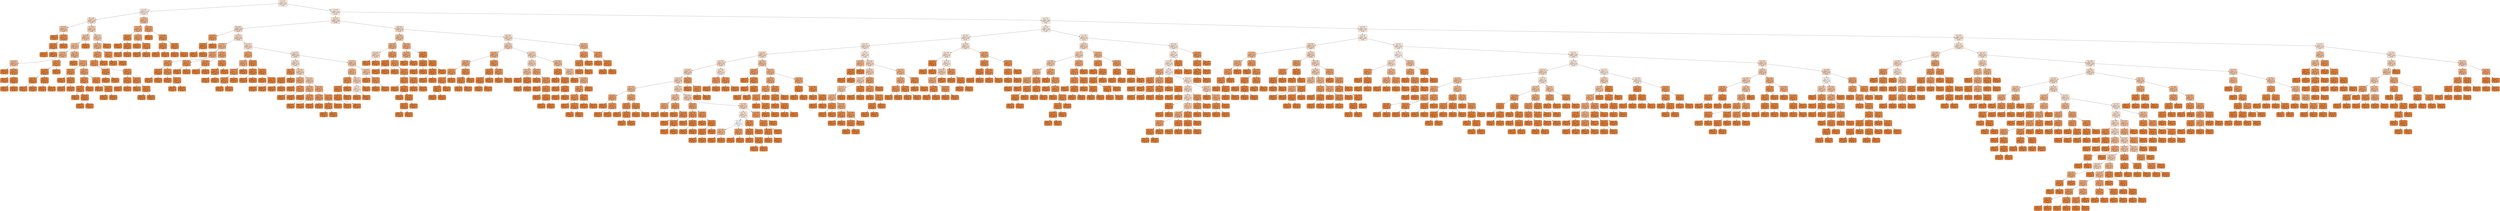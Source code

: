 digraph Tree {
node [shape=box, style="filled, rounded", color="black", fontname=helvetica] ;
edge [fontname=helvetica] ;
0 [label="2 <= 0.5\nmse = 0.1\nsamples = 639\nvalue = [[0.5]\n[0.5]]", fillcolor="#fbeade"] ;
1 [label="9 <= 8.5\nmse = 0.1\nsamples = 47\nvalue = [[0.4]\n[0.5]]", fillcolor="#fae9dd"] ;
0 -> 1 [labeldistance=2.5, labelangle=45, headlabel="True"] ;
2 [label="8 <= 0.5\nmse = 0.1\nsamples = 36\nvalue = [[0.3]\n[0.6]]", fillcolor="#f7dac4"] ;
1 -> 2 ;
3 [label="3 <= 2.5\nmse = 0.1\nsamples = 4\nvalue = [[0.6]\n[0.4]]", fillcolor="#f3c3a0"] ;
2 -> 3 ;
4 [label="mse = 0.0\nsamples = 1\nvalue = [[0.1]\n[0.5]]", fillcolor="#e58139"] ;
3 -> 4 ;
5 [label="3 <= 6.0\nmse = 0.0\nsamples = 3\nvalue = [[0.8]\n[0.3]]", fillcolor="#e89050"] ;
3 -> 5 ;
6 [label="4 <= 1.0\nmse = 0.0\nsamples = 2\nvalue = [[0.8]\n[0.4]]", fillcolor="#e5833d"] ;
5 -> 6 ;
7 [label="mse = 0.0\nsamples = 1\nvalue = [[0.7]\n[0.4]]", fillcolor="#e58139"] ;
6 -> 7 ;
8 [label="mse = 0.0\nsamples = 1\nvalue = [[0.9]\n[0.4]]", fillcolor="#e58139"] ;
6 -> 8 ;
9 [label="mse = -0.0\nsamples = 1\nvalue = [[0.8]\n[0.1]]", fillcolor="#e58139"] ;
5 -> 9 ;
10 [label="0 <= 6.5\nmse = 0.1\nsamples = 32\nvalue = [[0.2]\n[0.6]]", fillcolor="#f5d0b4"] ;
2 -> 10 ;
11 [label="4 <= 9.5\nmse = 0.1\nsamples = 21\nvalue = [[0.3]\n[0.7]]", fillcolor="#f3c6a6"] ;
10 -> 11 ;
12 [label="7 <= 5.5\nmse = 0.0\nsamples = 20\nvalue = [[0.2]\n[0.7]]", fillcolor="#f1bb94"] ;
11 -> 12 ;
13 [label="5 <= 6.5\nmse = 0.0\nsamples = 9\nvalue = [[0.3]\n[0.8]]", fillcolor="#efb388"] ;
12 -> 13 ;
14 [label="4 <= 2.0\nmse = 0.0\nsamples = 4\nvalue = [[0.5]\n[0.9]]", fillcolor="#f1bc96"] ;
13 -> 14 ;
15 [label="mse = -0.0\nsamples = 1\nvalue = [[0.9]\n[0.7]]", fillcolor="#e58139"] ;
14 -> 15 ;
16 [label="8 <= 4.0\nmse = 0.0\nsamples = 3\nvalue = [[0.3]\n[0.9]]", fillcolor="#e78c4a"] ;
14 -> 16 ;
17 [label="mse = 0.0\nsamples = 1\nvalue = [[0.0]\n[0.8]]", fillcolor="#e58139"] ;
16 -> 17 ;
18 [label="9 <= 2.5\nmse = 0.0\nsamples = 2\nvalue = [[0.4]\n[0.9]]", fillcolor="#e5823b"] ;
16 -> 18 ;
19 [label="mse = 0.0\nsamples = 1\nvalue = [[0.3]\n[0.9]]", fillcolor="#e58139"] ;
18 -> 19 ;
20 [label="mse = 0.0\nsamples = 1\nvalue = [[0.4]\n[1.0]]", fillcolor="#e58139"] ;
18 -> 20 ;
21 [label="3 <= 8.5\nmse = 0.0\nsamples = 5\nvalue = [[0.1]\n[0.8]]", fillcolor="#e88f4f"] ;
13 -> 21 ;
22 [label="0 <= 4.0\nmse = 0.0\nsamples = 4\nvalue = [[0.1]\n[0.8]]", fillcolor="#e5823b"] ;
21 -> 22 ;
23 [label="0 <= 2.5\nmse = 0.0\nsamples = 2\nvalue = [[0.1]\n[0.8]]", fillcolor="#e58139"] ;
22 -> 23 ;
24 [label="mse = -0.0\nsamples = 1\nvalue = [[0.1]\n[0.8]]", fillcolor="#e58139"] ;
23 -> 24 ;
25 [label="mse = 0.0\nsamples = 1\nvalue = [[0.1]\n[0.8]]", fillcolor="#e58139"] ;
23 -> 25 ;
26 [label="0 <= 5.5\nmse = 0.0\nsamples = 2\nvalue = [[0.0]\n[0.7]]", fillcolor="#e58139"] ;
22 -> 26 ;
27 [label="mse = 0.0\nsamples = 1\nvalue = [[0.0]\n[0.7]]", fillcolor="#e58139"] ;
26 -> 27 ;
28 [label="mse = -0.0\nsamples = 1\nvalue = [[0.0]\n[0.7]]", fillcolor="#e58139"] ;
26 -> 28 ;
29 [label="mse = 0.0\nsamples = 1\nvalue = [[0.6]\n[0.7]]", fillcolor="#e58139"] ;
21 -> 29 ;
30 [label="6 <= 1.5\nmse = 0.0\nsamples = 11\nvalue = [[0.2]\n[0.6]]", fillcolor="#efb082"] ;
12 -> 30 ;
31 [label="mse = -0.0\nsamples = 1\nvalue = [[0.0]\n[0.9]]", fillcolor="#e58139"] ;
30 -> 31 ;
32 [label="1 <= 4.0\nmse = 0.0\nsamples = 10\nvalue = [[0.2]\n[0.5]]", fillcolor="#eda672"] ;
30 -> 32 ;
33 [label="9 <= 4.0\nmse = 0.0\nsamples = 3\nvalue = [[0.3]\n[0.7]]", fillcolor="#e78d4b"] ;
32 -> 33 ;
34 [label="mse = 0.0\nsamples = 1\nvalue = [[0.4]\n[0.9]]", fillcolor="#e58139"] ;
33 -> 34 ;
35 [label="3 <= 5.0\nmse = 0.0\nsamples = 2\nvalue = [[0.3]\n[0.7]]", fillcolor="#e5833c"] ;
33 -> 35 ;
36 [label="mse = 0.0\nsamples = 1\nvalue = [[0.3]\n[0.7]]", fillcolor="#e58139"] ;
35 -> 36 ;
37 [label="mse = -0.0\nsamples = 1\nvalue = [[0.2]\n[0.7]]", fillcolor="#e58139"] ;
35 -> 37 ;
38 [label="4 <= 5.0\nmse = 0.0\nsamples = 7\nvalue = [[0.2]\n[0.4]]", fillcolor="#eb9e67"] ;
32 -> 38 ;
39 [label="7 <= 9.5\nmse = 0.0\nsamples = 4\nvalue = [[0.1]\n[0.5]]", fillcolor="#e78c4b"] ;
38 -> 39 ;
40 [label="9 <= 2.5\nmse = 0.0\nsamples = 3\nvalue = [[0.1]\n[0.4]]", fillcolor="#e68540"] ;
39 -> 40 ;
41 [label="mse = 0.0\nsamples = 1\nvalue = [[0.2]\n[0.5]]", fillcolor="#e58139"] ;
40 -> 41 ;
42 [label="3 <= 3.5\nmse = 0.0\nsamples = 2\nvalue = [[0.1]\n[0.4]]", fillcolor="#e5823a"] ;
40 -> 42 ;
43 [label="mse = 0.0\nsamples = 1\nvalue = [[0.1]\n[0.4]]", fillcolor="#e58139"] ;
42 -> 43 ;
44 [label="mse = 0.0\nsamples = 1\nvalue = [[0.0]\n[0.4]]", fillcolor="#e58139"] ;
42 -> 44 ;
45 [label="mse = 0.0\nsamples = 1\nvalue = [[0.0]\n[0.6]]", fillcolor="#e58139"] ;
39 -> 45 ;
46 [label="1 <= 7.0\nmse = 0.0\nsamples = 3\nvalue = [[0.4]\n[0.3]]", fillcolor="#e78a46"] ;
38 -> 46 ;
47 [label="mse = -0.0\nsamples = 1\nvalue = [[0.6]\n[0.3]]", fillcolor="#e58139"] ;
46 -> 47 ;
48 [label="1 <= 9.5\nmse = 0.0\nsamples = 2\nvalue = [[0.3]\n[0.3]]", fillcolor="#e5833d"] ;
46 -> 48 ;
49 [label="mse = 0.0\nsamples = 1\nvalue = [[0.4]\n[0.4]]", fillcolor="#e58139"] ;
48 -> 49 ;
50 [label="mse = 0.0\nsamples = 1\nvalue = [[0.3]\n[0.3]]", fillcolor="#e58139"] ;
48 -> 50 ;
51 [label="mse = -0.0\nsamples = 1\nvalue = [[1.0]\n[0.3]]", fillcolor="#e58139"] ;
11 -> 51 ;
52 [label="1 <= 7.5\nmse = 0.1\nsamples = 11\nvalue = [[0.2]\n[0.4]]", fillcolor="#f4caab"] ;
10 -> 52 ;
53 [label="0 <= 9.5\nmse = 0.0\nsamples = 10\nvalue = [[0.2]\n[0.4]]", fillcolor="#efb285"] ;
52 -> 53 ;
54 [label="4 <= 9.5\nmse = 0.0\nsamples = 8\nvalue = [[0.2]\n[0.4]]", fillcolor="#ea9b62"] ;
53 -> 54 ;
55 [label="7 <= 0.5\nmse = 0.0\nsamples = 7\nvalue = [[0.2]\n[0.3]]", fillcolor="#e99254"] ;
54 -> 55 ;
56 [label="3 <= 5.5\nmse = 0.0\nsamples = 2\nvalue = [[0.2]\n[0.6]]", fillcolor="#e68742"] ;
55 -> 56 ;
57 [label="mse = 0.0\nsamples = 1\nvalue = [[0.3]\n[0.6]]", fillcolor="#e58139"] ;
56 -> 57 ;
58 [label="mse = 0.0\nsamples = 1\nvalue = [[0.1]\n[0.5]]", fillcolor="#e58139"] ;
56 -> 58 ;
59 [label="0 <= 7.5\nmse = 0.0\nsamples = 5\nvalue = [[0.2]\n[0.3]]", fillcolor="#e78b49"] ;
55 -> 59 ;
60 [label="9 <= 3.0\nmse = 0.0\nsamples = 2\nvalue = [[0.3]\n[0.3]]", fillcolor="#e6853f"] ;
59 -> 60 ;
61 [label="mse = -0.0\nsamples = 1\nvalue = [[0.3]\n[0.4]]", fillcolor="#e58139"] ;
60 -> 61 ;
62 [label="mse = 0.0\nsamples = 1\nvalue = [[0.3]\n[0.3]]", fillcolor="#e58139"] ;
60 -> 62 ;
63 [label="1 <= 4.5\nmse = 0.0\nsamples = 3\nvalue = [[0.1]\n[0.3]]", fillcolor="#e68743"] ;
59 -> 63 ;
64 [label="mse = 0.0\nsamples = 1\nvalue = [[0.0]\n[0.4]]", fillcolor="#e58139"] ;
63 -> 64 ;
65 [label="4 <= 7.5\nmse = 0.0\nsamples = 2\nvalue = [[0.1]\n[0.2]]", fillcolor="#e6843d"] ;
63 -> 65 ;
66 [label="mse = 0.0\nsamples = 1\nvalue = [[0.1]\n[0.1]]", fillcolor="#e58139"] ;
65 -> 66 ;
67 [label="mse = -0.0\nsamples = 1\nvalue = [[0.1]\n[0.2]]", fillcolor="#e58139"] ;
65 -> 67 ;
68 [label="mse = 0.0\nsamples = 1\nvalue = [[0.4]\n[0.7]]", fillcolor="#e58139"] ;
54 -> 68 ;
69 [label="9 <= 5.5\nmse = 0.0\nsamples = 2\nvalue = [[0.1]\n[0.9]]", fillcolor="#e78d4b"] ;
53 -> 69 ;
70 [label="mse = 0.0\nsamples = 1\nvalue = [[0.0]\n[1.0]]", fillcolor="#e58139"] ;
69 -> 70 ;
71 [label="mse = 0.0\nsamples = 1\nvalue = [[0.2]\n[0.9]]", fillcolor="#e58139"] ;
69 -> 71 ;
72 [label="mse = -0.0\nsamples = 1\nvalue = [[1.0]\n[0.7]]", fillcolor="#e58139"] ;
52 -> 72 ;
73 [label="7 <= 8.5\nmse = 0.0\nsamples = 11\nvalue = [[0.7]\n[0.3]]", fillcolor="#f0b88f"] ;
1 -> 73 ;
74 [label="3 <= 5.5\nmse = 0.0\nsamples = 6\nvalue = [[0.8]\n[0.2]]", fillcolor="#eeaa7a"] ;
73 -> 74 ;
75 [label="8 <= 1.5\nmse = 0.0\nsamples = 3\nvalue = [[0.8]\n[0.1]]", fillcolor="#e78946"] ;
74 -> 75 ;
76 [label="mse = -0.0\nsamples = 1\nvalue = [[0.7]\n[0.0]]", fillcolor="#e58139"] ;
75 -> 76 ;
77 [label="3 <= 2.0\nmse = 0.0\nsamples = 2\nvalue = [[0.9]\n[0.2]]", fillcolor="#e5833c"] ;
75 -> 77 ;
78 [label="mse = -0.0\nsamples = 1\nvalue = [[0.9]\n[0.2]]", fillcolor="#e58139"] ;
77 -> 78 ;
79 [label="mse = -0.0\nsamples = 1\nvalue = [[0.8]\n[0.1]]", fillcolor="#e58139"] ;
77 -> 79 ;
80 [label="5 <= 2.0\nmse = 0.0\nsamples = 3\nvalue = [[0.7]\n[0.5]]", fillcolor="#eba069"] ;
74 -> 80 ;
81 [label="mse = 0.0\nsamples = 1\nvalue = [[0.5]\n[0.3]]", fillcolor="#e58139"] ;
80 -> 81 ;
82 [label="8 <= 6.5\nmse = 0.0\nsamples = 2\nvalue = [[0.8]\n[0.6]]", fillcolor="#e68641"] ;
80 -> 82 ;
83 [label="mse = -0.0\nsamples = 1\nvalue = [[0.9]\n[0.5]]", fillcolor="#e58139"] ;
82 -> 83 ;
84 [label="mse = 0.0\nsamples = 1\nvalue = [[0.7]\n[0.6]]", fillcolor="#e58139"] ;
82 -> 84 ;
85 [label="5 <= 2.0\nmse = 0.0\nsamples = 5\nvalue = [[0.5]\n[0.4]]", fillcolor="#eb9e67"] ;
73 -> 85 ;
86 [label="mse = -0.0\nsamples = 1\nvalue = [[0.7]\n[0.4]]", fillcolor="#e58139"] ;
85 -> 86 ;
87 [label="3 <= 4.0\nmse = 0.0\nsamples = 4\nvalue = [[0.4]\n[0.4]]", fillcolor="#e88e4e"] ;
85 -> 87 ;
88 [label="5 <= 7.5\nmse = 0.0\nsamples = 2\nvalue = [[0.3]\n[0.4]]", fillcolor="#e78845"] ;
87 -> 88 ;
89 [label="mse = 0.0\nsamples = 1\nvalue = [[0.2]\n[0.3]]", fillcolor="#e58139"] ;
88 -> 89 ;
90 [label="mse = -0.0\nsamples = 1\nvalue = [[0.3]\n[0.5]]", fillcolor="#e58139"] ;
88 -> 90 ;
91 [label="9 <= 9.5\nmse = 0.0\nsamples = 2\nvalue = [[0.5]\n[0.4]]", fillcolor="#e6843e"] ;
87 -> 91 ;
92 [label="mse = 0.0\nsamples = 1\nvalue = [[0.5]\n[0.5]]", fillcolor="#e58139"] ;
91 -> 92 ;
93 [label="mse = -0.0\nsamples = 1\nvalue = [[0.4]\n[0.4]]", fillcolor="#e58139"] ;
91 -> 93 ;
94 [label="7 <= 1.5\nmse = 0.1\nsamples = 592\nvalue = [[0.5]\n[0.5]]", fillcolor="#fae9dc"] ;
0 -> 94 [labeldistance=2.5, labelangle=-45, headlabel="False"] ;
95 [label="9 <= 4.5\nmse = 0.1\nsamples = 104\nvalue = [[0.5]\n[0.6]]", fillcolor="#f9e0ce"] ;
94 -> 95 ;
96 [label="6 <= 0.5\nmse = 0.1\nsamples = 48\nvalue = [[0.6]\n[0.5]]", fillcolor="#f8dbc7"] ;
95 -> 96 ;
97 [label="3 <= 6.5\nmse = 0.0\nsamples = 3\nvalue = [[0.3]\n[0.2]]", fillcolor="#ea975b"] ;
96 -> 97 ;
98 [label="5 <= 3.5\nmse = 0.0\nsamples = 2\nvalue = [[0.4]\n[0.1]]", fillcolor="#e5823a"] ;
97 -> 98 ;
99 [label="mse = 0.0\nsamples = 1\nvalue = [[0.4]\n[0.1]]", fillcolor="#e58139"] ;
98 -> 99 ;
100 [label="mse = 0.0\nsamples = 1\nvalue = [[0.4]\n[0.1]]", fillcolor="#e58139"] ;
98 -> 100 ;
101 [label="mse = 0.0\nsamples = 1\nvalue = [[0.2]\n[0.5]]", fillcolor="#e58139"] ;
97 -> 101 ;
102 [label="1 <= 2.5\nmse = 0.1\nsamples = 45\nvalue = [[0.6]\n[0.5]]", fillcolor="#f7d9c4"] ;
96 -> 102 ;
103 [label="2 <= 6.5\nmse = 0.0\nsamples = 12\nvalue = [[0.6]\n[0.7]]", fillcolor="#efb489"] ;
102 -> 103 ;
104 [label="7 <= 0.5\nmse = 0.0\nsamples = 7\nvalue = [[0.7]\n[0.7]]", fillcolor="#eca470"] ;
103 -> 104 ;
105 [label="0 <= 3.5\nmse = 0.0\nsamples = 5\nvalue = [[0.8]\n[0.6]]", fillcolor="#e9965b"] ;
104 -> 105 ;
106 [label="8 <= 9.0\nmse = 0.0\nsamples = 2\nvalue = [[0.8]\n[0.8]]", fillcolor="#e5823b"] ;
105 -> 106 ;
107 [label="mse = -0.0\nsamples = 1\nvalue = [[0.8]\n[0.8]]", fillcolor="#e58139"] ;
106 -> 107 ;
108 [label="mse = 0.0\nsamples = 1\nvalue = [[0.7]\n[0.7]]", fillcolor="#e58139"] ;
106 -> 108 ;
109 [label="9 <= 1.0\nmse = 0.0\nsamples = 3\nvalue = [[0.9]\n[0.5]]", fillcolor="#e88e4e"] ;
105 -> 109 ;
110 [label="mse = 0.0\nsamples = 1\nvalue = [[0.7]\n[0.5]]", fillcolor="#e58139"] ;
109 -> 110 ;
111 [label="0 <= 7.5\nmse = 0.0\nsamples = 2\nvalue = [[1.0]\n[0.5]]", fillcolor="#e68641"] ;
109 -> 111 ;
112 [label="mse = 0.0\nsamples = 1\nvalue = [[1.0]\n[0.6]]", fillcolor="#e58139"] ;
111 -> 112 ;
113 [label="mse = 0.0\nsamples = 1\nvalue = [[1.0]\n[0.4]]", fillcolor="#e58139"] ;
111 -> 113 ;
114 [label="9 <= 2.5\nmse = 0.0\nsamples = 2\nvalue = [[0.5]\n[0.8]]", fillcolor="#e89151"] ;
104 -> 114 ;
115 [label="mse = 0.0\nsamples = 1\nvalue = [[0.6]\n[0.9]]", fillcolor="#e58139"] ;
114 -> 115 ;
116 [label="mse = 0.0\nsamples = 1\nvalue = [[0.4]\n[0.6]]", fillcolor="#e58139"] ;
114 -> 116 ;
117 [label="0 <= 4.5\nmse = 0.0\nsamples = 5\nvalue = [[0.4]\n[0.7]]", fillcolor="#eba06a"] ;
103 -> 117 ;
118 [label="9 <= 3.5\nmse = 0.0\nsamples = 2\nvalue = [[0.5]\n[0.7]]", fillcolor="#e88e4e"] ;
117 -> 118 ;
119 [label="mse = -0.0\nsamples = 1\nvalue = [[0.5]\n[0.6]]", fillcolor="#e58139"] ;
118 -> 119 ;
120 [label="mse = 0.0\nsamples = 1\nvalue = [[0.6]\n[0.9]]", fillcolor="#e58139"] ;
118 -> 120 ;
121 [label="7 <= 0.5\nmse = 0.0\nsamples = 3\nvalue = [[0.2]\n[0.8]]", fillcolor="#e78c4b"] ;
117 -> 121 ;
122 [label="6 <= 8.0\nmse = 0.0\nsamples = 2\nvalue = [[0.1]\n[0.9]]", fillcolor="#e6853f"] ;
121 -> 122 ;
123 [label="mse = 0.0\nsamples = 1\nvalue = [[0.2]\n[0.9]]", fillcolor="#e58139"] ;
122 -> 123 ;
124 [label="mse = 0.0\nsamples = 1\nvalue = [[0.1]\n[0.8]]", fillcolor="#e58139"] ;
122 -> 124 ;
125 [label="mse = -0.0\nsamples = 1\nvalue = [[0.3]\n[0.7]]", fillcolor="#e58139"] ;
121 -> 125 ;
126 [label="5 <= 3.5\nmse = 0.1\nsamples = 33\nvalue = [[0.6]\n[0.5]]", fillcolor="#f8dcc8"] ;
102 -> 126 ;
127 [label="1 <= 6.0\nmse = 0.0\nsamples = 9\nvalue = [[0.6]\n[0.2]]", fillcolor="#eca36f"] ;
126 -> 127 ;
128 [label="0 <= 8.5\nmse = 0.0\nsamples = 4\nvalue = [[0.7]\n[0.3]]", fillcolor="#eda877"] ;
127 -> 128 ;
129 [label="2 <= 8.5\nmse = 0.0\nsamples = 3\nvalue = [[0.8]\n[0.4]]", fillcolor="#e89152"] ;
128 -> 129 ;
130 [label="1 <= 3.5\nmse = 0.0\nsamples = 2\nvalue = [[0.9]\n[0.3]]", fillcolor="#e78945"] ;
129 -> 130 ;
131 [label="mse = 0.0\nsamples = 1\nvalue = [[1.0]\n[0.4]]", fillcolor="#e58139"] ;
130 -> 131 ;
132 [label="mse = 0.0\nsamples = 1\nvalue = [[0.9]\n[0.2]]", fillcolor="#e58139"] ;
130 -> 132 ;
133 [label="mse = 0.0\nsamples = 1\nvalue = [[0.7]\n[0.5]]", fillcolor="#e58139"] ;
129 -> 133 ;
134 [label="mse = 0.0\nsamples = 1\nvalue = [[0.3]\n[0.1]]", fillcolor="#e58139"] ;
128 -> 134 ;
135 [label="5 <= 2.0\nmse = 0.0\nsamples = 5\nvalue = [[0.5]\n[0.1]]", fillcolor="#e78945"] ;
127 -> 135 ;
136 [label="8 <= 4.0\nmse = 0.0\nsamples = 2\nvalue = [[0.5]\n[0.3]]", fillcolor="#e6843d"] ;
135 -> 136 ;
137 [label="mse = -0.0\nsamples = 1\nvalue = [[0.6]\n[0.3]]", fillcolor="#e58139"] ;
136 -> 137 ;
138 [label="mse = 0.0\nsamples = 1\nvalue = [[0.4]\n[0.2]]", fillcolor="#e58139"] ;
136 -> 138 ;
139 [label="3 <= 3.0\nmse = 0.0\nsamples = 3\nvalue = [[0.5]\n[0.1]]", fillcolor="#e6843e"] ;
135 -> 139 ;
140 [label="mse = 0.0\nsamples = 1\nvalue = [[0.5]\n[0.1]]", fillcolor="#e58139"] ;
139 -> 140 ;
141 [label="3 <= 5.5\nmse = 0.0\nsamples = 2\nvalue = [[0.6]\n[0.1]]", fillcolor="#e5823a"] ;
139 -> 141 ;
142 [label="mse = 0.0\nsamples = 1\nvalue = [[0.6]\n[0.0]]", fillcolor="#e58139"] ;
141 -> 142 ;
143 [label="mse = -0.0\nsamples = 1\nvalue = [[0.6]\n[0.1]]", fillcolor="#e58139"] ;
141 -> 143 ;
144 [label="2 <= 7.5\nmse = 0.1\nsamples = 24\nvalue = [[0.5]\n[0.5]]", fillcolor="#f8dfcd"] ;
126 -> 144 ;
145 [label="0 <= 6.0\nmse = 0.1\nsamples = 14\nvalue = [[0.5]\n[0.4]]", fillcolor="#f8dfcd"] ;
144 -> 145 ;
146 [label="6 <= 7.5\nmse = 0.0\nsamples = 3\nvalue = [[0.6]\n[0.1]]", fillcolor="#e88e4e"] ;
145 -> 146 ;
147 [label="1 <= 8.0\nmse = 0.0\nsamples = 2\nvalue = [[0.6]\n[0.1]]", fillcolor="#e58139"] ;
146 -> 147 ;
148 [label="mse = -0.0\nsamples = 1\nvalue = [[0.6]\n[0.2]]", fillcolor="#e58139"] ;
147 -> 148 ;
149 [label="mse = 0.0\nsamples = 1\nvalue = [[0.6]\n[0.1]]", fillcolor="#e58139"] ;
147 -> 149 ;
150 [label="mse = 0.0\nsamples = 1\nvalue = [[0.9]\n[0.0]]", fillcolor="#e58139"] ;
146 -> 150 ;
151 [label="2 <= 2.5\nmse = 0.1\nsamples = 11\nvalue = [[0.4]\n[0.5]]", fillcolor="#f6d3ba"] ;
145 -> 151 ;
152 [label="2 <= 1.5\nmse = 0.0\nsamples = 3\nvalue = [[0.7]\n[0.7]]", fillcolor="#eda979"] ;
151 -> 152 ;
153 [label="mse = 0.0\nsamples = 1\nvalue = [[1.0]\n[0.6]]", fillcolor="#e58139"] ;
152 -> 153 ;
154 [label="8 <= 6.5\nmse = 0.0\nsamples = 2\nvalue = [[0.6]\n[0.7]]", fillcolor="#e99558"] ;
152 -> 154 ;
155 [label="mse = 0.0\nsamples = 1\nvalue = [[0.7]\n[0.9]]", fillcolor="#e58139"] ;
154 -> 155 ;
156 [label="mse = 0.0\nsamples = 1\nvalue = [[0.5]\n[0.6]]", fillcolor="#e58139"] ;
154 -> 156 ;
157 [label="4 <= 4.5\nmse = 0.1\nsamples = 8\nvalue = [[0.3]\n[0.5]]", fillcolor="#f4c8a9"] ;
151 -> 157 ;
158 [label="9 <= 1.5\nmse = 0.0\nsamples = 3\nvalue = [[0.5]\n[0.6]]", fillcolor="#eeac7c"] ;
157 -> 158 ;
159 [label="mse = 0.0\nsamples = 1\nvalue = [[0.8]\n[0.4]]", fillcolor="#e58139"] ;
158 -> 159 ;
160 [label="3 <= 4.0\nmse = 0.0\nsamples = 2\nvalue = [[0.4]\n[0.7]]", fillcolor="#ea995e"] ;
158 -> 160 ;
161 [label="mse = 0.0\nsamples = 1\nvalue = [[0.4]\n[0.6]]", fillcolor="#e58139"] ;
160 -> 161 ;
162 [label="mse = -0.0\nsamples = 1\nvalue = [[0.6]\n[0.9]]", fillcolor="#e58139"] ;
160 -> 162 ;
163 [label="8 <= 4.5\nmse = 0.0\nsamples = 5\nvalue = [[0.1]\n[0.4]]", fillcolor="#eda977"] ;
157 -> 163 ;
164 [label="4 <= 6.0\nmse = 0.0\nsamples = 2\nvalue = [[0.3]\n[0.2]]", fillcolor="#ea975c"] ;
163 -> 164 ;
165 [label="mse = 0.0\nsamples = 1\nvalue = [[0.3]\n[0.4]]", fillcolor="#e58139"] ;
164 -> 165 ;
166 [label="mse = 0.0\nsamples = 1\nvalue = [[0.2]\n[0.0]]", fillcolor="#e58139"] ;
164 -> 166 ;
167 [label="1 <= 8.0\nmse = 0.0\nsamples = 3\nvalue = [[0.0]\n[0.5]]", fillcolor="#e89051"] ;
163 -> 167 ;
168 [label="5 <= 6.0\nmse = 0.0\nsamples = 2\nvalue = [[0.1]\n[0.4]]", fillcolor="#e6843e"] ;
167 -> 168 ;
169 [label="mse = 0.0\nsamples = 1\nvalue = [[0.1]\n[0.4]]", fillcolor="#e58139"] ;
168 -> 169 ;
170 [label="mse = 0.0\nsamples = 1\nvalue = [[0.0]\n[0.3]]", fillcolor="#e58139"] ;
168 -> 170 ;
171 [label="mse = 0.0\nsamples = 1\nvalue = [[0.0]\n[0.7]]", fillcolor="#e58139"] ;
167 -> 171 ;
172 [label="3 <= 7.5\nmse = 0.1\nsamples = 10\nvalue = [[0.6]\n[0.7]]", fillcolor="#f3c4a3"] ;
144 -> 172 ;
173 [label="8 <= 8.5\nmse = 0.0\nsamples = 7\nvalue = [[0.7]\n[0.7]]", fillcolor="#efb184"] ;
172 -> 173 ;
174 [label="4 <= 9.5\nmse = 0.0\nsamples = 4\nvalue = [[0.7]\n[0.8]]", fillcolor="#e88e4d"] ;
173 -> 174 ;
175 [label="3 <= 6.5\nmse = 0.0\nsamples = 3\nvalue = [[0.7]\n[0.7]]", fillcolor="#e6843e"] ;
174 -> 175 ;
176 [label="6 <= 2.5\nmse = 0.0\nsamples = 2\nvalue = [[0.6]\n[0.7]]", fillcolor="#e5823a"] ;
175 -> 176 ;
177 [label="mse = 0.0\nsamples = 1\nvalue = [[0.6]\n[0.7]]", fillcolor="#e58139"] ;
176 -> 177 ;
178 [label="mse = 0.0\nsamples = 1\nvalue = [[0.6]\n[0.7]]", fillcolor="#e58139"] ;
176 -> 178 ;
179 [label="mse = 0.0\nsamples = 1\nvalue = [[0.7]\n[0.8]]", fillcolor="#e58139"] ;
175 -> 179 ;
180 [label="mse = 0.0\nsamples = 1\nvalue = [[0.8]\n[1.0]]", fillcolor="#e58139"] ;
174 -> 180 ;
181 [label="1 <= 7.5\nmse = 0.1\nsamples = 3\nvalue = [[0.8]\n[0.5]]", fillcolor="#f5cfb4"] ;
173 -> 181 ;
182 [label="1 <= 5.5\nmse = 0.1\nsamples = 2\nvalue = [[0.6]\n[0.5]]", fillcolor="#fae6d7"] ;
181 -> 182 ;
183 [label="mse = 0.0\nsamples = 1\nvalue = [[0.8]\n[0.4]]", fillcolor="#e58139"] ;
182 -> 183 ;
184 [label="mse = 0.0\nsamples = 1\nvalue = [[0.2]\n[0.9]]", fillcolor="#e58139"] ;
182 -> 184 ;
185 [label="mse = -0.0\nsamples = 1\nvalue = [[0.9]\n[0.4]]", fillcolor="#e58139"] ;
181 -> 185 ;
186 [label="3 <= 9.0\nmse = 0.1\nsamples = 3\nvalue = [[0.4]\n[0.6]]", fillcolor="#f3c6a6"] ;
172 -> 186 ;
187 [label="mse = 0.0\nsamples = 1\nvalue = [[0.3]\n[0.3]]", fillcolor="#e58139"] ;
186 -> 187 ;
188 [label="2 <= 8.5\nmse = 0.0\nsamples = 2\nvalue = [[0.4]\n[0.9]]", fillcolor="#e89051"] ;
186 -> 188 ;
189 [label="mse = 0.0\nsamples = 1\nvalue = [[0.6]\n[0.9]]", fillcolor="#e58139"] ;
188 -> 189 ;
190 [label="mse = 0.0\nsamples = 1\nvalue = [[0.3]\n[0.8]]", fillcolor="#e58139"] ;
188 -> 190 ;
191 [label="4 <= 3.5\nmse = 0.1\nsamples = 56\nvalue = [[0.4]\n[0.7]]", fillcolor="#f7dac5"] ;
95 -> 191 ;
192 [label="0 <= 6.0\nmse = 0.0\nsamples = 19\nvalue = [[0.5]\n[0.8]]", fillcolor="#f2c09c"] ;
191 -> 192 ;
193 [label="8 <= 0.5\nmse = 0.0\nsamples = 12\nvalue = [[0.6]\n[0.8]]", fillcolor="#eeae80"] ;
192 -> 193 ;
194 [label="6 <= 6.5\nmse = 0.1\nsamples = 2\nvalue = [[0.3]\n[0.4]]", fillcolor="#f7d8c2"] ;
193 -> 194 ;
195 [label="mse = -0.0\nsamples = 1\nvalue = [[0.7]\n[0.2]]", fillcolor="#e58139"] ;
194 -> 195 ;
196 [label="mse = 0.0\nsamples = 1\nvalue = [[0.0]\n[0.6]]", fillcolor="#e58139"] ;
194 -> 196 ;
197 [label="3 <= 1.5\nmse = 0.0\nsamples = 10\nvalue = [[0.6]\n[0.8]]", fillcolor="#ea995f"] ;
193 -> 197 ;
198 [label="5 <= 7.0\nmse = 0.0\nsamples = 2\nvalue = [[0.9]\n[0.8]]", fillcolor="#e58139"] ;
197 -> 198 ;
199 [label="mse = -0.0\nsamples = 1\nvalue = [[0.9]\n[0.8]]", fillcolor="#e58139"] ;
198 -> 199 ;
200 [label="mse = 0.0\nsamples = 1\nvalue = [[0.9]\n[0.7]]", fillcolor="#e58139"] ;
198 -> 200 ;
201 [label="3 <= 2.5\nmse = 0.0\nsamples = 8\nvalue = [[0.6]\n[0.8]]", fillcolor="#e99457"] ;
197 -> 201 ;
202 [label="mse = 0.0\nsamples = 1\nvalue = [[0.3]\n[1.0]]", fillcolor="#e58139"] ;
201 -> 202 ;
203 [label="9 <= 7.0\nmse = 0.0\nsamples = 7\nvalue = [[0.6]\n[0.8]]", fillcolor="#e88e4d"] ;
201 -> 203 ;
204 [label="0 <= 1.5\nmse = 0.0\nsamples = 5\nvalue = [[0.6]\n[0.8]]", fillcolor="#e68843"] ;
203 -> 204 ;
205 [label="mse = 0.0\nsamples = 1\nvalue = [[0.4]\n[0.8]]", fillcolor="#e58139"] ;
204 -> 205 ;
206 [label="4 <= 0.5\nmse = 0.0\nsamples = 4\nvalue = [[0.6]\n[0.8]]", fillcolor="#e5833c"] ;
204 -> 206 ;
207 [label="mse = 0.0\nsamples = 1\nvalue = [[0.6]\n[0.8]]", fillcolor="#e58139"] ;
206 -> 207 ;
208 [label="6 <= 8.5\nmse = 0.0\nsamples = 3\nvalue = [[0.6]\n[0.8]]", fillcolor="#e5823a"] ;
206 -> 208 ;
209 [label="0 <= 3.5\nmse = 0.0\nsamples = 2\nvalue = [[0.6]\n[0.9]]", fillcolor="#e5813a"] ;
208 -> 209 ;
210 [label="mse = 0.0\nsamples = 1\nvalue = [[0.6]\n[0.8]]", fillcolor="#e58139"] ;
209 -> 210 ;
211 [label="mse = 0.0\nsamples = 1\nvalue = [[0.6]\n[0.9]]", fillcolor="#e58139"] ;
209 -> 211 ;
212 [label="mse = -0.0\nsamples = 1\nvalue = [[0.7]\n[0.8]]", fillcolor="#e58139"] ;
208 -> 212 ;
213 [label="7 <= 0.5\nmse = 0.0\nsamples = 2\nvalue = [[0.8]\n[0.6]]", fillcolor="#e68844"] ;
203 -> 213 ;
214 [label="mse = 0.0\nsamples = 1\nvalue = [[0.8]\n[0.7]]", fillcolor="#e58139"] ;
213 -> 214 ;
215 [label="mse = 0.0\nsamples = 1\nvalue = [[0.8]\n[0.5]]", fillcolor="#e58139"] ;
213 -> 215 ;
216 [label="8 <= 4.0\nmse = 0.0\nsamples = 7\nvalue = [[0.2]\n[0.8]]", fillcolor="#eda979"] ;
192 -> 216 ;
217 [label="9 <= 6.0\nmse = 0.0\nsamples = 2\nvalue = [[0.4]\n[0.6]]", fillcolor="#edaa79"] ;
216 -> 217 ;
218 [label="mse = 0.0\nsamples = 1\nvalue = [[0.5]\n[0.8]]", fillcolor="#e58139"] ;
217 -> 218 ;
219 [label="mse = 0.0\nsamples = 1\nvalue = [[0.3]\n[0.4]]", fillcolor="#e58139"] ;
217 -> 219 ;
220 [label="2 <= 5.0\nmse = 0.0\nsamples = 5\nvalue = [[0.2]\n[0.9]]", fillcolor="#e68640"] ;
216 -> 220 ;
221 [label="9 <= 7.5\nmse = 0.0\nsamples = 2\nvalue = [[0.3]\n[0.9]]", fillcolor="#e58139"] ;
220 -> 221 ;
222 [label="mse = 0.0\nsamples = 1\nvalue = [[0.2]\n[0.9]]", fillcolor="#e58139"] ;
221 -> 222 ;
223 [label="mse = 0.0\nsamples = 1\nvalue = [[0.3]\n[0.9]]", fillcolor="#e58139"] ;
221 -> 223 ;
224 [label="6 <= 5.5\nmse = 0.0\nsamples = 3\nvalue = [[0.1]\n[0.9]]", fillcolor="#e5823a"] ;
220 -> 224 ;
225 [label="8 <= 8.0\nmse = 0.0\nsamples = 2\nvalue = [[0.1]\n[0.9]]", fillcolor="#e58139"] ;
224 -> 225 ;
226 [label="mse = 0.0\nsamples = 1\nvalue = [[0.1]\n[1.0]]", fillcolor="#e58139"] ;
225 -> 226 ;
227 [label="mse = 0.0\nsamples = 1\nvalue = [[0.1]\n[0.9]]", fillcolor="#e58139"] ;
225 -> 227 ;
228 [label="mse = 0.0\nsamples = 1\nvalue = [[0.0]\n[1.0]]", fillcolor="#e58139"] ;
224 -> 228 ;
229 [label="9 <= 9.5\nmse = 0.1\nsamples = 37\nvalue = [[0.4]\n[0.6]]", fillcolor="#f8ddca"] ;
191 -> 229 ;
230 [label="1 <= 4.5\nmse = 0.1\nsamples = 31\nvalue = [[0.4]\n[0.6]]", fillcolor="#f5cfb4"] ;
229 -> 230 ;
231 [label="0 <= 6.5\nmse = 0.0\nsamples = 12\nvalue = [[0.3]\n[0.7]]", fillcolor="#eeae80"] ;
230 -> 231 ;
232 [label="5 <= 2.5\nmse = 0.0\nsamples = 7\nvalue = [[0.4]\n[0.6]]", fillcolor="#eeaa7a"] ;
231 -> 232 ;
233 [label="3 <= 7.0\nmse = 0.0\nsamples = 4\nvalue = [[0.5]\n[0.8]]", fillcolor="#ea975c"] ;
232 -> 233 ;
234 [label="5 <= 1.5\nmse = 0.0\nsamples = 3\nvalue = [[0.5]\n[0.8]]", fillcolor="#e78845"] ;
233 -> 234 ;
235 [label="9 <= 6.0\nmse = 0.0\nsamples = 2\nvalue = [[0.6]\n[0.8]]", fillcolor="#e58139"] ;
234 -> 235 ;
236 [label="mse = 0.0\nsamples = 1\nvalue = [[0.6]\n[0.8]]", fillcolor="#e58139"] ;
235 -> 236 ;
237 [label="mse = 0.0\nsamples = 1\nvalue = [[0.6]\n[0.8]]", fillcolor="#e58139"] ;
235 -> 237 ;
238 [label="mse = -0.0\nsamples = 1\nvalue = [[0.4]\n[0.9]]", fillcolor="#e58139"] ;
234 -> 238 ;
239 [label="mse = -0.0\nsamples = 1\nvalue = [[0.3]\n[0.4]]", fillcolor="#e58139"] ;
233 -> 239 ;
240 [label="6 <= 5.0\nmse = 0.0\nsamples = 3\nvalue = [[0.2]\n[0.5]]", fillcolor="#e78c4b"] ;
232 -> 240 ;
241 [label="0 <= 3.0\nmse = 0.0\nsamples = 2\nvalue = [[0.2]\n[0.4]]", fillcolor="#e68540"] ;
240 -> 241 ;
242 [label="mse = 0.0\nsamples = 1\nvalue = [[0.2]\n[0.5]]", fillcolor="#e58139"] ;
241 -> 242 ;
243 [label="mse = -0.0\nsamples = 1\nvalue = [[0.1]\n[0.3]]", fillcolor="#e58139"] ;
241 -> 243 ;
244 [label="mse = -0.0\nsamples = 1\nvalue = [[0.3]\n[0.6]]", fillcolor="#e58139"] ;
240 -> 244 ;
245 [label="3 <= 6.5\nmse = 0.0\nsamples = 5\nvalue = [[0.2]\n[0.9]]", fillcolor="#e99355"] ;
231 -> 245 ;
246 [label="2 <= 6.5\nmse = 0.0\nsamples = 3\nvalue = [[0.2]\n[1.0]]", fillcolor="#e68641"] ;
245 -> 246 ;
247 [label="7 <= 0.5\nmse = 0.0\nsamples = 2\nvalue = [[0.1]\n[1.0]]", fillcolor="#e5823b"] ;
246 -> 247 ;
248 [label="mse = 0.0\nsamples = 1\nvalue = [[0.1]\n[0.9]]", fillcolor="#e58139"] ;
247 -> 248 ;
249 [label="mse = -0.0\nsamples = 1\nvalue = [[0.2]\n[1.0]]", fillcolor="#e58139"] ;
247 -> 249 ;
250 [label="mse = 0.0\nsamples = 1\nvalue = [[0.3]\n[1.0]]", fillcolor="#e58139"] ;
246 -> 250 ;
251 [label="3 <= 8.0\nmse = 0.0\nsamples = 2\nvalue = [[0.3]\n[0.7]]", fillcolor="#e99356"] ;
245 -> 251 ;
252 [label="mse = 0.0\nsamples = 1\nvalue = [[0.4]\n[0.8]]", fillcolor="#e58139"] ;
251 -> 252 ;
253 [label="mse = 0.0\nsamples = 1\nvalue = [[0.1]\n[0.6]]", fillcolor="#e58139"] ;
251 -> 253 ;
254 [label="1 <= 6.5\nmse = 0.1\nsamples = 19\nvalue = [[0.4]\n[0.5]]", fillcolor="#f6d3ba"] ;
230 -> 254 ;
255 [label="6 <= 1.5\nmse = 0.1\nsamples = 8\nvalue = [[0.5]\n[0.3]]", fillcolor="#f5d0b5"] ;
254 -> 255 ;
256 [label="4 <= 5.5\nmse = 0.0\nsamples = 3\nvalue = [[0.6]\n[0.6]]", fillcolor="#f2bf9b"] ;
255 -> 256 ;
257 [label="mse = 0.0\nsamples = 1\nvalue = [[0.2]\n[0.8]]", fillcolor="#e58139"] ;
256 -> 257 ;
258 [label="9 <= 6.5\nmse = 0.0\nsamples = 2\nvalue = [[0.8]\n[0.6]]", fillcolor="#e5823b"] ;
256 -> 258 ;
259 [label="mse = -0.0\nsamples = 1\nvalue = [[0.8]\n[0.6]]", fillcolor="#e58139"] ;
258 -> 259 ;
260 [label="mse = 0.0\nsamples = 1\nvalue = [[0.8]\n[0.6]]", fillcolor="#e58139"] ;
258 -> 260 ;
261 [label="8 <= 4.5\nmse = 0.0\nsamples = 5\nvalue = [[0.4]\n[0.1]]", fillcolor="#eca26d"] ;
255 -> 261 ;
262 [label="mse = 0.0\nsamples = 1\nvalue = [[0.7]\n[0.0]]", fillcolor="#e58139"] ;
261 -> 262 ;
263 [label="8 <= 6.5\nmse = 0.0\nsamples = 4\nvalue = [[0.3]\n[0.2]]", fillcolor="#e99558"] ;
261 -> 263 ;
264 [label="mse = 0.0\nsamples = 1\nvalue = [[0.4]\n[0.4]]", fillcolor="#e58139"] ;
263 -> 264 ;
265 [label="4 <= 5.0\nmse = 0.0\nsamples = 3\nvalue = [[0.3]\n[0.1]]", fillcolor="#e78b49"] ;
263 -> 265 ;
266 [label="mse = 0.0\nsamples = 1\nvalue = [[0.1]\n[0.1]]", fillcolor="#e58139"] ;
265 -> 266 ;
267 [label="6 <= 4.5\nmse = 0.0\nsamples = 2\nvalue = [[0.4]\n[0.1]]", fillcolor="#e5833c"] ;
265 -> 267 ;
268 [label="mse = 0.0\nsamples = 1\nvalue = [[0.4]\n[0.1]]", fillcolor="#e58139"] ;
267 -> 268 ;
269 [label="mse = 0.0\nsamples = 1\nvalue = [[0.4]\n[0.0]]", fillcolor="#e58139"] ;
267 -> 269 ;
270 [label="9 <= 6.0\nmse = 0.0\nsamples = 11\nvalue = [[0.4]\n[0.6]]", fillcolor="#f0b890"] ;
254 -> 270 ;
271 [label="3 <= 4.5\nmse = 0.0\nsamples = 4\nvalue = [[0.6]\n[0.6]]", fillcolor="#e68843"] ;
270 -> 271 ;
272 [label="mse = -0.0\nsamples = 1\nvalue = [[0.8]\n[0.4]]", fillcolor="#e58139"] ;
271 -> 272 ;
273 [label="7 <= 0.5\nmse = 0.0\nsamples = 3\nvalue = [[0.6]\n[0.6]]", fillcolor="#e5823a"] ;
271 -> 273 ;
274 [label="mse = 0.0\nsamples = 1\nvalue = [[0.6]\n[0.6]]", fillcolor="#e58139"] ;
273 -> 274 ;
275 [label="2 <= 6.0\nmse = 0.0\nsamples = 2\nvalue = [[0.6]\n[0.6]]", fillcolor="#e58139"] ;
273 -> 275 ;
276 [label="mse = 0.0\nsamples = 1\nvalue = [[0.6]\n[0.6]]", fillcolor="#e58139"] ;
275 -> 276 ;
277 [label="mse = 0.0\nsamples = 1\nvalue = [[0.6]\n[0.6]]", fillcolor="#e58139"] ;
275 -> 277 ;
278 [label="0 <= 1.0\nmse = 0.0\nsamples = 7\nvalue = [[0.3]\n[0.7]]", fillcolor="#f2bf9a"] ;
270 -> 278 ;
279 [label="mse = -0.0\nsamples = 1\nvalue = [[0.3]\n[0.1]]", fillcolor="#e58139"] ;
278 -> 279 ;
280 [label="2 <= 8.0\nmse = 0.0\nsamples = 6\nvalue = [[0.3]\n[0.7]]", fillcolor="#eeae80"] ;
278 -> 280 ;
281 [label="2 <= 2.5\nmse = 0.0\nsamples = 5\nvalue = [[0.3]\n[0.8]]", fillcolor="#ea985d"] ;
280 -> 281 ;
282 [label="2 <= 1.5\nmse = 0.0\nsamples = 3\nvalue = [[0.4]\n[0.8]]", fillcolor="#e89050"] ;
281 -> 282 ;
283 [label="mse = 0.0\nsamples = 1\nvalue = [[0.3]\n[0.7]]", fillcolor="#e58139"] ;
282 -> 283 ;
284 [label="4 <= 7.5\nmse = 0.0\nsamples = 2\nvalue = [[0.6]\n[0.8]]", fillcolor="#e68742"] ;
282 -> 284 ;
285 [label="mse = 0.0\nsamples = 1\nvalue = [[0.6]\n[0.8]]", fillcolor="#e58139"] ;
284 -> 285 ;
286 [label="mse = -0.0\nsamples = 1\nvalue = [[0.5]\n[0.9]]", fillcolor="#e58139"] ;
284 -> 286 ;
287 [label="8 <= 6.0\nmse = 0.0\nsamples = 2\nvalue = [[0.2]\n[0.9]]", fillcolor="#e68743"] ;
281 -> 287 ;
288 [label="mse = 0.0\nsamples = 1\nvalue = [[0.3]\n[1.0]]", fillcolor="#e58139"] ;
287 -> 288 ;
289 [label="mse = -0.0\nsamples = 1\nvalue = [[0.1]\n[0.9]]", fillcolor="#e58139"] ;
287 -> 289 ;
290 [label="mse = 0.0\nsamples = 1\nvalue = [[0.3]\n[0.3]]", fillcolor="#e58139"] ;
280 -> 290 ;
291 [label="8 <= 4.0\nmse = 0.0\nsamples = 6\nvalue = [[0.8]\n[0.2]]", fillcolor="#efb489"] ;
229 -> 291 ;
292 [label="1 <= 2.5\nmse = 0.0\nsamples = 3\nvalue = [[0.9]\n[0.4]]", fillcolor="#ea985e"] ;
291 -> 292 ;
293 [label="4 <= 8.0\nmse = 0.0\nsamples = 2\nvalue = [[1.0]\n[0.3]]", fillcolor="#e78945"] ;
292 -> 293 ;
294 [label="mse = 0.0\nsamples = 1\nvalue = [[1.0]\n[0.4]]", fillcolor="#e58139"] ;
293 -> 294 ;
295 [label="mse = -0.0\nsamples = 1\nvalue = [[1.0]\n[0.2]]", fillcolor="#e58139"] ;
293 -> 295 ;
296 [label="mse = 0.0\nsamples = 1\nvalue = [[0.7]\n[0.6]]", fillcolor="#e58139"] ;
292 -> 296 ;
297 [label="5 <= 6.0\nmse = 0.0\nsamples = 3\nvalue = [[0.6]\n[0.1]]", fillcolor="#ea9b62"] ;
291 -> 297 ;
298 [label="mse = 0.0\nsamples = 1\nvalue = [[0.4]\n[0.0]]", fillcolor="#e58139"] ;
297 -> 298 ;
299 [label="0 <= 2.5\nmse = 0.0\nsamples = 2\nvalue = [[0.8]\n[0.1]]", fillcolor="#e68640"] ;
297 -> 299 ;
300 [label="mse = 0.0\nsamples = 1\nvalue = [[0.7]\n[0.2]]", fillcolor="#e58139"] ;
299 -> 300 ;
301 [label="mse = -0.0\nsamples = 1\nvalue = [[0.8]\n[0.0]]", fillcolor="#e58139"] ;
299 -> 301 ;
302 [label="9 <= 3.5\nmse = 0.1\nsamples = 488\nvalue = [[0.5]\n[0.5]]", fillcolor="#fbeadd"] ;
94 -> 302 ;
303 [label="4 <= 5.5\nmse = 0.1\nsamples = 160\nvalue = [[0.5]\n[0.5]]", fillcolor="#fbebdf"] ;
302 -> 303 ;
304 [label="6 <= 8.5\nmse = 0.1\nsamples = 98\nvalue = [[0.4]\n[0.4]]", fillcolor="#fae9dc"] ;
303 -> 304 ;
305 [label="5 <= 7.5\nmse = 0.1\nsamples = 81\nvalue = [[0.4]\n[0.4]]", fillcolor="#fae5d5"] ;
304 -> 305 ;
306 [label="4 <= 3.5\nmse = 0.1\nsamples = 57\nvalue = [[0.4]\n[0.4]]", fillcolor="#f7dac4"] ;
305 -> 306 ;
307 [label="2 <= 9.5\nmse = 0.1\nsamples = 40\nvalue = [[0.3]\n[0.4]]", fillcolor="#f8dcc7"] ;
306 -> 307 ;
308 [label="1 <= 9.5\nmse = 0.1\nsamples = 36\nvalue = [[0.3]\n[0.4]]", fillcolor="#f6d2b9"] ;
307 -> 308 ;
309 [label="5 <= 1.5\nmse = 0.1\nsamples = 33\nvalue = [[0.3]\n[0.4]]", fillcolor="#f6d2b9"] ;
308 -> 309 ;
310 [label="2 <= 2.5\nmse = 0.0\nsamples = 8\nvalue = [[0.4]\n[0.5]]", fillcolor="#f1ba93"] ;
309 -> 310 ;
311 [label="8 <= 1.5\nmse = 0.0\nsamples = 3\nvalue = [[0.4]\n[0.3]]", fillcolor="#eca26d"] ;
310 -> 311 ;
312 [label="mse = -0.0\nsamples = 1\nvalue = [[0.3]\n[0.1]]", fillcolor="#e58139"] ;
311 -> 312 ;
313 [label="1 <= 4.0\nmse = 0.0\nsamples = 2\nvalue = [[0.4]\n[0.4]]", fillcolor="#e99356"] ;
311 -> 313 ;
314 [label="mse = 0.0\nsamples = 1\nvalue = [[0.4]\n[0.4]]", fillcolor="#e58139"] ;
313 -> 314 ;
315 [label="mse = 0.0\nsamples = 1\nvalue = [[0.7]\n[0.5]]", fillcolor="#e58139"] ;
313 -> 315 ;
316 [label="8 <= 6.5\nmse = 0.0\nsamples = 5\nvalue = [[0.5]\n[0.7]]", fillcolor="#eba069"] ;
310 -> 316 ;
317 [label="5 <= 0.5\nmse = 0.0\nsamples = 3\nvalue = [[0.3]\n[0.8]]", fillcolor="#e78b48"] ;
316 -> 317 ;
318 [label="mse = 0.0\nsamples = 1\nvalue = [[0.3]\n[0.7]]", fillcolor="#e58139"] ;
317 -> 318 ;
319 [label="6 <= 6.0\nmse = 0.0\nsamples = 2\nvalue = [[0.3]\n[0.9]]", fillcolor="#e6853f"] ;
317 -> 319 ;
320 [label="mse = 0.0\nsamples = 1\nvalue = [[0.3]\n[1.0]]", fillcolor="#e58139"] ;
319 -> 320 ;
321 [label="mse = 0.0\nsamples = 1\nvalue = [[0.4]\n[0.9]]", fillcolor="#e58139"] ;
319 -> 321 ;
322 [label="4 <= 2.5\nmse = 0.0\nsamples = 2\nvalue = [[0.6]\n[0.6]]", fillcolor="#e68843"] ;
316 -> 322 ;
323 [label="mse = 0.0\nsamples = 1\nvalue = [[0.6]\n[0.6]]", fillcolor="#e58139"] ;
322 -> 323 ;
324 [label="mse = -0.0\nsamples = 1\nvalue = [[0.8]\n[0.5]]", fillcolor="#e58139"] ;
322 -> 324 ;
325 [label="8 <= 1.5\nmse = 0.1\nsamples = 25\nvalue = [[0.3]\n[0.4]]", fillcolor="#f6d3ba"] ;
309 -> 325 ;
326 [label="5 <= 3.5\nmse = 0.0\nsamples = 6\nvalue = [[0.4]\n[0.6]]", fillcolor="#f2be9a"] ;
325 -> 326 ;
327 [label="0 <= 2.5\nmse = 0.0\nsamples = 2\nvalue = [[0.3]\n[0.9]]", fillcolor="#eca571"] ;
326 -> 327 ;
328 [label="mse = 0.0\nsamples = 1\nvalue = [[0.5]\n[0.9]]", fillcolor="#e58139"] ;
327 -> 328 ;
329 [label="mse = -0.0\nsamples = 1\nvalue = [[0.0]\n[0.9]]", fillcolor="#e58139"] ;
327 -> 329 ;
330 [label="7 <= 4.5\nmse = 0.0\nsamples = 4\nvalue = [[0.5]\n[0.4]]", fillcolor="#e9965a"] ;
326 -> 330 ;
331 [label="mse = -0.0\nsamples = 1\nvalue = [[0.6]\n[0.1]]", fillcolor="#e58139"] ;
330 -> 331 ;
332 [label="5 <= 5.5\nmse = 0.0\nsamples = 3\nvalue = [[0.5]\n[0.5]]", fillcolor="#e78845"] ;
330 -> 332 ;
333 [label="mse = 0.0\nsamples = 1\nvalue = [[0.6]\n[0.4]]", fillcolor="#e58139"] ;
332 -> 333 ;
334 [label="2 <= 4.5\nmse = 0.0\nsamples = 2\nvalue = [[0.4]\n[0.5]]", fillcolor="#e6853f"] ;
332 -> 334 ;
335 [label="mse = -0.0\nsamples = 1\nvalue = [[0.4]\n[0.5]]", fillcolor="#e58139"] ;
334 -> 335 ;
336 [label="mse = 0.0\nsamples = 1\nvalue = [[0.5]\n[0.6]]", fillcolor="#e58139"] ;
334 -> 336 ;
337 [label="8 <= 4.5\nmse = 0.1\nsamples = 19\nvalue = [[0.2]\n[0.4]]", fillcolor="#f5ceb2"] ;
325 -> 337 ;
338 [label="6 <= 5.5\nmse = 0.0\nsamples = 7\nvalue = [[0.3]\n[0.2]]", fillcolor="#eb9d66"] ;
337 -> 338 ;
339 [label="5 <= 3.5\nmse = 0.0\nsamples = 3\nvalue = [[0.4]\n[0.3]]", fillcolor="#e88f4f"] ;
338 -> 339 ;
340 [label="mse = -0.0\nsamples = 1\nvalue = [[0.3]\n[0.2]]", fillcolor="#e58139"] ;
339 -> 340 ;
341 [label="0 <= 6.0\nmse = 0.0\nsamples = 2\nvalue = [[0.4]\n[0.4]]", fillcolor="#e5833d"] ;
339 -> 341 ;
342 [label="mse = 0.0\nsamples = 1\nvalue = [[0.5]\n[0.4]]", fillcolor="#e58139"] ;
341 -> 342 ;
343 [label="mse = 0.0\nsamples = 1\nvalue = [[0.3]\n[0.5]]", fillcolor="#e58139"] ;
341 -> 343 ;
344 [label="0 <= 0.5\nmse = 0.0\nsamples = 4\nvalue = [[0.2]\n[0.1]]", fillcolor="#e99254"] ;
338 -> 344 ;
345 [label="mse = 0.0\nsamples = 1\nvalue = [[0.6]\n[0.0]]", fillcolor="#e58139"] ;
344 -> 345 ;
346 [label="6 <= 7.5\nmse = 0.0\nsamples = 3\nvalue = [[0.2]\n[0.1]]", fillcolor="#e5833d"] ;
344 -> 346 ;
347 [label="3 <= 3.0\nmse = 0.0\nsamples = 2\nvalue = [[0.1]\n[0.1]]", fillcolor="#e5823a"] ;
346 -> 347 ;
348 [label="mse = 0.0\nsamples = 1\nvalue = [[0.2]\n[0.1]]", fillcolor="#e58139"] ;
347 -> 348 ;
349 [label="mse = -0.0\nsamples = 1\nvalue = [[0.1]\n[0.1]]", fillcolor="#e58139"] ;
347 -> 349 ;
350 [label="mse = -0.0\nsamples = 1\nvalue = [[0.2]\n[0.0]]", fillcolor="#e58139"] ;
346 -> 350 ;
351 [label="3 <= 5.5\nmse = 0.1\nsamples = 12\nvalue = [[0.2]\n[0.5]]", fillcolor="#f6d2b8"] ;
337 -> 351 ;
352 [label="3 <= 1.5\nmse = 0.1\nsamples = 8\nvalue = [[0.3]\n[0.3]]", fillcolor="#fae5d7"] ;
351 -> 352 ;
353 [label="8 <= 8.0\nmse = 0.1\nsamples = 4\nvalue = [[0.4]\n[0.5]]", fillcolor="#ffffff"] ;
352 -> 353 ;
354 [label="9 <= 2.5\nmse = 0.0\nsamples = 2\nvalue = [[0.3]\n[0.8]]", fillcolor="#f0b78f"] ;
353 -> 354 ;
355 [label="mse = 0.0\nsamples = 1\nvalue = [[0.6]\n[0.9]]", fillcolor="#e58139"] ;
354 -> 355 ;
356 [label="mse = -0.0\nsamples = 1\nvalue = [[0.1]\n[0.7]]", fillcolor="#e58139"] ;
354 -> 356 ;
357 [label="2 <= 6.5\nmse = 0.0\nsamples = 2\nvalue = [[0.7]\n[0.2]]", fillcolor="#ea985d"] ;
353 -> 357 ;
358 [label="mse = 0.0\nsamples = 1\nvalue = [[0.9]\n[0.3]]", fillcolor="#e58139"] ;
357 -> 358 ;
359 [label="mse = -0.0\nsamples = 1\nvalue = [[0.6]\n[0.1]]", fillcolor="#e58139"] ;
357 -> 359 ;
360 [label="4 <= 2.5\nmse = 0.0\nsamples = 4\nvalue = [[0.1]\n[0.2]]", fillcolor="#e78c4b"] ;
352 -> 360 ;
361 [label="3 <= 2.5\nmse = 0.0\nsamples = 3\nvalue = [[0.0]\n[0.2]]", fillcolor="#e5833c"] ;
360 -> 361 ;
362 [label="mse = 0.0\nsamples = 1\nvalue = [[0.1]\n[0.2]]", fillcolor="#e58139"] ;
361 -> 362 ;
363 [label="1 <= 3.0\nmse = 0.0\nsamples = 2\nvalue = [[0.0]\n[0.2]]", fillcolor="#e58139"] ;
361 -> 363 ;
364 [label="mse = 0.0\nsamples = 1\nvalue = [[0.0]\n[0.1]]", fillcolor="#e58139"] ;
363 -> 364 ;
365 [label="mse = 0.0\nsamples = 1\nvalue = [[0.0]\n[0.2]]", fillcolor="#e58139"] ;
363 -> 365 ;
366 [label="mse = 0.0\nsamples = 1\nvalue = [[0.3]\n[0.1]]", fillcolor="#e58139"] ;
360 -> 366 ;
367 [label="1 <= 6.0\nmse = 0.0\nsamples = 4\nvalue = [[0.1]\n[0.6]]", fillcolor="#ea9c63"] ;
351 -> 367 ;
368 [label="4 <= 2.0\nmse = 0.0\nsamples = 3\nvalue = [[0.2]\n[0.7]]", fillcolor="#e78a47"] ;
367 -> 368 ;
369 [label="5 <= 5.5\nmse = 0.0\nsamples = 2\nvalue = [[0.2]\n[0.7]]", fillcolor="#e6853f"] ;
368 -> 369 ;
370 [label="mse = 0.0\nsamples = 1\nvalue = [[0.2]\n[0.7]]", fillcolor="#e58139"] ;
369 -> 370 ;
371 [label="mse = 0.0\nsamples = 1\nvalue = [[0.1]\n[0.6]]", fillcolor="#e58139"] ;
369 -> 371 ;
372 [label="mse = 0.0\nsamples = 1\nvalue = [[0.1]\n[0.9]]", fillcolor="#e58139"] ;
368 -> 372 ;
373 [label="mse = -0.0\nsamples = 1\nvalue = [[0.1]\n[0.3]]", fillcolor="#e58139"] ;
367 -> 373 ;
374 [label="3 <= 3.5\nmse = 0.0\nsamples = 3\nvalue = [[0.1]\n[0.2]]", fillcolor="#e99559"] ;
308 -> 374 ;
375 [label="mse = -0.0\nsamples = 1\nvalue = [[0.0]\n[0.0]]", fillcolor="#e58139"] ;
374 -> 375 ;
376 [label="7 <= 5.5\nmse = 0.0\nsamples = 2\nvalue = [[0.1]\n[0.3]]", fillcolor="#e78c4a"] ;
374 -> 376 ;
377 [label="mse = 0.0\nsamples = 1\nvalue = [[0.0]\n[0.3]]", fillcolor="#e58139"] ;
376 -> 377 ;
378 [label="mse = -0.0\nsamples = 1\nvalue = [[0.3]\n[0.2]]", fillcolor="#e58139"] ;
376 -> 378 ;
379 [label="0 <= 8.5\nmse = 0.1\nsamples = 4\nvalue = [[0.6]\n[0.4]]", fillcolor="#f9e2d2"] ;
307 -> 379 ;
380 [label="6 <= 7.5\nmse = 0.0\nsamples = 2\nvalue = [[0.2]\n[0.7]]", fillcolor="#ea995f"] ;
379 -> 380 ;
381 [label="mse = 0.0\nsamples = 1\nvalue = [[0.3]\n[0.9]]", fillcolor="#e58139"] ;
380 -> 381 ;
382 [label="mse = -0.0\nsamples = 1\nvalue = [[0.1]\n[0.6]]", fillcolor="#e58139"] ;
380 -> 382 ;
383 [label="1 <= 2.5\nmse = 0.0\nsamples = 2\nvalue = [[0.8]\n[0.2]]", fillcolor="#e88d4d"] ;
379 -> 383 ;
384 [label="mse = 0.0\nsamples = 1\nvalue = [[0.8]\n[0.5]]", fillcolor="#e58139"] ;
383 -> 384 ;
385 [label="mse = 0.0\nsamples = 1\nvalue = [[0.8]\n[0.2]]", fillcolor="#e58139"] ;
383 -> 385 ;
386 [label="9 <= 0.5\nmse = 0.1\nsamples = 17\nvalue = [[0.5]\n[0.2]]", fillcolor="#f2c19d"] ;
306 -> 386 ;
387 [label="0 <= 2.0\nmse = 0.0\nsamples = 4\nvalue = [[0.1]\n[0.4]]", fillcolor="#ea9b63"] ;
386 -> 387 ;
388 [label="mse = 0.0\nsamples = 1\nvalue = [[0.2]\n[0.1]]", fillcolor="#e58139"] ;
387 -> 388 ;
389 [label="6 <= 2.0\nmse = 0.0\nsamples = 3\nvalue = [[0.1]\n[0.5]]", fillcolor="#e68844"] ;
387 -> 389 ;
390 [label="mse = 0.0\nsamples = 1\nvalue = [[0.1]\n[0.4]]", fillcolor="#e58139"] ;
389 -> 390 ;
391 [label="2 <= 8.0\nmse = 0.0\nsamples = 2\nvalue = [[0.1]\n[0.6]]", fillcolor="#e58139"] ;
389 -> 391 ;
392 [label="mse = 0.0\nsamples = 1\nvalue = [[0.1]\n[0.6]]", fillcolor="#e58139"] ;
391 -> 392 ;
393 [label="mse = -0.0\nsamples = 1\nvalue = [[0.1]\n[0.6]]", fillcolor="#e58139"] ;
391 -> 393 ;
394 [label="6 <= 5.5\nmse = 0.0\nsamples = 13\nvalue = [[0.5]\n[0.2]]", fillcolor="#efb388"] ;
386 -> 394 ;
395 [label="2 <= 5.5\nmse = 0.0\nsamples = 8\nvalue = [[0.4]\n[0.3]]", fillcolor="#eca571"] ;
394 -> 395 ;
396 [label="3 <= 5.5\nmse = 0.0\nsamples = 4\nvalue = [[0.3]\n[0.4]]", fillcolor="#eb9e66"] ;
395 -> 396 ;
397 [label="1 <= 1.0\nmse = 0.0\nsamples = 3\nvalue = [[0.3]\n[0.4]]", fillcolor="#e99254"] ;
396 -> 397 ;
398 [label="mse = 0.0\nsamples = 1\nvalue = [[0.1]\n[0.3]]", fillcolor="#e58139"] ;
397 -> 398 ;
399 [label="7 <= 6.5\nmse = 0.0\nsamples = 2\nvalue = [[0.4]\n[0.4]]", fillcolor="#e6853f"] ;
397 -> 399 ;
400 [label="mse = -0.0\nsamples = 1\nvalue = [[0.4]\n[0.5]]", fillcolor="#e58139"] ;
399 -> 400 ;
401 [label="mse = 0.0\nsamples = 1\nvalue = [[0.4]\n[0.3]]", fillcolor="#e58139"] ;
399 -> 401 ;
402 [label="mse = 0.0\nsamples = 1\nvalue = [[0.2]\n[0.7]]", fillcolor="#e58139"] ;
396 -> 402 ;
403 [label="0 <= 6.5\nmse = 0.0\nsamples = 4\nvalue = [[0.5]\n[0.2]]", fillcolor="#e88d4c"] ;
395 -> 403 ;
404 [label="8 <= 2.5\nmse = 0.0\nsamples = 3\nvalue = [[0.4]\n[0.2]]", fillcolor="#e6843e"] ;
403 -> 404 ;
405 [label="mse = 0.0\nsamples = 1\nvalue = [[0.3]\n[0.3]]", fillcolor="#e58139"] ;
404 -> 405 ;
406 [label="3 <= 7.0\nmse = 0.0\nsamples = 2\nvalue = [[0.5]\n[0.2]]", fillcolor="#e5823a"] ;
404 -> 406 ;
407 [label="mse = -0.0\nsamples = 1\nvalue = [[0.5]\n[0.2]]", fillcolor="#e58139"] ;
406 -> 407 ;
408 [label="mse = 0.0\nsamples = 1\nvalue = [[0.5]\n[0.2]]", fillcolor="#e58139"] ;
406 -> 408 ;
409 [label="mse = 0.0\nsamples = 1\nvalue = [[0.7]\n[0.0]]", fillcolor="#e58139"] ;
403 -> 409 ;
410 [label="5 <= 3.5\nmse = 0.0\nsamples = 5\nvalue = [[0.7]\n[0.1]]", fillcolor="#eca16c"] ;
394 -> 410 ;
411 [label="0 <= 3.5\nmse = 0.0\nsamples = 2\nvalue = [[0.5]\n[0.0]]", fillcolor="#e5813a"] ;
410 -> 411 ;
412 [label="mse = 0.0\nsamples = 1\nvalue = [[0.5]\n[0.1]]", fillcolor="#e58139"] ;
411 -> 412 ;
413 [label="mse = 0.0\nsamples = 1\nvalue = [[0.4]\n[0.0]]", fillcolor="#e58139"] ;
411 -> 413 ;
414 [label="5 <= 6.5\nmse = 0.0\nsamples = 3\nvalue = [[0.8]\n[0.2]]", fillcolor="#e78b48"] ;
410 -> 414 ;
415 [label="mse = -0.0\nsamples = 1\nvalue = [[0.9]\n[0.3]]", fillcolor="#e58139"] ;
414 -> 415 ;
416 [label="1 <= 6.5\nmse = 0.0\nsamples = 2\nvalue = [[0.8]\n[0.1]]", fillcolor="#e5833c"] ;
414 -> 416 ;
417 [label="mse = 0.0\nsamples = 1\nvalue = [[0.8]\n[0.1]]", fillcolor="#e58139"] ;
416 -> 417 ;
418 [label="mse = -0.0\nsamples = 1\nvalue = [[0.8]\n[0.0]]", fillcolor="#e58139"] ;
416 -> 418 ;
419 [label="7 <= 2.5\nmse = 0.1\nsamples = 24\nvalue = [[0.5]\n[0.6]]", fillcolor="#fbe9dd"] ;
305 -> 419 ;
420 [label="0 <= 9.5\nmse = 0.0\nsamples = 3\nvalue = [[1.0]\n[0.3]]", fillcolor="#f0b489"] ;
419 -> 420 ;
421 [label="5 <= 8.5\nmse = 0.0\nsamples = 2\nvalue = [[1.0]\n[0.1]]", fillcolor="#e5823b"] ;
420 -> 421 ;
422 [label="mse = -0.0\nsamples = 1\nvalue = [[1.0]\n[0.1]]", fillcolor="#e58139"] ;
421 -> 422 ;
423 [label="mse = 0.0\nsamples = 1\nvalue = [[1.0]\n[0.2]]", fillcolor="#e58139"] ;
421 -> 423 ;
424 [label="mse = 0.0\nsamples = 1\nvalue = [[0.9]\n[0.7]]", fillcolor="#e58139"] ;
420 -> 424 ;
425 [label="6 <= 5.5\nmse = 0.1\nsamples = 21\nvalue = [[0.4]\n[0.6]]", fillcolor="#f7d8c2"] ;
419 -> 425 ;
426 [label="1 <= 5.5\nmse = 0.1\nsamples = 15\nvalue = [[0.5]\n[0.6]]", fillcolor="#f5d0b5"] ;
425 -> 426 ;
427 [label="1 <= 4.5\nmse = 0.1\nsamples = 10\nvalue = [[0.6]\n[0.6]]", fillcolor="#f5cfb4"] ;
426 -> 427 ;
428 [label="8 <= 7.0\nmse = 0.1\nsamples = 8\nvalue = [[0.5]\n[0.6]]", fillcolor="#f3c3a1"] ;
427 -> 428 ;
429 [label="7 <= 4.5\nmse = 0.0\nsamples = 7\nvalue = [[0.5]\n[0.6]]", fillcolor="#efb387"] ;
428 -> 429 ;
430 [label="3 <= 6.5\nmse = 0.0\nsamples = 2\nvalue = [[0.8]\n[0.5]]", fillcolor="#e78b48"] ;
429 -> 430 ;
431 [label="mse = 0.0\nsamples = 1\nvalue = [[0.7]\n[0.4]]", fillcolor="#e58139"] ;
430 -> 431 ;
432 [label="mse = -0.0\nsamples = 1\nvalue = [[0.8]\n[0.6]]", fillcolor="#e58139"] ;
430 -> 432 ;
433 [label="6 <= 3.5\nmse = 0.0\nsamples = 5\nvalue = [[0.4]\n[0.7]]", fillcolor="#eda876"] ;
429 -> 433 ;
434 [label="5 <= 8.5\nmse = 0.0\nsamples = 2\nvalue = [[0.4]\n[0.9]]", fillcolor="#e78b48"] ;
433 -> 434 ;
435 [label="mse = 0.0\nsamples = 1\nvalue = [[0.5]\n[0.9]]", fillcolor="#e58139"] ;
434 -> 435 ;
436 [label="mse = 0.0\nsamples = 1\nvalue = [[0.2]\n[0.9]]", fillcolor="#e58139"] ;
434 -> 436 ;
437 [label="4 <= 3.0\nmse = 0.0\nsamples = 3\nvalue = [[0.4]\n[0.5]]", fillcolor="#ea975c"] ;
433 -> 437 ;
438 [label="5 <= 9.0\nmse = 0.0\nsamples = 2\nvalue = [[0.5]\n[0.6]]", fillcolor="#e68540"] ;
437 -> 438 ;
439 [label="mse = 0.0\nsamples = 1\nvalue = [[0.4]\n[0.5]]", fillcolor="#e58139"] ;
438 -> 439 ;
440 [label="mse = -0.0\nsamples = 1\nvalue = [[0.6]\n[0.7]]", fillcolor="#e58139"] ;
438 -> 440 ;
441 [label="mse = 0.0\nsamples = 1\nvalue = [[0.3]\n[0.3]]", fillcolor="#e58139"] ;
437 -> 441 ;
442 [label="mse = 0.0\nsamples = 1\nvalue = [[0.6]\n[0.0]]", fillcolor="#e58139"] ;
428 -> 442 ;
443 [label="7 <= 6.5\nmse = 0.0\nsamples = 2\nvalue = [[0.9]\n[0.8]]", fillcolor="#e6843e"] ;
427 -> 443 ;
444 [label="mse = 0.0\nsamples = 1\nvalue = [[1.0]\n[0.7]]", fillcolor="#e58139"] ;
443 -> 444 ;
445 [label="mse = -0.0\nsamples = 1\nvalue = [[0.9]\n[0.9]]", fillcolor="#e58139"] ;
443 -> 445 ;
446 [label="2 <= 9.5\nmse = 0.0\nsamples = 5\nvalue = [[0.3]\n[0.4]]", fillcolor="#ea9b62"] ;
426 -> 446 ;
447 [label="0 <= 1.5\nmse = 0.0\nsamples = 4\nvalue = [[0.3]\n[0.4]]", fillcolor="#e99558"] ;
446 -> 447 ;
448 [label="mse = 0.0\nsamples = 1\nvalue = [[0.0]\n[0.2]]", fillcolor="#e58139"] ;
447 -> 448 ;
449 [label="9 <= 2.5\nmse = 0.0\nsamples = 3\nvalue = [[0.3]\n[0.5]]", fillcolor="#e78a48"] ;
447 -> 449 ;
450 [label="3 <= 4.0\nmse = 0.0\nsamples = 2\nvalue = [[0.3]\n[0.6]]", fillcolor="#e5833c"] ;
449 -> 450 ;
451 [label="mse = 0.0\nsamples = 1\nvalue = [[0.3]\n[0.6]]", fillcolor="#e58139"] ;
450 -> 451 ;
452 [label="mse = 0.0\nsamples = 1\nvalue = [[0.2]\n[0.5]]", fillcolor="#e58139"] ;
450 -> 452 ;
453 [label="mse = 0.0\nsamples = 1\nvalue = [[0.4]\n[0.4]]", fillcolor="#e58139"] ;
449 -> 453 ;
454 [label="mse = -0.0\nsamples = 1\nvalue = [[0.6]\n[0.5]]", fillcolor="#e58139"] ;
446 -> 454 ;
455 [label="8 <= 7.0\nmse = 0.0\nsamples = 6\nvalue = [[0.2]\n[0.7]]", fillcolor="#f0b78e"] ;
425 -> 455 ;
456 [label="3 <= 6.5\nmse = 0.0\nsamples = 4\nvalue = [[0.3]\n[0.8]]", fillcolor="#eda977"] ;
455 -> 456 ;
457 [label="6 <= 7.5\nmse = 0.0\nsamples = 2\nvalue = [[0.4]\n[0.7]]", fillcolor="#e99458"] ;
456 -> 457 ;
458 [label="mse = 0.0\nsamples = 1\nvalue = [[0.2]\n[0.5]]", fillcolor="#e58139"] ;
457 -> 458 ;
459 [label="mse = -0.0\nsamples = 1\nvalue = [[0.5]\n[0.8]]", fillcolor="#e58139"] ;
457 -> 459 ;
460 [label="1 <= 8.0\nmse = 0.0\nsamples = 2\nvalue = [[0.1]\n[0.9]]", fillcolor="#e78945"] ;
456 -> 460 ;
461 [label="mse = 0.0\nsamples = 1\nvalue = [[0.0]\n[0.9]]", fillcolor="#e58139"] ;
460 -> 461 ;
462 [label="mse = 0.0\nsamples = 1\nvalue = [[0.2]\n[0.9]]", fillcolor="#e58139"] ;
460 -> 462 ;
463 [label="8 <= 9.5\nmse = 0.0\nsamples = 2\nvalue = [[0.1]\n[0.4]]", fillcolor="#e78946"] ;
455 -> 463 ;
464 [label="mse = 0.0\nsamples = 1\nvalue = [[0.1]\n[0.5]]", fillcolor="#e58139"] ;
463 -> 464 ;
465 [label="mse = 0.0\nsamples = 1\nvalue = [[0.1]\n[0.3]]", fillcolor="#e58139"] ;
463 -> 465 ;
466 [label="3 <= 6.5\nmse = 0.1\nsamples = 17\nvalue = [[0.6]\n[0.4]]", fillcolor="#f9e2d1"] ;
304 -> 466 ;
467 [label="1 <= 0.5\nmse = 0.1\nsamples = 10\nvalue = [[0.7]\n[0.5]]", fillcolor="#fae6d8"] ;
466 -> 467 ;
468 [label="4 <= 1.5\nmse = 0.0\nsamples = 2\nvalue = [[0.8]\n[0.9]]", fillcolor="#e5833b"] ;
467 -> 468 ;
469 [label="mse = 0.0\nsamples = 1\nvalue = [[0.8]\n[0.8]]", fillcolor="#e58139"] ;
468 -> 469 ;
470 [label="mse = 0.0\nsamples = 1\nvalue = [[0.8]\n[0.9]]", fillcolor="#e58139"] ;
468 -> 470 ;
471 [label="5 <= 7.5\nmse = 0.1\nsamples = 8\nvalue = [[0.7]\n[0.4]]", fillcolor="#fae8db"] ;
467 -> 471 ;
472 [label="8 <= 7.5\nmse = 0.1\nsamples = 5\nvalue = [[0.8]\n[0.5]]", fillcolor="#f5ceb3"] ;
471 -> 472 ;
473 [label="3 <= 2.5\nmse = 0.0\nsamples = 4\nvalue = [[0.9]\n[0.5]]", fillcolor="#eeab7c"] ;
472 -> 473 ;
474 [label="1 <= 4.0\nmse = 0.0\nsamples = 2\nvalue = [[0.9]\n[0.8]]", fillcolor="#e78945"] ;
473 -> 474 ;
475 [label="mse = 0.0\nsamples = 1\nvalue = [[0.9]\n[0.7]]", fillcolor="#e58139"] ;
474 -> 475 ;
476 [label="mse = 0.0\nsamples = 1\nvalue = [[0.9]\n[0.9]]", fillcolor="#e58139"] ;
474 -> 476 ;
477 [label="5 <= 1.5\nmse = 0.0\nsamples = 2\nvalue = [[0.9]\n[0.3]]", fillcolor="#e99659"] ;
473 -> 477 ;
478 [label="mse = -0.0\nsamples = 1\nvalue = [[0.6]\n[0.2]]", fillcolor="#e58139"] ;
477 -> 478 ;
479 [label="mse = -0.0\nsamples = 1\nvalue = [[1.0]\n[0.4]]", fillcolor="#e58139"] ;
477 -> 479 ;
480 [label="mse = 0.0\nsamples = 1\nvalue = [[0.2]\n[0.9]]", fillcolor="#e58139"] ;
472 -> 480 ;
481 [label="6 <= 9.5\nmse = 0.0\nsamples = 3\nvalue = [[0.4]\n[0.1]]", fillcolor="#e9975b"] ;
471 -> 481 ;
482 [label="mse = -0.0\nsamples = 1\nvalue = [[0.6]\n[0.3]]", fillcolor="#e58139"] ;
481 -> 482 ;
483 [label="0 <= 4.5\nmse = 0.0\nsamples = 2\nvalue = [[0.2]\n[0.1]]", fillcolor="#e5833d"] ;
481 -> 483 ;
484 [label="mse = 0.0\nsamples = 1\nvalue = [[0.2]\n[0.1]]", fillcolor="#e58139"] ;
483 -> 484 ;
485 [label="mse = 0.0\nsamples = 1\nvalue = [[0.3]\n[0.1]]", fillcolor="#e58139"] ;
483 -> 485 ;
486 [label="4 <= 4.5\nmse = 0.0\nsamples = 7\nvalue = [[0.4]\n[0.2]]", fillcolor="#eca36e"] ;
466 -> 486 ;
487 [label="4 <= 1.5\nmse = 0.0\nsamples = 4\nvalue = [[0.6]\n[0.2]]", fillcolor="#e78c4b"] ;
486 -> 487 ;
488 [label="8 <= 0.5\nmse = 0.0\nsamples = 2\nvalue = [[0.6]\n[0.1]]", fillcolor="#e5823b"] ;
487 -> 488 ;
489 [label="mse = -0.0\nsamples = 1\nvalue = [[0.6]\n[0.1]]", fillcolor="#e58139"] ;
488 -> 489 ;
490 [label="mse = -0.0\nsamples = 1\nvalue = [[0.6]\n[0.0]]", fillcolor="#e58139"] ;
488 -> 490 ;
491 [label="6 <= 9.5\nmse = 0.0\nsamples = 2\nvalue = [[0.6]\n[0.3]]", fillcolor="#e78b49"] ;
487 -> 491 ;
492 [label="mse = 0.0\nsamples = 1\nvalue = [[0.7]\n[0.4]]", fillcolor="#e58139"] ;
491 -> 492 ;
493 [label="mse = -0.0\nsamples = 1\nvalue = [[0.5]\n[0.3]]", fillcolor="#e58139"] ;
491 -> 493 ;
494 [label="7 <= 7.0\nmse = 0.0\nsamples = 3\nvalue = [[0.2]\n[0.3]]", fillcolor="#e78d4c"] ;
486 -> 494 ;
495 [label="9 <= 0.5\nmse = 0.0\nsamples = 2\nvalue = [[0.2]\n[0.3]]", fillcolor="#e78946"] ;
494 -> 495 ;
496 [label="mse = 0.0\nsamples = 1\nvalue = [[0.1]\n[0.5]]", fillcolor="#e58139"] ;
495 -> 496 ;
497 [label="mse = 0.0\nsamples = 1\nvalue = [[0.2]\n[0.2]]", fillcolor="#e58139"] ;
495 -> 497 ;
498 [label="mse = -0.0\nsamples = 1\nvalue = [[0.4]\n[0.4]]", fillcolor="#e58139"] ;
494 -> 498 ;
499 [label="7 <= 5.5\nmse = 0.1\nsamples = 62\nvalue = [[0.5]\n[0.5]]", fillcolor="#fae5d6"] ;
303 -> 499 ;
500 [label="2 <= 7.5\nmse = 0.1\nsamples = 30\nvalue = [[0.6]\n[0.5]]", fillcolor="#f6d5be"] ;
499 -> 500 ;
501 [label="9 <= 1.5\nmse = 0.1\nsamples = 21\nvalue = [[0.6]\n[0.4]]", fillcolor="#f5cfb4"] ;
500 -> 501 ;
502 [label="1 <= 4.0\nmse = 0.1\nsamples = 14\nvalue = [[0.7]\n[0.4]]", fillcolor="#f3c7a7"] ;
501 -> 502 ;
503 [label="3 <= 0.5\nmse = 0.0\nsamples = 7\nvalue = [[0.7]\n[0.7]]", fillcolor="#f0b68c"] ;
502 -> 503 ;
504 [label="1 <= 1.5\nmse = 0.0\nsamples = 2\nvalue = [[0.4]\n[0.4]]", fillcolor="#eb9f68"] ;
503 -> 504 ;
505 [label="mse = 0.0\nsamples = 1\nvalue = [[0.4]\n[0.6]]", fillcolor="#e58139"] ;
504 -> 505 ;
506 [label="mse = -0.0\nsamples = 1\nvalue = [[0.3]\n[0.2]]", fillcolor="#e58139"] ;
504 -> 506 ;
507 [label="0 <= 6.5\nmse = 0.0\nsamples = 5\nvalue = [[0.8]\n[0.8]]", fillcolor="#e78d4c"] ;
503 -> 507 ;
508 [label="9 <= 0.5\nmse = 0.0\nsamples = 3\nvalue = [[0.7]\n[0.8]]", fillcolor="#e6853f"] ;
507 -> 508 ;
509 [label="7 <= 4.5\nmse = 0.0\nsamples = 2\nvalue = [[0.7]\n[0.8]]", fillcolor="#e5823a"] ;
508 -> 509 ;
510 [label="mse = 0.0\nsamples = 1\nvalue = [[0.8]\n[0.8]]", fillcolor="#e58139"] ;
509 -> 510 ;
511 [label="mse = 0.0\nsamples = 1\nvalue = [[0.7]\n[0.9]]", fillcolor="#e58139"] ;
509 -> 511 ;
512 [label="mse = 0.0\nsamples = 1\nvalue = [[0.7]\n[0.7]]", fillcolor="#e58139"] ;
508 -> 512 ;
513 [label="1 <= 1.5\nmse = 0.0\nsamples = 2\nvalue = [[1.0]\n[0.7]]", fillcolor="#e5833b"] ;
507 -> 513 ;
514 [label="mse = -0.0\nsamples = 1\nvalue = [[0.9]\n[0.7]]", fillcolor="#e58139"] ;
513 -> 514 ;
515 [label="mse = -0.0\nsamples = 1\nvalue = [[1.0]\n[0.7]]", fillcolor="#e58139"] ;
513 -> 515 ;
516 [label="3 <= 2.5\nmse = 0.0\nsamples = 7\nvalue = [[0.7]\n[0.3]]", fillcolor="#eca571"] ;
502 -> 516 ;
517 [label="mse = 0.0\nsamples = 1\nvalue = [[0.2]\n[0.5]]", fillcolor="#e58139"] ;
516 -> 517 ;
518 [label="8 <= 2.5\nmse = 0.0\nsamples = 6\nvalue = [[0.7]\n[0.2]]", fillcolor="#e9975b"] ;
516 -> 518 ;
519 [label="mse = 0.0\nsamples = 1\nvalue = [[0.8]\n[0.6]]", fillcolor="#e58139"] ;
518 -> 519 ;
520 [label="5 <= 3.0\nmse = 0.0\nsamples = 5\nvalue = [[0.7]\n[0.2]]", fillcolor="#e78c4a"] ;
518 -> 520 ;
521 [label="mse = -0.0\nsamples = 1\nvalue = [[0.5]\n[0.2]]", fillcolor="#e58139"] ;
520 -> 521 ;
522 [label="0 <= 9.0\nmse = 0.0\nsamples = 4\nvalue = [[0.7]\n[0.2]]", fillcolor="#e68844"] ;
520 -> 522 ;
523 [label="5 <= 7.5\nmse = 0.0\nsamples = 3\nvalue = [[0.7]\n[0.2]]", fillcolor="#e6853f"] ;
522 -> 523 ;
524 [label="1 <= 8.0\nmse = 0.0\nsamples = 2\nvalue = [[0.7]\n[0.2]]", fillcolor="#e58139"] ;
523 -> 524 ;
525 [label="mse = -0.0\nsamples = 1\nvalue = [[0.7]\n[0.2]]", fillcolor="#e58139"] ;
524 -> 525 ;
526 [label="mse = -0.0\nsamples = 1\nvalue = [[0.7]\n[0.2]]", fillcolor="#e58139"] ;
524 -> 526 ;
527 [label="mse = 0.0\nsamples = 1\nvalue = [[0.7]\n[0.1]]", fillcolor="#e58139"] ;
523 -> 527 ;
528 [label="mse = 0.0\nsamples = 1\nvalue = [[0.8]\n[0.3]]", fillcolor="#e58139"] ;
522 -> 528 ;
529 [label="8 <= 9.0\nmse = 0.0\nsamples = 7\nvalue = [[0.3]\n[0.4]]", fillcolor="#eca470"] ;
501 -> 529 ;
530 [label="3 <= 6.5\nmse = 0.0\nsamples = 6\nvalue = [[0.4]\n[0.5]]", fillcolor="#e89153"] ;
529 -> 530 ;
531 [label="4 <= 8.5\nmse = 0.0\nsamples = 3\nvalue = [[0.3]\n[0.3]]", fillcolor="#e89050"] ;
530 -> 531 ;
532 [label="mse = 0.0\nsamples = 1\nvalue = [[0.2]\n[0.5]]", fillcolor="#e58139"] ;
531 -> 532 ;
533 [label="5 <= 8.0\nmse = 0.0\nsamples = 2\nvalue = [[0.4]\n[0.3]]", fillcolor="#e6843e"] ;
531 -> 533 ;
534 [label="mse = 0.0\nsamples = 1\nvalue = [[0.3]\n[0.3]]", fillcolor="#e58139"] ;
533 -> 534 ;
535 [label="mse = 0.0\nsamples = 1\nvalue = [[0.5]\n[0.3]]", fillcolor="#e58139"] ;
533 -> 535 ;
536 [label="1 <= 5.0\nmse = 0.0\nsamples = 3\nvalue = [[0.4]\n[0.5]]", fillcolor="#e68742"] ;
530 -> 536 ;
537 [label="mse = 0.0\nsamples = 1\nvalue = [[0.2]\n[0.6]]", fillcolor="#e58139"] ;
536 -> 537 ;
538 [label="2 <= 2.0\nmse = 0.0\nsamples = 2\nvalue = [[0.4]\n[0.5]]", fillcolor="#e5833b"] ;
536 -> 538 ;
539 [label="mse = 0.0\nsamples = 1\nvalue = [[0.5]\n[0.5]]", fillcolor="#e58139"] ;
538 -> 539 ;
540 [label="mse = -0.0\nsamples = 1\nvalue = [[0.4]\n[0.5]]", fillcolor="#e58139"] ;
538 -> 540 ;
541 [label="mse = -0.0\nsamples = 1\nvalue = [[0.2]\n[0.0]]", fillcolor="#e58139"] ;
529 -> 541 ;
542 [label="6 <= 6.5\nmse = 0.0\nsamples = 9\nvalue = [[0.8]\n[0.7]]", fillcolor="#efb082"] ;
500 -> 542 ;
543 [label="3 <= 2.0\nmse = 0.0\nsamples = 5\nvalue = [[0.9]\n[0.8]]", fillcolor="#e89152"] ;
542 -> 543 ;
544 [label="mse = 0.0\nsamples = 1\nvalue = [[0.8]\n[0.4]]", fillcolor="#e58139"] ;
543 -> 544 ;
545 [label="5 <= 6.5\nmse = 0.0\nsamples = 4\nvalue = [[0.9]\n[0.8]]", fillcolor="#e68844"] ;
543 -> 545 ;
546 [label="4 <= 9.0\nmse = 0.0\nsamples = 3\nvalue = [[0.9]\n[0.8]]", fillcolor="#e6843d"] ;
545 -> 546 ;
547 [label="0 <= 8.0\nmse = 0.0\nsamples = 2\nvalue = [[0.9]\n[0.8]]", fillcolor="#e5823a"] ;
546 -> 547 ;
548 [label="mse = 0.0\nsamples = 1\nvalue = [[0.9]\n[0.8]]", fillcolor="#e58139"] ;
547 -> 548 ;
549 [label="mse = -0.0\nsamples = 1\nvalue = [[0.9]\n[0.8]]", fillcolor="#e58139"] ;
547 -> 549 ;
550 [label="mse = 0.0\nsamples = 1\nvalue = [[0.8]\n[0.7]]", fillcolor="#e58139"] ;
546 -> 550 ;
551 [label="mse = 0.0\nsamples = 1\nvalue = [[1.0]\n[1.0]]", fillcolor="#e58139"] ;
545 -> 551 ;
552 [label="5 <= 3.5\nmse = 0.0\nsamples = 4\nvalue = [[0.5]\n[0.5]]", fillcolor="#ea9a60"] ;
542 -> 552 ;
553 [label="3 <= 8.5\nmse = 0.0\nsamples = 2\nvalue = [[0.4]\n[0.6]]", fillcolor="#e68540"] ;
552 -> 553 ;
554 [label="mse = 0.0\nsamples = 1\nvalue = [[0.3]\n[0.5]]", fillcolor="#e58139"] ;
553 -> 554 ;
555 [label="mse = -0.0\nsamples = 1\nvalue = [[0.4]\n[0.7]]", fillcolor="#e58139"] ;
553 -> 555 ;
556 [label="2 <= 8.5\nmse = 0.0\nsamples = 2\nvalue = [[0.7]\n[0.4]]", fillcolor="#e5833c"] ;
552 -> 556 ;
557 [label="mse = -0.0\nsamples = 1\nvalue = [[0.7]\n[0.5]]", fillcolor="#e58139"] ;
556 -> 557 ;
558 [label="mse = 0.0\nsamples = 1\nvalue = [[0.7]\n[0.4]]", fillcolor="#e58139"] ;
556 -> 558 ;
559 [label="0 <= 9.5\nmse = 0.1\nsamples = 32\nvalue = [[0.4]\n[0.5]]", fillcolor="#f9e4d4"] ;
499 -> 559 ;
560 [label="8 <= 9.5\nmse = 0.1\nsamples = 28\nvalue = [[0.4]\n[0.6]]", fillcolor="#fae6d7"] ;
559 -> 560 ;
561 [label="7 <= 6.5\nmse = 0.1\nsamples = 26\nvalue = [[0.5]\n[0.6]]", fillcolor="#fae7d9"] ;
560 -> 561 ;
562 [label="0 <= 1.5\nmse = 0.0\nsamples = 6\nvalue = [[0.3]\n[0.6]]", fillcolor="#eeac7c"] ;
561 -> 562 ;
563 [label="0 <= 0.5\nmse = 0.0\nsamples = 2\nvalue = [[0.1]\n[0.8]]", fillcolor="#e78a48"] ;
562 -> 563 ;
564 [label="mse = 0.0\nsamples = 1\nvalue = [[0.0]\n[0.9]]", fillcolor="#e58139"] ;
563 -> 564 ;
565 [label="mse = -0.0\nsamples = 1\nvalue = [[0.2]\n[0.8]]", fillcolor="#e58139"] ;
563 -> 565 ;
566 [label="0 <= 3.0\nmse = 0.0\nsamples = 4\nvalue = [[0.3]\n[0.5]]", fillcolor="#eca26c"] ;
562 -> 566 ;
567 [label="6 <= 4.0\nmse = 0.0\nsamples = 2\nvalue = [[0.2]\n[0.2]]", fillcolor="#e68844"] ;
566 -> 567 ;
568 [label="mse = 0.0\nsamples = 1\nvalue = [[0.3]\n[0.3]]", fillcolor="#e58139"] ;
567 -> 568 ;
569 [label="mse = 0.0\nsamples = 1\nvalue = [[0.1]\n[0.2]]", fillcolor="#e58139"] ;
567 -> 569 ;
570 [label="4 <= 9.0\nmse = 0.0\nsamples = 2\nvalue = [[0.3]\n[0.6]]", fillcolor="#e68641"] ;
566 -> 570 ;
571 [label="mse = 0.0\nsamples = 1\nvalue = [[0.4]\n[0.6]]", fillcolor="#e58139"] ;
570 -> 571 ;
572 [label="mse = -0.0\nsamples = 1\nvalue = [[0.2]\n[0.8]]", fillcolor="#e58139"] ;
570 -> 572 ;
573 [label="4 <= 6.5\nmse = 0.1\nsamples = 20\nvalue = [[0.5]\n[0.5]]", fillcolor="#fcf0e8"] ;
561 -> 573 ;
574 [label="8 <= 1.5\nmse = 0.0\nsamples = 3\nvalue = [[0.8]\n[0.1]]", fillcolor="#e5823a"] ;
573 -> 574 ;
575 [label="mse = 0.0\nsamples = 1\nvalue = [[0.9]\n[0.1]]", fillcolor="#e58139"] ;
574 -> 575 ;
576 [label="7 <= 8.5\nmse = 0.0\nsamples = 2\nvalue = [[0.8]\n[0.1]]", fillcolor="#e58139"] ;
574 -> 576 ;
577 [label="mse = 0.0\nsamples = 1\nvalue = [[0.8]\n[0.1]]", fillcolor="#e58139"] ;
576 -> 577 ;
578 [label="mse = 0.0\nsamples = 1\nvalue = [[0.8]\n[0.1]]", fillcolor="#e58139"] ;
576 -> 578 ;
579 [label="0 <= 6.5\nmse = 0.1\nsamples = 17\nvalue = [[0.5]\n[0.6]]", fillcolor="#fae5d6"] ;
573 -> 579 ;
580 [label="9 <= 2.5\nmse = 0.1\nsamples = 13\nvalue = [[0.5]\n[0.7]]", fillcolor="#f7dac4"] ;
579 -> 580 ;
581 [label="8 <= 2.5\nmse = 0.1\nsamples = 10\nvalue = [[0.5]\n[0.6]]", fillcolor="#f8decb"] ;
580 -> 581 ;
582 [label="9 <= 1.0\nmse = 0.0\nsamples = 2\nvalue = [[0.9]\n[0.7]]", fillcolor="#e5823a"] ;
581 -> 582 ;
583 [label="mse = 0.0\nsamples = 1\nvalue = [[0.9]\n[0.7]]", fillcolor="#e58139"] ;
582 -> 583 ;
584 [label="mse = 0.0\nsamples = 1\nvalue = [[1.0]\n[0.7]]", fillcolor="#e58139"] ;
582 -> 584 ;
585 [label="8 <= 4.5\nmse = 0.1\nsamples = 8\nvalue = [[0.4]\n[0.5]]", fillcolor="#f4c8a9"] ;
581 -> 585 ;
586 [label="7 <= 9.5\nmse = 0.0\nsamples = 5\nvalue = [[0.2]\n[0.4]]", fillcolor="#eeac7d"] ;
585 -> 586 ;
587 [label="0 <= 3.5\nmse = 0.0\nsamples = 3\nvalue = [[0.3]\n[0.5]]", fillcolor="#eb9f68"] ;
586 -> 587 ;
588 [label="6 <= 2.5\nmse = 0.0\nsamples = 2\nvalue = [[0.4]\n[0.4]]", fillcolor="#e6843e"] ;
587 -> 588 ;
589 [label="mse = -0.0\nsamples = 1\nvalue = [[0.4]\n[0.5]]", fillcolor="#e58139"] ;
588 -> 589 ;
590 [label="mse = -0.0\nsamples = 1\nvalue = [[0.5]\n[0.4]]", fillcolor="#e58139"] ;
588 -> 590 ;
591 [label="mse = -0.0\nsamples = 1\nvalue = [[0.0]\n[0.6]]", fillcolor="#e58139"] ;
587 -> 591 ;
592 [label="1 <= 4.0\nmse = 0.0\nsamples = 2\nvalue = [[0.1]\n[0.2]]", fillcolor="#e68641"] ;
586 -> 592 ;
593 [label="mse = 0.0\nsamples = 1\nvalue = [[0.1]\n[0.3]]", fillcolor="#e58139"] ;
592 -> 593 ;
594 [label="mse = 0.0\nsamples = 1\nvalue = [[0.0]\n[0.1]]", fillcolor="#e58139"] ;
592 -> 594 ;
595 [label="8 <= 7.0\nmse = 0.0\nsamples = 3\nvalue = [[0.6]\n[0.7]]", fillcolor="#e68743"] ;
585 -> 595 ;
596 [label="1 <= 7.5\nmse = 0.0\nsamples = 2\nvalue = [[0.6]\n[0.8]]", fillcolor="#e5833c"] ;
595 -> 596 ;
597 [label="mse = 0.0\nsamples = 1\nvalue = [[0.6]\n[0.8]]", fillcolor="#e58139"] ;
596 -> 597 ;
598 [label="mse = 0.0\nsamples = 1\nvalue = [[0.7]\n[0.8]]", fillcolor="#e58139"] ;
596 -> 598 ;
599 [label="mse = 0.0\nsamples = 1\nvalue = [[0.6]\n[0.6]]", fillcolor="#e58139"] ;
595 -> 599 ;
600 [label="3 <= 7.5\nmse = 0.0\nsamples = 3\nvalue = [[0.3]\n[0.9]]", fillcolor="#e9965b"] ;
580 -> 600 ;
601 [label="7 <= 8.5\nmse = 0.0\nsamples = 2\nvalue = [[0.2]\n[0.9]]", fillcolor="#e88e4d"] ;
600 -> 601 ;
602 [label="mse = 0.0\nsamples = 1\nvalue = [[0.1]\n[0.7]]", fillcolor="#e58139"] ;
601 -> 602 ;
603 [label="mse = 0.0\nsamples = 1\nvalue = [[0.2]\n[1.0]]", fillcolor="#e58139"] ;
601 -> 603 ;
604 [label="mse = -0.0\nsamples = 1\nvalue = [[0.5]\n[0.8]]", fillcolor="#e58139"] ;
600 -> 604 ;
605 [label="6 <= 1.5\nmse = 0.1\nsamples = 4\nvalue = [[0.6]\n[0.3]]", fillcolor="#f4c9ab"] ;
579 -> 605 ;
606 [label="mse = 0.0\nsamples = 1\nvalue = [[0.7]\n[0.8]]", fillcolor="#e58139"] ;
605 -> 606 ;
607 [label="4 <= 9.5\nmse = 0.0\nsamples = 3\nvalue = [[0.6]\n[0.2]]", fillcolor="#eda978"] ;
605 -> 607 ;
608 [label="3 <= 6.0\nmse = 0.0\nsamples = 2\nvalue = [[0.7]\n[0.3]]", fillcolor="#e78c4a"] ;
607 -> 608 ;
609 [label="mse = 0.0\nsamples = 1\nvalue = [[0.6]\n[0.3]]", fillcolor="#e58139"] ;
608 -> 609 ;
610 [label="mse = 0.0\nsamples = 1\nvalue = [[0.9]\n[0.2]]", fillcolor="#e58139"] ;
608 -> 610 ;
611 [label="mse = 0.0\nsamples = 1\nvalue = [[0.3]\n[0.0]]", fillcolor="#e58139"] ;
607 -> 611 ;
612 [label="6 <= 2.5\nmse = 0.0\nsamples = 2\nvalue = [[0.2]\n[0.8]]", fillcolor="#e68742"] ;
560 -> 612 ;
613 [label="mse = 0.0\nsamples = 1\nvalue = [[0.1]\n[0.8]]", fillcolor="#e58139"] ;
612 -> 613 ;
614 [label="mse = 0.0\nsamples = 1\nvalue = [[0.4]\n[0.8]]", fillcolor="#e58139"] ;
612 -> 614 ;
615 [label="3 <= 8.5\nmse = 0.0\nsamples = 4\nvalue = [[0.3]\n[0.3]]", fillcolor="#e99457"] ;
559 -> 615 ;
616 [label="1 <= 6.5\nmse = 0.0\nsamples = 3\nvalue = [[0.3]\n[0.2]]", fillcolor="#e68844"] ;
615 -> 616 ;
617 [label="1 <= 2.5\nmse = 0.0\nsamples = 2\nvalue = [[0.3]\n[0.2]]", fillcolor="#e5823a"] ;
616 -> 617 ;
618 [label="mse = 0.0\nsamples = 1\nvalue = [[0.3]\n[0.2]]", fillcolor="#e58139"] ;
617 -> 618 ;
619 [label="mse = 0.0\nsamples = 1\nvalue = [[0.2]\n[0.2]]", fillcolor="#e58139"] ;
617 -> 619 ;
620 [label="mse = -0.0\nsamples = 1\nvalue = [[0.5]\n[0.1]]", fillcolor="#e58139"] ;
616 -> 620 ;
621 [label="mse = -0.0\nsamples = 1\nvalue = [[0.2]\n[0.5]]", fillcolor="#e58139"] ;
615 -> 621 ;
622 [label="0 <= 4.5\nmse = 0.1\nsamples = 328\nvalue = [[0.5]\n[0.5]]", fillcolor="#fae7da"] ;
302 -> 622 ;
623 [label="1 <= 1.5\nmse = 0.1\nsamples = 152\nvalue = [[0.6]\n[0.5]]", fillcolor="#fae9dc"] ;
622 -> 623 ;
624 [label="2 <= 4.5\nmse = 0.1\nsamples = 33\nvalue = [[0.7]\n[0.4]]", fillcolor="#f7d8c1"] ;
623 -> 624 ;
625 [label="7 <= 4.5\nmse = 0.0\nsamples = 11\nvalue = [[0.6]\n[0.6]]", fillcolor="#f0b68c"] ;
624 -> 625 ;
626 [label="5 <= 7.0\nmse = 0.0\nsamples = 5\nvalue = [[0.6]\n[0.4]]", fillcolor="#eeaf81"] ;
625 -> 626 ;
627 [label="4 <= 8.5\nmse = 0.0\nsamples = 4\nvalue = [[0.4]\n[0.4]]", fillcolor="#ea9b62"] ;
626 -> 627 ;
628 [label="0 <= 2.0\nmse = 0.0\nsamples = 3\nvalue = [[0.5]\n[0.4]]", fillcolor="#e78a48"] ;
627 -> 628 ;
629 [label="mse = 0.0\nsamples = 1\nvalue = [[0.6]\n[0.5]]", fillcolor="#e58139"] ;
628 -> 629 ;
630 [label="0 <= 3.5\nmse = 0.0\nsamples = 2\nvalue = [[0.5]\n[0.3]]", fillcolor="#e5833c"] ;
628 -> 630 ;
631 [label="mse = 0.0\nsamples = 1\nvalue = [[0.5]\n[0.3]]", fillcolor="#e58139"] ;
630 -> 631 ;
632 [label="mse = -0.0\nsamples = 1\nvalue = [[0.4]\n[0.3]]", fillcolor="#e58139"] ;
630 -> 632 ;
633 [label="mse = 0.0\nsamples = 1\nvalue = [[0.1]\n[0.5]]", fillcolor="#e58139"] ;
627 -> 633 ;
634 [label="mse = -0.0\nsamples = 1\nvalue = [[0.9]\n[0.5]]", fillcolor="#e58139"] ;
626 -> 634 ;
635 [label="3 <= 2.5\nmse = 0.0\nsamples = 6\nvalue = [[0.6]\n[0.7]]", fillcolor="#ea995f"] ;
625 -> 635 ;
636 [label="mse = 0.0\nsamples = 1\nvalue = [[0.9]\n[0.6]]", fillcolor="#e58139"] ;
635 -> 636 ;
637 [label="6 <= 5.0\nmse = 0.0\nsamples = 5\nvalue = [[0.6]\n[0.8]]", fillcolor="#e89152"] ;
635 -> 637 ;
638 [label="5 <= 2.5\nmse = 0.0\nsamples = 3\nvalue = [[0.6]\n[0.9]]", fillcolor="#e68743"] ;
637 -> 638 ;
639 [label="mse = 0.0\nsamples = 1\nvalue = [[0.5]\n[1.0]]", fillcolor="#e58139"] ;
638 -> 639 ;
640 [label="1 <= 0.5\nmse = 0.0\nsamples = 2\nvalue = [[0.6]\n[0.8]]", fillcolor="#e5813a"] ;
638 -> 640 ;
641 [label="mse = 0.0\nsamples = 1\nvalue = [[0.6]\n[0.8]]", fillcolor="#e58139"] ;
640 -> 641 ;
642 [label="mse = 0.0\nsamples = 1\nvalue = [[0.6]\n[0.9]]", fillcolor="#e58139"] ;
640 -> 642 ;
643 [label="6 <= 7.5\nmse = 0.0\nsamples = 2\nvalue = [[0.5]\n[0.6]]", fillcolor="#e78845"] ;
637 -> 643 ;
644 [label="mse = 0.0\nsamples = 1\nvalue = [[0.4]\n[0.6]]", fillcolor="#e58139"] ;
643 -> 644 ;
645 [label="mse = 0.0\nsamples = 1\nvalue = [[0.6]\n[0.7]]", fillcolor="#e58139"] ;
643 -> 645 ;
646 [label="5 <= 2.5\nmse = 0.1\nsamples = 22\nvalue = [[0.7]\n[0.3]]", fillcolor="#f6d3bb"] ;
624 -> 646 ;
647 [label="8 <= 7.0\nmse = 0.0\nsamples = 5\nvalue = [[0.9]\n[0.2]]", fillcolor="#ea9b62"] ;
646 -> 647 ;
648 [label="3 <= 8.0\nmse = 0.0\nsamples = 3\nvalue = [[0.8]\n[0.0]]", fillcolor="#e89152"] ;
647 -> 648 ;
649 [label="0 <= 3.5\nmse = 0.0\nsamples = 2\nvalue = [[0.9]\n[0.0]]", fillcolor="#e5833d"] ;
648 -> 649 ;
650 [label="mse = 0.0\nsamples = 1\nvalue = [[0.8]\n[0.1]]", fillcolor="#e58139"] ;
649 -> 650 ;
651 [label="mse = -0.0\nsamples = 1\nvalue = [[1.0]\n[0.0]]", fillcolor="#e58139"] ;
649 -> 651 ;
652 [label="mse = -0.0\nsamples = 1\nvalue = [[0.6]\n[0.1]]", fillcolor="#e58139"] ;
648 -> 652 ;
653 [label="5 <= 0.5\nmse = 0.0\nsamples = 2\nvalue = [[1.0]\n[0.3]]", fillcolor="#e5833c"] ;
647 -> 653 ;
654 [label="mse = -0.0\nsamples = 1\nvalue = [[1.0]\n[0.3]]", fillcolor="#e58139"] ;
653 -> 654 ;
655 [label="mse = 0.0\nsamples = 1\nvalue = [[1.0]\n[0.4]]", fillcolor="#e58139"] ;
653 -> 655 ;
656 [label="8 <= 7.0\nmse = 0.1\nsamples = 17\nvalue = [[0.6]\n[0.4]]", fillcolor="#f7d7c1"] ;
646 -> 656 ;
657 [label="2 <= 6.5\nmse = 0.1\nsamples = 11\nvalue = [[0.6]\n[0.5]]", fillcolor="#f5cfb4"] ;
656 -> 657 ;
658 [label="7 <= 4.0\nmse = 0.0\nsamples = 5\nvalue = [[0.4]\n[0.5]]", fillcolor="#f1ba93"] ;
657 -> 658 ;
659 [label="5 <= 6.0\nmse = 0.0\nsamples = 2\nvalue = [[0.1]\n[0.4]]", fillcolor="#eeaa7a"] ;
658 -> 659 ;
660 [label="mse = 0.0\nsamples = 1\nvalue = [[0.1]\n[0.6]]", fillcolor="#e58139"] ;
659 -> 660 ;
661 [label="mse = -0.0\nsamples = 1\nvalue = [[0.0]\n[0.0]]", fillcolor="#e58139"] ;
659 -> 661 ;
662 [label="8 <= 4.5\nmse = 0.0\nsamples = 3\nvalue = [[0.6]\n[0.5]]", fillcolor="#e6853f"] ;
658 -> 662 ;
663 [label="6 <= 1.5\nmse = 0.0\nsamples = 2\nvalue = [[0.5]\n[0.4]]", fillcolor="#e5823a"] ;
662 -> 663 ;
664 [label="mse = 0.0\nsamples = 1\nvalue = [[0.5]\n[0.4]]", fillcolor="#e58139"] ;
663 -> 664 ;
665 [label="mse = 0.0\nsamples = 1\nvalue = [[0.5]\n[0.5]]", fillcolor="#e58139"] ;
663 -> 665 ;
666 [label="mse = -0.0\nsamples = 1\nvalue = [[0.6]\n[0.6]]", fillcolor="#e58139"] ;
662 -> 666 ;
667 [label="8 <= 2.5\nmse = 0.0\nsamples = 6\nvalue = [[0.8]\n[0.5]]", fillcolor="#f0b58b"] ;
657 -> 667 ;
668 [label="8 <= 1.0\nmse = 0.0\nsamples = 3\nvalue = [[0.9]\n[0.4]]", fillcolor="#ea9a60"] ;
667 -> 668 ;
669 [label="mse = -0.0\nsamples = 1\nvalue = [[0.7]\n[0.2]]", fillcolor="#e58139"] ;
668 -> 669 ;
670 [label="7 <= 2.5\nmse = 0.0\nsamples = 2\nvalue = [[1.0]\n[0.5]]", fillcolor="#e5823a"] ;
668 -> 670 ;
671 [label="mse = 0.0\nsamples = 1\nvalue = [[1.0]\n[0.5]]", fillcolor="#e58139"] ;
670 -> 671 ;
672 [label="mse = -0.0\nsamples = 1\nvalue = [[0.9]\n[0.6]]", fillcolor="#e58139"] ;
670 -> 672 ;
673 [label="6 <= 5.5\nmse = 0.0\nsamples = 3\nvalue = [[0.7]\n[0.7]]", fillcolor="#eda876"] ;
667 -> 673 ;
674 [label="mse = 0.0\nsamples = 1\nvalue = [[0.3]\n[0.9]]", fillcolor="#e58139"] ;
673 -> 674 ;
675 [label="5 <= 5.5\nmse = 0.0\nsamples = 2\nvalue = [[0.8]\n[0.7]]", fillcolor="#e78c4a"] ;
673 -> 675 ;
676 [label="mse = 0.0\nsamples = 1\nvalue = [[0.7]\n[0.7]]", fillcolor="#e58139"] ;
675 -> 676 ;
677 [label="mse = -0.0\nsamples = 1\nvalue = [[0.8]\n[0.5]]", fillcolor="#e58139"] ;
675 -> 677 ;
678 [label="6 <= 3.0\nmse = 0.0\nsamples = 6\nvalue = [[0.7]\n[0.1]]", fillcolor="#eca36e"] ;
656 -> 678 ;
679 [label="mse = 0.0\nsamples = 1\nvalue = [[0.4]\n[0.1]]", fillcolor="#e58139"] ;
678 -> 679 ;
680 [label="7 <= 8.0\nmse = 0.0\nsamples = 5\nvalue = [[0.8]\n[0.1]]", fillcolor="#ea975c"] ;
678 -> 680 ;
681 [label="3 <= 0.5\nmse = 0.0\nsamples = 4\nvalue = [[0.7]\n[0.1]]", fillcolor="#e78b49"] ;
680 -> 681 ;
682 [label="mse = 0.0\nsamples = 1\nvalue = [[1.0]\n[0.2]]", fillcolor="#e58139"] ;
681 -> 682 ;
683 [label="8 <= 9.5\nmse = 0.0\nsamples = 3\nvalue = [[0.7]\n[0.0]]", fillcolor="#e5823a"] ;
681 -> 683 ;
684 [label="9 <= 5.5\nmse = 0.0\nsamples = 2\nvalue = [[0.7]\n[0.0]]", fillcolor="#e5813a"] ;
683 -> 684 ;
685 [label="mse = -0.0\nsamples = 1\nvalue = [[0.7]\n[0.0]]", fillcolor="#e58139"] ;
684 -> 685 ;
686 [label="mse = 0.0\nsamples = 1\nvalue = [[0.7]\n[0.0]]", fillcolor="#e58139"] ;
684 -> 686 ;
687 [label="mse = -0.0\nsamples = 1\nvalue = [[0.6]\n[0.0]]", fillcolor="#e58139"] ;
683 -> 687 ;
688 [label="mse = 0.0\nsamples = 1\nvalue = [[1.0]\n[0.4]]", fillcolor="#e58139"] ;
680 -> 688 ;
689 [label="6 <= 0.5\nmse = 0.1\nsamples = 119\nvalue = [[0.6]\n[0.5]]", fillcolor="#fbeadd"] ;
623 -> 689 ;
690 [label="4 <= 5.5\nmse = 0.1\nsamples = 13\nvalue = [[0.4]\n[0.5]]", fillcolor="#fcf0e8"] ;
689 -> 690 ;
691 [label="4 <= 2.5\nmse = 0.1\nsamples = 7\nvalue = [[0.4]\n[0.7]]", fillcolor="#f8ddc9"] ;
690 -> 691 ;
692 [label="4 <= 1.0\nmse = 0.0\nsamples = 3\nvalue = [[0.1]\n[0.8]]", fillcolor="#ea975c"] ;
691 -> 692 ;
693 [label="mse = -0.0\nsamples = 1\nvalue = [[0.4]\n[0.9]]", fillcolor="#e58139"] ;
692 -> 693 ;
694 [label="8 <= 6.5\nmse = 0.0\nsamples = 2\nvalue = [[0.0]\n[0.8]]", fillcolor="#e5823b"] ;
692 -> 694 ;
695 [label="mse = 0.0\nsamples = 1\nvalue = [[0.0]\n[0.8]]", fillcolor="#e58139"] ;
694 -> 695 ;
696 [label="mse = 0.0\nsamples = 1\nvalue = [[0.0]\n[0.9]]", fillcolor="#e58139"] ;
694 -> 696 ;
697 [label="2 <= 1.5\nmse = 0.0\nsamples = 4\nvalue = [[0.7]\n[0.6]]", fillcolor="#f0b88f"] ;
691 -> 697 ;
698 [label="3 <= 5.5\nmse = 0.0\nsamples = 2\nvalue = [[0.5]\n[0.8]]", fillcolor="#eda876"] ;
697 -> 698 ;
699 [label="mse = 0.0\nsamples = 1\nvalue = [[0.8]\n[0.9]]", fillcolor="#e58139"] ;
698 -> 699 ;
700 [label="mse = 0.0\nsamples = 1\nvalue = [[0.3]\n[0.8]]", fillcolor="#e58139"] ;
698 -> 700 ;
701 [label="3 <= 6.0\nmse = 0.0\nsamples = 2\nvalue = [[0.7]\n[0.5]]", fillcolor="#ea975c"] ;
697 -> 701 ;
702 [label="mse = 0.0\nsamples = 1\nvalue = [[0.8]\n[0.6]]", fillcolor="#e58139"] ;
701 -> 702 ;
703 [label="mse = 0.0\nsamples = 1\nvalue = [[0.6]\n[0.3]]", fillcolor="#e58139"] ;
701 -> 703 ;
704 [label="8 <= 8.5\nmse = 0.0\nsamples = 6\nvalue = [[0.3]\n[0.3]]", fillcolor="#f2bf9b"] ;
690 -> 704 ;
705 [label="7 <= 4.5\nmse = 0.0\nsamples = 4\nvalue = [[0.3]\n[0.2]]", fillcolor="#eb9e66"] ;
704 -> 705 ;
706 [label="mse = -0.0\nsamples = 1\nvalue = [[0.7]\n[0.2]]", fillcolor="#e58139"] ;
705 -> 706 ;
707 [label="5 <= 8.0\nmse = 0.0\nsamples = 3\nvalue = [[0.3]\n[0.1]]", fillcolor="#e88f50"] ;
705 -> 707 ;
708 [label="3 <= 5.0\nmse = 0.0\nsamples = 2\nvalue = [[0.3]\n[0.1]]", fillcolor="#e6843e"] ;
707 -> 708 ;
709 [label="mse = -0.0\nsamples = 1\nvalue = [[0.3]\n[0.1]]", fillcolor="#e58139"] ;
708 -> 709 ;
710 [label="mse = 0.0\nsamples = 1\nvalue = [[0.4]\n[0.0]]", fillcolor="#e58139"] ;
708 -> 710 ;
711 [label="mse = -0.0\nsamples = 1\nvalue = [[0.1]\n[0.3]]", fillcolor="#e58139"] ;
707 -> 711 ;
712 [label="9 <= 7.5\nmse = 0.0\nsamples = 2\nvalue = [[0.2]\n[0.7]]", fillcolor="#e78845"] ;
704 -> 712 ;
713 [label="mse = 0.0\nsamples = 1\nvalue = [[0.3]\n[0.7]]", fillcolor="#e58139"] ;
712 -> 713 ;
714 [label="mse = -0.0\nsamples = 1\nvalue = [[0.1]\n[0.7]]", fillcolor="#e58139"] ;
712 -> 714 ;
715 [label="4 <= 5.5\nmse = 0.1\nsamples = 106\nvalue = [[0.6]\n[0.5]]", fillcolor="#fae6d7"] ;
689 -> 715 ;
716 [label="1 <= 6.5\nmse = 0.1\nsamples = 59\nvalue = [[0.5]\n[0.5]]", fillcolor="#fbebe0"] ;
715 -> 716 ;
717 [label="8 <= 5.5\nmse = 0.1\nsamples = 35\nvalue = [[0.4]\n[0.5]]", fillcolor="#f7dac4"] ;
716 -> 717 ;
718 [label="4 <= 1.5\nmse = 0.0\nsamples = 17\nvalue = [[0.3]\n[0.6]]", fillcolor="#f2c09c"] ;
717 -> 718 ;
719 [label="5 <= 4.0\nmse = 0.0\nsamples = 7\nvalue = [[0.4]\n[0.7]]", fillcolor="#eda876"] ;
718 -> 719 ;
720 [label="2 <= 6.5\nmse = 0.0\nsamples = 4\nvalue = [[0.6]\n[0.6]]", fillcolor="#e99457"] ;
719 -> 720 ;
721 [label="8 <= 3.0\nmse = 0.0\nsamples = 2\nvalue = [[0.5]\n[0.7]]", fillcolor="#e68540"] ;
720 -> 721 ;
722 [label="mse = 0.0\nsamples = 1\nvalue = [[0.6]\n[0.7]]", fillcolor="#e58139"] ;
721 -> 722 ;
723 [label="mse = 0.0\nsamples = 1\nvalue = [[0.4]\n[0.8]]", fillcolor="#e58139"] ;
721 -> 723 ;
724 [label="8 <= 2.0\nmse = 0.0\nsamples = 2\nvalue = [[0.7]\n[0.6]]", fillcolor="#e78a47"] ;
720 -> 724 ;
725 [label="mse = 0.0\nsamples = 1\nvalue = [[0.7]\n[0.5]]", fillcolor="#e58139"] ;
724 -> 725 ;
726 [label="mse = 0.0\nsamples = 1\nvalue = [[0.8]\n[0.7]]", fillcolor="#e58139"] ;
724 -> 726 ;
727 [label="6 <= 4.0\nmse = 0.0\nsamples = 3\nvalue = [[0.3]\n[0.8]]", fillcolor="#e9965a"] ;
719 -> 727 ;
728 [label="4 <= 0.5\nmse = 0.0\nsamples = 2\nvalue = [[0.2]\n[0.7]]", fillcolor="#e6843d"] ;
727 -> 728 ;
729 [label="mse = 0.0\nsamples = 1\nvalue = [[0.2]\n[0.7]]", fillcolor="#e58139"] ;
728 -> 729 ;
730 [label="mse = 0.0\nsamples = 1\nvalue = [[0.1]\n[0.7]]", fillcolor="#e58139"] ;
728 -> 730 ;
731 [label="mse = -0.0\nsamples = 1\nvalue = [[0.5]\n[1.0]]", fillcolor="#e58139"] ;
727 -> 731 ;
732 [label="8 <= 3.5\nmse = 0.0\nsamples = 10\nvalue = [[0.2]\n[0.5]]", fillcolor="#f1b991"] ;
718 -> 732 ;
733 [label="3 <= 6.5\nmse = 0.0\nsamples = 5\nvalue = [[0.1]\n[0.3]]", fillcolor="#e99355"] ;
732 -> 733 ;
734 [label="3 <= 4.5\nmse = 0.0\nsamples = 3\nvalue = [[0.2]\n[0.4]]", fillcolor="#e78c4a"] ;
733 -> 734 ;
735 [label="3 <= 2.0\nmse = 0.0\nsamples = 2\nvalue = [[0.1]\n[0.4]]", fillcolor="#e58139"] ;
734 -> 735 ;
736 [label="mse = 0.0\nsamples = 1\nvalue = [[0.1]\n[0.4]]", fillcolor="#e58139"] ;
735 -> 736 ;
737 [label="mse = -0.0\nsamples = 1\nvalue = [[0.1]\n[0.4]]", fillcolor="#e58139"] ;
735 -> 737 ;
738 [label="mse = 0.0\nsamples = 1\nvalue = [[0.4]\n[0.5]]", fillcolor="#e58139"] ;
734 -> 738 ;
739 [label="6 <= 4.5\nmse = 0.0\nsamples = 2\nvalue = [[0.1]\n[0.2]]", fillcolor="#e5833c"] ;
733 -> 739 ;
740 [label="mse = 0.0\nsamples = 1\nvalue = [[0.2]\n[0.1]]", fillcolor="#e58139"] ;
739 -> 740 ;
741 [label="mse = 0.0\nsamples = 1\nvalue = [[0.1]\n[0.2]]", fillcolor="#e58139"] ;
739 -> 741 ;
742 [label="4 <= 2.5\nmse = 0.0\nsamples = 5\nvalue = [[0.3]\n[0.7]]", fillcolor="#eca26d"] ;
732 -> 742 ;
743 [label="mse = 0.0\nsamples = 1\nvalue = [[0.5]\n[0.5]]", fillcolor="#e58139"] ;
742 -> 743 ;
744 [label="6 <= 9.5\nmse = 0.0\nsamples = 4\nvalue = [[0.3]\n[0.8]]", fillcolor="#e99254"] ;
742 -> 744 ;
745 [label="4 <= 3.5\nmse = 0.0\nsamples = 3\nvalue = [[0.2]\n[0.8]]", fillcolor="#e5823b"] ;
744 -> 745 ;
746 [label="mse = 0.0\nsamples = 1\nvalue = [[0.2]\n[0.8]]", fillcolor="#e58139"] ;
745 -> 746 ;
747 [label="6 <= 5.0\nmse = 0.0\nsamples = 2\nvalue = [[0.2]\n[0.8]]", fillcolor="#e58139"] ;
745 -> 747 ;
748 [label="mse = 0.0\nsamples = 1\nvalue = [[0.2]\n[0.8]]", fillcolor="#e58139"] ;
747 -> 748 ;
749 [label="mse = 0.0\nsamples = 1\nvalue = [[0.2]\n[0.8]]", fillcolor="#e58139"] ;
747 -> 749 ;
750 [label="mse = -0.0\nsamples = 1\nvalue = [[0.5]\n[0.6]]", fillcolor="#e58139"] ;
744 -> 750 ;
751 [label="7 <= 7.5\nmse = 0.1\nsamples = 18\nvalue = [[0.5]\n[0.5]]", fillcolor="#f9e2d2"] ;
717 -> 751 ;
752 [label="0 <= 2.5\nmse = 0.1\nsamples = 14\nvalue = [[0.4]\n[0.6]]", fillcolor="#f3c7a6"] ;
751 -> 752 ;
753 [label="1 <= 2.5\nmse = 0.0\nsamples = 7\nvalue = [[0.5]\n[0.8]]", fillcolor="#eb9d65"] ;
752 -> 753 ;
754 [label="3 <= 3.5\nmse = 0.0\nsamples = 3\nvalue = [[0.3]\n[0.9]]", fillcolor="#e68641"] ;
753 -> 754 ;
755 [label="mse = -0.0\nsamples = 1\nvalue = [[0.3]\n[0.8]]", fillcolor="#e58139"] ;
754 -> 755 ;
756 [label="2 <= 6.0\nmse = 0.0\nsamples = 2\nvalue = [[0.4]\n[1.0]]", fillcolor="#e5833d"] ;
754 -> 756 ;
757 [label="mse = 0.0\nsamples = 1\nvalue = [[0.4]\n[0.9]]", fillcolor="#e58139"] ;
756 -> 757 ;
758 [label="mse = -0.0\nsamples = 1\nvalue = [[0.5]\n[1.0]]", fillcolor="#e58139"] ;
756 -> 758 ;
759 [label="3 <= 6.0\nmse = 0.0\nsamples = 4\nvalue = [[0.7]\n[0.7]]", fillcolor="#e78b49"] ;
753 -> 759 ;
760 [label="mse = 0.0\nsamples = 1\nvalue = [[0.9]\n[0.8]]", fillcolor="#e58139"] ;
759 -> 760 ;
761 [label="4 <= 2.5\nmse = 0.0\nsamples = 3\nvalue = [[0.6]\n[0.7]]", fillcolor="#e5823a"] ;
759 -> 761 ;
762 [label="mse = 0.0\nsamples = 1\nvalue = [[0.6]\n[0.8]]", fillcolor="#e58139"] ;
761 -> 762 ;
763 [label="2 <= 4.5\nmse = 0.0\nsamples = 2\nvalue = [[0.6]\n[0.7]]", fillcolor="#e58139"] ;
761 -> 763 ;
764 [label="mse = 0.0\nsamples = 1\nvalue = [[0.6]\n[0.7]]", fillcolor="#e58139"] ;
763 -> 764 ;
765 [label="mse = 0.0\nsamples = 1\nvalue = [[0.6]\n[0.7]]", fillcolor="#e58139"] ;
763 -> 765 ;
766 [label="1 <= 4.5\nmse = 0.0\nsamples = 7\nvalue = [[0.4]\n[0.4]]", fillcolor="#edaa79"] ;
752 -> 766 ;
767 [label="0 <= 3.5\nmse = 0.0\nsamples = 5\nvalue = [[0.3]\n[0.3]]", fillcolor="#e99559"] ;
766 -> 767 ;
768 [label="1 <= 2.5\nmse = 0.0\nsamples = 3\nvalue = [[0.2]\n[0.2]]", fillcolor="#e78a48"] ;
767 -> 768 ;
769 [label="mse = 0.0\nsamples = 1\nvalue = [[0.2]\n[0.4]]", fillcolor="#e58139"] ;
768 -> 769 ;
770 [label="6 <= 5.0\nmse = 0.0\nsamples = 2\nvalue = [[0.3]\n[0.2]]", fillcolor="#e6843e"] ;
768 -> 770 ;
771 [label="mse = -0.0\nsamples = 1\nvalue = [[0.2]\n[0.1]]", fillcolor="#e58139"] ;
770 -> 771 ;
772 [label="mse = 0.0\nsamples = 1\nvalue = [[0.3]\n[0.2]]", fillcolor="#e58139"] ;
770 -> 772 ;
773 [label="2 <= 3.5\nmse = 0.0\nsamples = 2\nvalue = [[0.5]\n[0.4]]", fillcolor="#e68844"] ;
767 -> 773 ;
774 [label="mse = 0.0\nsamples = 1\nvalue = [[0.3]\n[0.4]]", fillcolor="#e58139"] ;
773 -> 774 ;
775 [label="mse = 0.0\nsamples = 1\nvalue = [[0.5]\n[0.3]]", fillcolor="#e58139"] ;
773 -> 775 ;
776 [label="8 <= 8.0\nmse = 0.0\nsamples = 2\nvalue = [[0.6]\n[0.7]]", fillcolor="#e6843e"] ;
766 -> 776 ;
777 [label="mse = 0.0\nsamples = 1\nvalue = [[0.7]\n[0.6]]", fillcolor="#e58139"] ;
776 -> 777 ;
778 [label="mse = 0.0\nsamples = 1\nvalue = [[0.5]\n[0.7]]", fillcolor="#e58139"] ;
776 -> 778 ;
779 [label="3 <= 4.5\nmse = 0.1\nsamples = 4\nvalue = [[0.7]\n[0.2]]", fillcolor="#f3c3a1"] ;
751 -> 779 ;
780 [label="3 <= 2.0\nmse = 0.0\nsamples = 2\nvalue = [[0.3]\n[0.1]]", fillcolor="#e99659"] ;
779 -> 780 ;
781 [label="mse = -0.0\nsamples = 1\nvalue = [[0.2]\n[0.2]]", fillcolor="#e58139"] ;
780 -> 781 ;
782 [label="mse = -0.0\nsamples = 1\nvalue = [[0.6]\n[0.0]]", fillcolor="#e58139"] ;
780 -> 782 ;
783 [label="0 <= 2.5\nmse = 0.0\nsamples = 2\nvalue = [[0.9]\n[0.2]]", fillcolor="#e88f4f"] ;
779 -> 783 ;
784 [label="mse = 0.0\nsamples = 1\nvalue = [[1.0]\n[0.2]]", fillcolor="#e58139"] ;
783 -> 784 ;
785 [label="mse = 0.0\nsamples = 1\nvalue = [[0.7]\n[0.3]]", fillcolor="#e58139"] ;
783 -> 785 ;
786 [label="9 <= 7.5\nmse = 0.1\nsamples = 24\nvalue = [[0.7]\n[0.4]]", fillcolor="#fae6d7"] ;
716 -> 786 ;
787 [label="1 <= 9.5\nmse = 0.1\nsamples = 15\nvalue = [[0.8]\n[0.4]]", fillcolor="#f6d2b8"] ;
786 -> 787 ;
788 [label="5 <= 9.5\nmse = 0.1\nsamples = 11\nvalue = [[0.8]\n[0.3]]", fillcolor="#f3c6a6"] ;
787 -> 788 ;
789 [label="5 <= 6.5\nmse = 0.0\nsamples = 10\nvalue = [[0.8]\n[0.2]]", fillcolor="#eeaf81"] ;
788 -> 789 ;
790 [label="6 <= 3.5\nmse = 0.0\nsamples = 6\nvalue = [[0.8]\n[0.4]]", fillcolor="#eeaa7a"] ;
789 -> 790 ;
791 [label="7 <= 5.0\nmse = 0.0\nsamples = 3\nvalue = [[0.8]\n[0.5]]", fillcolor="#e6843d"] ;
790 -> 791 ;
792 [label="mse = 0.0\nsamples = 1\nvalue = [[0.8]\n[0.5]]", fillcolor="#e58139"] ;
791 -> 792 ;
793 [label="0 <= 2.0\nmse = 0.0\nsamples = 2\nvalue = [[0.8]\n[0.6]]", fillcolor="#e5823b"] ;
791 -> 793 ;
794 [label="mse = 0.0\nsamples = 1\nvalue = [[0.8]\n[0.6]]", fillcolor="#e58139"] ;
793 -> 794 ;
795 [label="mse = -0.0\nsamples = 1\nvalue = [[0.9]\n[0.6]]", fillcolor="#e58139"] ;
793 -> 795 ;
796 [label="6 <= 7.5\nmse = 0.0\nsamples = 3\nvalue = [[0.6]\n[0.2]]", fillcolor="#efb388"] ;
790 -> 796 ;
797 [label="6 <= 5.5\nmse = 0.0\nsamples = 2\nvalue = [[0.5]\n[0.2]]", fillcolor="#e99558"] ;
796 -> 797 ;
798 [label="mse = -0.0\nsamples = 1\nvalue = [[0.5]\n[0.0]]", fillcolor="#e58139"] ;
797 -> 798 ;
799 [label="mse = 0.0\nsamples = 1\nvalue = [[0.4]\n[0.4]]", fillcolor="#e58139"] ;
797 -> 799 ;
800 [label="mse = -0.0\nsamples = 1\nvalue = [[1.0]\n[0.2]]", fillcolor="#e58139"] ;
796 -> 800 ;
801 [label="2 <= 7.5\nmse = 0.0\nsamples = 4\nvalue = [[0.8]\n[0.1]]", fillcolor="#e99559"] ;
789 -> 801 ;
802 [label="3 <= 7.5\nmse = 0.0\nsamples = 3\nvalue = [[0.9]\n[0.1]]", fillcolor="#e5833c"] ;
801 -> 802 ;
803 [label="4 <= 2.0\nmse = 0.0\nsamples = 2\nvalue = [[0.9]\n[0.1]]", fillcolor="#e5813a"] ;
802 -> 803 ;
804 [label="mse = 0.0\nsamples = 1\nvalue = [[0.8]\n[0.1]]", fillcolor="#e58139"] ;
803 -> 804 ;
805 [label="mse = -0.0\nsamples = 1\nvalue = [[0.9]\n[0.2]]", fillcolor="#e58139"] ;
803 -> 805 ;
806 [label="mse = -0.0\nsamples = 1\nvalue = [[0.9]\n[0.0]]", fillcolor="#e58139"] ;
802 -> 806 ;
807 [label="mse = -0.0\nsamples = 1\nvalue = [[0.5]\n[0.0]]", fillcolor="#e58139"] ;
801 -> 807 ;
808 [label="mse = 0.0\nsamples = 1\nvalue = [[0.8]\n[0.9]]", fillcolor="#e58139"] ;
788 -> 808 ;
809 [label="5 <= 6.5\nmse = 0.0\nsamples = 4\nvalue = [[0.7]\n[0.8]]", fillcolor="#e6843e"] ;
787 -> 809 ;
810 [label="7 <= 4.5\nmse = 0.0\nsamples = 3\nvalue = [[0.8]\n[0.8]]", fillcolor="#e5833c"] ;
809 -> 810 ;
811 [label="mse = 0.0\nsamples = 1\nvalue = [[0.8]\n[0.8]]", fillcolor="#e58139"] ;
810 -> 811 ;
812 [label="4 <= 3.5\nmse = 0.0\nsamples = 2\nvalue = [[0.8]\n[0.7]]", fillcolor="#e5813a"] ;
810 -> 812 ;
813 [label="mse = 0.0\nsamples = 1\nvalue = [[0.8]\n[0.8]]", fillcolor="#e58139"] ;
812 -> 813 ;
814 [label="mse = -0.0\nsamples = 1\nvalue = [[0.7]\n[0.7]]", fillcolor="#e58139"] ;
812 -> 814 ;
815 [label="mse = 0.0\nsamples = 1\nvalue = [[0.7]\n[0.8]]", fillcolor="#e58139"] ;
809 -> 815 ;
816 [label="7 <= 4.5\nmse = 0.1\nsamples = 9\nvalue = [[0.4]\n[0.4]]", fillcolor="#f9e3d4"] ;
786 -> 816 ;
817 [label="2 <= 1.5\nmse = 0.0\nsamples = 4\nvalue = [[0.8]\n[0.2]]", fillcolor="#e78945"] ;
816 -> 817 ;
818 [label="6 <= 8.5\nmse = 0.0\nsamples = 2\nvalue = [[0.7]\n[0.2]]", fillcolor="#e58139"] ;
817 -> 818 ;
819 [label="mse = -0.0\nsamples = 1\nvalue = [[0.7]\n[0.2]]", fillcolor="#e58139"] ;
818 -> 819 ;
820 [label="mse = -0.0\nsamples = 1\nvalue = [[0.7]\n[0.2]]", fillcolor="#e58139"] ;
818 -> 820 ;
821 [label="2 <= 4.5\nmse = 0.0\nsamples = 2\nvalue = [[0.9]\n[0.1]]", fillcolor="#e5823b"] ;
817 -> 821 ;
822 [label="mse = 0.0\nsamples = 1\nvalue = [[0.9]\n[0.1]]", fillcolor="#e58139"] ;
821 -> 822 ;
823 [label="mse = 0.0\nsamples = 1\nvalue = [[1.0]\n[0.1]]", fillcolor="#e58139"] ;
821 -> 823 ;
824 [label="5 <= 7.5\nmse = 0.0\nsamples = 5\nvalue = [[0.1]\n[0.5]]", fillcolor="#e9975b"] ;
816 -> 824 ;
825 [label="9 <= 9.5\nmse = 0.0\nsamples = 3\nvalue = [[0.2]\n[0.6]]", fillcolor="#e88d4d"] ;
824 -> 825 ;
826 [label="mse = 0.0\nsamples = 1\nvalue = [[0.0]\n[0.6]]", fillcolor="#e58139"] ;
825 -> 826 ;
827 [label="1 <= 8.5\nmse = 0.0\nsamples = 2\nvalue = [[0.3]\n[0.5]]", fillcolor="#e5823b"] ;
825 -> 827 ;
828 [label="mse = 0.0\nsamples = 1\nvalue = [[0.3]\n[0.6]]", fillcolor="#e58139"] ;
827 -> 828 ;
829 [label="mse = 0.0\nsamples = 1\nvalue = [[0.3]\n[0.5]]", fillcolor="#e58139"] ;
827 -> 829 ;
830 [label="2 <= 2.5\nmse = 0.0\nsamples = 2\nvalue = [[0.1]\n[0.3]]", fillcolor="#e6843d"] ;
824 -> 830 ;
831 [label="mse = 0.0\nsamples = 1\nvalue = [[0.1]\n[0.3]]", fillcolor="#e58139"] ;
830 -> 831 ;
832 [label="mse = -0.0\nsamples = 1\nvalue = [[0.0]\n[0.3]]", fillcolor="#e58139"] ;
830 -> 832 ;
833 [label="9 <= 6.5\nmse = 0.1\nsamples = 47\nvalue = [[0.7]\n[0.6]]", fillcolor="#f7d8c1"] ;
715 -> 833 ;
834 [label="3 <= 6.5\nmse = 0.1\nsamples = 22\nvalue = [[0.6]\n[0.6]]", fillcolor="#f4caac"] ;
833 -> 834 ;
835 [label="4 <= 6.5\nmse = 0.1\nsamples = 13\nvalue = [[0.7]\n[0.7]]", fillcolor="#f5cfb4"] ;
834 -> 835 ;
836 [label="7 <= 3.5\nmse = 0.0\nsamples = 4\nvalue = [[0.9]\n[0.4]]", fillcolor="#eb9e67"] ;
835 -> 836 ;
837 [label="5 <= 2.0\nmse = 0.0\nsamples = 2\nvalue = [[0.9]\n[0.7]]", fillcolor="#e89050"] ;
836 -> 837 ;
838 [label="mse = 0.0\nsamples = 1\nvalue = [[0.9]\n[0.6]]", fillcolor="#e58139"] ;
837 -> 838 ;
839 [label="mse = -0.0\nsamples = 1\nvalue = [[0.8]\n[0.9]]", fillcolor="#e58139"] ;
837 -> 839 ;
840 [label="3 <= 3.0\nmse = 0.0\nsamples = 2\nvalue = [[0.9]\n[0.3]]", fillcolor="#e6843d"] ;
836 -> 840 ;
841 [label="mse = -0.0\nsamples = 1\nvalue = [[0.9]\n[0.3]]", fillcolor="#e58139"] ;
840 -> 841 ;
842 [label="mse = -0.0\nsamples = 1\nvalue = [[0.8]\n[0.3]]", fillcolor="#e58139"] ;
840 -> 842 ;
843 [label="3 <= 5.5\nmse = 0.0\nsamples = 9\nvalue = [[0.6]\n[0.8]]", fillcolor="#f2c09d"] ;
835 -> 843 ;
844 [label="2 <= 6.5\nmse = 0.0\nsamples = 8\nvalue = [[0.6]\n[0.8]]", fillcolor="#eda876"] ;
843 -> 844 ;
845 [label="4 <= 7.5\nmse = 0.0\nsamples = 5\nvalue = [[0.5]\n[0.9]]", fillcolor="#e99456"] ;
844 -> 845 ;
846 [label="9 <= 5.0\nmse = 0.0\nsamples = 2\nvalue = [[0.4]\n[0.9]]", fillcolor="#e78a47"] ;
845 -> 846 ;
847 [label="mse = 0.0\nsamples = 1\nvalue = [[0.2]\n[0.7]]", fillcolor="#e58139"] ;
846 -> 847 ;
848 [label="mse = 0.0\nsamples = 1\nvalue = [[0.4]\n[0.9]]", fillcolor="#e58139"] ;
846 -> 848 ;
849 [label="1 <= 8.0\nmse = 0.0\nsamples = 3\nvalue = [[0.6]\n[0.9]]", fillcolor="#e6853f"] ;
845 -> 849 ;
850 [label="6 <= 7.5\nmse = 0.0\nsamples = 2\nvalue = [[0.7]\n[0.9]]", fillcolor="#e5823a"] ;
849 -> 850 ;
851 [label="mse = 0.0\nsamples = 1\nvalue = [[0.7]\n[0.9]]", fillcolor="#e58139"] ;
850 -> 851 ;
852 [label="mse = 0.0\nsamples = 1\nvalue = [[0.7]\n[0.9]]", fillcolor="#e58139"] ;
850 -> 852 ;
853 [label="mse = 0.0\nsamples = 1\nvalue = [[0.5]\n[0.9]]", fillcolor="#e58139"] ;
849 -> 853 ;
854 [label="3 <= 2.5\nmse = 0.0\nsamples = 3\nvalue = [[0.7]\n[0.6]]", fillcolor="#eb9d65"] ;
844 -> 854 ;
855 [label="7 <= 6.0\nmse = 0.0\nsamples = 2\nvalue = [[0.7]\n[0.4]]", fillcolor="#e99356"] ;
854 -> 855 ;
856 [label="mse = 0.0\nsamples = 1\nvalue = [[0.5]\n[0.4]]", fillcolor="#e58139"] ;
855 -> 856 ;
857 [label="mse = -0.0\nsamples = 1\nvalue = [[0.8]\n[0.4]]", fillcolor="#e58139"] ;
855 -> 857 ;
858 [label="mse = -0.0\nsamples = 1\nvalue = [[0.8]\n[0.7]]", fillcolor="#e58139"] ;
854 -> 858 ;
859 [label="mse = -0.0\nsamples = 1\nvalue = [[0.8]\n[0.0]]", fillcolor="#e58139"] ;
843 -> 859 ;
860 [label="9 <= 5.5\nmse = 0.0\nsamples = 9\nvalue = [[0.4]\n[0.6]]", fillcolor="#eeab7c"] ;
834 -> 860 ;
861 [label="0 <= 3.5\nmse = 0.0\nsamples = 5\nvalue = [[0.4]\n[0.7]]", fillcolor="#e89153"] ;
860 -> 861 ;
862 [label="6 <= 5.0\nmse = 0.0\nsamples = 4\nvalue = [[0.5]\n[0.7]]", fillcolor="#e78945"] ;
861 -> 862 ;
863 [label="3 <= 8.0\nmse = 0.0\nsamples = 2\nvalue = [[0.5]\n[0.7]]", fillcolor="#e5833c"] ;
862 -> 863 ;
864 [label="mse = 0.0\nsamples = 1\nvalue = [[0.4]\n[0.6]]", fillcolor="#e58139"] ;
863 -> 864 ;
865 [label="mse = 0.0\nsamples = 1\nvalue = [[0.5]\n[0.7]]", fillcolor="#e58139"] ;
863 -> 865 ;
866 [label="4 <= 8.5\nmse = 0.0\nsamples = 2\nvalue = [[0.5]\n[0.9]]", fillcolor="#e5823b"] ;
862 -> 866 ;
867 [label="mse = 0.0\nsamples = 1\nvalue = [[0.4]\n[0.8]]", fillcolor="#e58139"] ;
866 -> 867 ;
868 [label="mse = 0.0\nsamples = 1\nvalue = [[0.5]\n[0.9]]", fillcolor="#e58139"] ;
866 -> 868 ;
869 [label="mse = -0.0\nsamples = 1\nvalue = [[0.1]\n[0.7]]", fillcolor="#e58139"] ;
861 -> 869 ;
870 [label="5 <= 5.5\nmse = 0.0\nsamples = 4\nvalue = [[0.4]\n[0.4]]", fillcolor="#eeac7d"] ;
860 -> 870 ;
871 [label="mse = 0.0\nsamples = 1\nvalue = [[0.8]\n[0.5]]", fillcolor="#e58139"] ;
870 -> 871 ;
872 [label="0 <= 2.5\nmse = 0.0\nsamples = 3\nvalue = [[0.3]\n[0.4]]", fillcolor="#e78946"] ;
870 -> 872 ;
873 [label="3 <= 7.5\nmse = 0.0\nsamples = 2\nvalue = [[0.3]\n[0.4]]", fillcolor="#e5823a"] ;
872 -> 873 ;
874 [label="mse = 0.0\nsamples = 1\nvalue = [[0.3]\n[0.4]]", fillcolor="#e58139"] ;
873 -> 874 ;
875 [label="mse = -0.0\nsamples = 1\nvalue = [[0.2]\n[0.4]]", fillcolor="#e58139"] ;
873 -> 875 ;
876 [label="mse = 0.0\nsamples = 1\nvalue = [[0.3]\n[0.1]]", fillcolor="#e58139"] ;
872 -> 876 ;
877 [label="3 <= 4.5\nmse = 0.1\nsamples = 25\nvalue = [[0.7]\n[0.5]]", fillcolor="#f6d5be"] ;
833 -> 877 ;
878 [label="8 <= 5.0\nmse = 0.1\nsamples = 12\nvalue = [[0.6]\n[0.6]]", fillcolor="#fdf4ed"] ;
877 -> 878 ;
879 [label="0 <= 0.5\nmse = 0.1\nsamples = 4\nvalue = [[0.8]\n[0.3]]", fillcolor="#f4caab"] ;
878 -> 879 ;
880 [label="mse = 0.0\nsamples = 1\nvalue = [[0.2]\n[0.9]]", fillcolor="#e58139"] ;
879 -> 880 ;
881 [label="8 <= 1.5\nmse = 0.0\nsamples = 3\nvalue = [[0.8]\n[0.2]]", fillcolor="#e89152"] ;
879 -> 881 ;
882 [label="mse = -0.0\nsamples = 1\nvalue = [[1.0]\n[0.1]]", fillcolor="#e58139"] ;
881 -> 882 ;
883 [label="5 <= 6.0\nmse = 0.0\nsamples = 2\nvalue = [[0.7]\n[0.2]]", fillcolor="#e6843e"] ;
881 -> 883 ;
884 [label="mse = -0.0\nsamples = 1\nvalue = [[0.7]\n[0.4]]", fillcolor="#e58139"] ;
883 -> 884 ;
885 [label="mse = -0.0\nsamples = 1\nvalue = [[0.7]\n[0.2]]", fillcolor="#e58139"] ;
883 -> 885 ;
886 [label="1 <= 9.5\nmse = 0.1\nsamples = 8\nvalue = [[0.6]\n[0.8]]", fillcolor="#f3c3a0"] ;
878 -> 886 ;
887 [label="7 <= 3.0\nmse = 0.0\nsamples = 7\nvalue = [[0.7]\n[0.8]]", fillcolor="#eda876"] ;
886 -> 887 ;
888 [label="mse = 0.0\nsamples = 1\nvalue = [[0.9]\n[0.3]]", fillcolor="#e58139"] ;
887 -> 888 ;
889 [label="6 <= 6.5\nmse = 0.0\nsamples = 6\nvalue = [[0.7]\n[0.9]]", fillcolor="#ea995f"] ;
887 -> 889 ;
890 [label="5 <= 3.0\nmse = 0.0\nsamples = 4\nvalue = [[0.8]\n[0.9]]", fillcolor="#e78a47"] ;
889 -> 890 ;
891 [label="mse = -0.0\nsamples = 1\nvalue = [[0.8]\n[0.8]]", fillcolor="#e58139"] ;
890 -> 891 ;
892 [label="5 <= 5.5\nmse = 0.0\nsamples = 3\nvalue = [[0.7]\n[1.0]]", fillcolor="#e68743"] ;
890 -> 892 ;
893 [label="7 <= 6.5\nmse = 0.0\nsamples = 2\nvalue = [[0.6]\n[0.9]]", fillcolor="#e58139"] ;
892 -> 893 ;
894 [label="mse = 0.0\nsamples = 1\nvalue = [[0.6]\n[0.9]]", fillcolor="#e58139"] ;
893 -> 894 ;
895 [label="mse = -0.0\nsamples = 1\nvalue = [[0.6]\n[0.9]]", fillcolor="#e58139"] ;
893 -> 895 ;
896 [label="mse = -0.0\nsamples = 1\nvalue = [[0.8]\n[1.0]]", fillcolor="#e58139"] ;
892 -> 896 ;
897 [label="1 <= 5.0\nmse = 0.0\nsamples = 2\nvalue = [[0.4]\n[0.8]]", fillcolor="#e88e4e"] ;
889 -> 897 ;
898 [label="mse = 0.0\nsamples = 1\nvalue = [[0.4]\n[0.9]]", fillcolor="#e58139"] ;
897 -> 898 ;
899 [label="mse = 0.0\nsamples = 1\nvalue = [[0.4]\n[0.7]]", fillcolor="#e58139"] ;
897 -> 899 ;
900 [label="mse = -0.0\nsamples = 1\nvalue = [[0.1]\n[0.7]]", fillcolor="#e58139"] ;
886 -> 900 ;
901 [label="8 <= 9.5\nmse = 0.0\nsamples = 13\nvalue = [[0.8]\n[0.4]]", fillcolor="#eca16c"] ;
877 -> 901 ;
902 [label="0 <= 0.5\nmse = 0.0\nsamples = 11\nvalue = [[0.8]\n[0.4]]", fillcolor="#ea995f"] ;
901 -> 902 ;
903 [label="mse = 0.0\nsamples = 1\nvalue = [[0.8]\n[0.9]]", fillcolor="#e58139"] ;
902 -> 903 ;
904 [label="8 <= 0.5\nmse = 0.0\nsamples = 10\nvalue = [[0.8]\n[0.3]]", fillcolor="#e89253"] ;
902 -> 904 ;
905 [label="mse = 0.0\nsamples = 1\nvalue = [[0.9]\n[0.6]]", fillcolor="#e58139"] ;
904 -> 905 ;
906 [label="9 <= 9.5\nmse = 0.0\nsamples = 9\nvalue = [[0.8]\n[0.3]]", fillcolor="#e78d4c"] ;
904 -> 906 ;
907 [label="4 <= 7.5\nmse = 0.0\nsamples = 6\nvalue = [[0.9]\n[0.3]]", fillcolor="#e68540"] ;
906 -> 907 ;
908 [label="2 <= 5.0\nmse = 0.0\nsamples = 3\nvalue = [[0.8]\n[0.4]]", fillcolor="#e6843e"] ;
907 -> 908 ;
909 [label="7 <= 5.0\nmse = 0.0\nsamples = 2\nvalue = [[0.8]\n[0.4]]", fillcolor="#e5813a"] ;
908 -> 909 ;
910 [label="mse = -0.0\nsamples = 1\nvalue = [[0.8]\n[0.4]]", fillcolor="#e58139"] ;
909 -> 910 ;
911 [label="mse = 0.0\nsamples = 1\nvalue = [[0.8]\n[0.4]]", fillcolor="#e58139"] ;
909 -> 911 ;
912 [label="mse = -0.0\nsamples = 1\nvalue = [[0.9]\n[0.4]]", fillcolor="#e58139"] ;
908 -> 912 ;
913 [label="1 <= 9.0\nmse = 0.0\nsamples = 3\nvalue = [[0.9]\n[0.3]]", fillcolor="#e5823a"] ;
907 -> 913 ;
914 [label="5 <= 7.5\nmse = 0.0\nsamples = 2\nvalue = [[0.9]\n[0.3]]", fillcolor="#e58139"] ;
913 -> 914 ;
915 [label="mse = 0.0\nsamples = 1\nvalue = [[0.9]\n[0.3]]", fillcolor="#e58139"] ;
914 -> 915 ;
916 [label="mse = -0.0\nsamples = 1\nvalue = [[0.9]\n[0.3]]", fillcolor="#e58139"] ;
914 -> 916 ;
917 [label="mse = -0.0\nsamples = 1\nvalue = [[0.9]\n[0.3]]", fillcolor="#e58139"] ;
913 -> 917 ;
918 [label="4 <= 6.5\nmse = 0.0\nsamples = 3\nvalue = [[0.7]\n[0.2]]", fillcolor="#e78a46"] ;
906 -> 918 ;
919 [label="mse = 0.0\nsamples = 1\nvalue = [[0.6]\n[0.1]]", fillcolor="#e58139"] ;
918 -> 919 ;
920 [label="4 <= 8.0\nmse = 0.0\nsamples = 2\nvalue = [[0.7]\n[0.3]]", fillcolor="#e68540"] ;
918 -> 920 ;
921 [label="mse = 0.0\nsamples = 1\nvalue = [[0.8]\n[0.3]]", fillcolor="#e58139"] ;
920 -> 921 ;
922 [label="mse = 0.0\nsamples = 1\nvalue = [[0.6]\n[0.3]]", fillcolor="#e58139"] ;
920 -> 922 ;
923 [label="5 <= 7.0\nmse = 0.0\nsamples = 2\nvalue = [[0.9]\n[0.7]]", fillcolor="#e89051"] ;
901 -> 923 ;
924 [label="mse = 0.0\nsamples = 1\nvalue = [[0.9]\n[0.6]]", fillcolor="#e58139"] ;
923 -> 924 ;
925 [label="mse = 0.0\nsamples = 1\nvalue = [[0.9]\n[0.9]]", fillcolor="#e58139"] ;
923 -> 925 ;
926 [label="8 <= 8.5\nmse = 0.1\nsamples = 176\nvalue = [[0.5]\n[0.5]]", fillcolor="#f9e3d2"] ;
622 -> 926 ;
927 [label="4 <= 1.5\nmse = 0.1\nsamples = 138\nvalue = [[0.5]\n[0.5]]", fillcolor="#f9e0ce"] ;
926 -> 927 ;
928 [label="4 <= 0.5\nmse = 0.1\nsamples = 19\nvalue = [[0.6]\n[0.6]]", fillcolor="#f5ceb2"] ;
927 -> 928 ;
929 [label="7 <= 6.5\nmse = 0.1\nsamples = 9\nvalue = [[0.5]\n[0.5]]", fillcolor="#f7dac4"] ;
928 -> 929 ;
930 [label="8 <= 1.5\nmse = 0.0\nsamples = 3\nvalue = [[0.7]\n[0.3]]", fillcolor="#e9965a"] ;
929 -> 930 ;
931 [label="mse = 0.0\nsamples = 1\nvalue = [[0.7]\n[0.5]]", fillcolor="#e58139"] ;
930 -> 931 ;
932 [label="6 <= 6.5\nmse = 0.0\nsamples = 2\nvalue = [[0.7]\n[0.2]]", fillcolor="#e78946"] ;
930 -> 932 ;
933 [label="mse = -0.0\nsamples = 1\nvalue = [[0.6]\n[0.3]]", fillcolor="#e58139"] ;
932 -> 933 ;
934 [label="mse = 0.0\nsamples = 1\nvalue = [[0.7]\n[0.0]]", fillcolor="#e58139"] ;
932 -> 934 ;
935 [label="6 <= 1.5\nmse = 0.1\nsamples = 6\nvalue = [[0.4]\n[0.6]]", fillcolor="#f8ddca"] ;
929 -> 935 ;
936 [label="mse = 0.0\nsamples = 1\nvalue = [[0.9]\n[0.8]]", fillcolor="#e58139"] ;
935 -> 936 ;
937 [label="0 <= 6.0\nmse = 0.0\nsamples = 5\nvalue = [[0.3]\n[0.6]]", fillcolor="#f2bf9a"] ;
935 -> 937 ;
938 [label="mse = -0.0\nsamples = 1\nvalue = [[0.6]\n[0.2]]", fillcolor="#e58139"] ;
937 -> 938 ;
939 [label="3 <= 3.0\nmse = 0.0\nsamples = 4\nvalue = [[0.2]\n[0.7]]", fillcolor="#eb9e66"] ;
937 -> 939 ;
940 [label="0 <= 7.5\nmse = 0.0\nsamples = 2\nvalue = [[0.2]\n[0.5]]", fillcolor="#e6843e"] ;
939 -> 940 ;
941 [label="mse = 0.0\nsamples = 1\nvalue = [[0.2]\n[0.6]]", fillcolor="#e58139"] ;
940 -> 941 ;
942 [label="mse = 0.0\nsamples = 1\nvalue = [[0.2]\n[0.4]]", fillcolor="#e58139"] ;
940 -> 942 ;
943 [label="3 <= 7.0\nmse = 0.0\nsamples = 2\nvalue = [[0.2]\n[0.8]]", fillcolor="#e99356"] ;
939 -> 943 ;
944 [label="mse = 0.0\nsamples = 1\nvalue = [[0.3]\n[0.9]]", fillcolor="#e58139"] ;
943 -> 944 ;
945 [label="mse = 0.0\nsamples = 1\nvalue = [[0.0]\n[0.8]]", fillcolor="#e58139"] ;
943 -> 945 ;
946 [label="1 <= 5.5\nmse = 0.0\nsamples = 10\nvalue = [[0.7]\n[0.8]]", fillcolor="#eba06a"] ;
928 -> 946 ;
947 [label="2 <= 6.5\nmse = 0.0\nsamples = 5\nvalue = [[0.5]\n[0.8]]", fillcolor="#e99457"] ;
946 -> 947 ;
948 [label="0 <= 8.5\nmse = 0.0\nsamples = 3\nvalue = [[0.6]\n[0.9]]", fillcolor="#e68641"] ;
947 -> 948 ;
949 [label="6 <= 6.0\nmse = 0.0\nsamples = 2\nvalue = [[0.5]\n[0.9]]", fillcolor="#e5823a"] ;
948 -> 949 ;
950 [label="mse = 0.0\nsamples = 1\nvalue = [[0.6]\n[0.8]]", fillcolor="#e58139"] ;
949 -> 950 ;
951 [label="mse = -0.0\nsamples = 1\nvalue = [[0.5]\n[0.9]]", fillcolor="#e58139"] ;
949 -> 951 ;
952 [label="mse = 0.0\nsamples = 1\nvalue = [[0.7]\n[0.8]]", fillcolor="#e58139"] ;
948 -> 952 ;
953 [label="5 <= 9.0\nmse = 0.0\nsamples = 2\nvalue = [[0.5]\n[0.6]]", fillcolor="#ea975c"] ;
947 -> 953 ;
954 [label="mse = 0.0\nsamples = 1\nvalue = [[0.6]\n[0.8]]", fillcolor="#e58139"] ;
953 -> 954 ;
955 [label="mse = -0.0\nsamples = 1\nvalue = [[0.4]\n[0.4]]", fillcolor="#e58139"] ;
953 -> 955 ;
956 [label="3 <= 3.5\nmse = 0.0\nsamples = 5\nvalue = [[0.8]\n[0.8]]", fillcolor="#e89152"] ;
946 -> 956 ;
957 [label="mse = 0.0\nsamples = 1\nvalue = [[0.9]\n[0.4]]", fillcolor="#e58139"] ;
956 -> 957 ;
958 [label="3 <= 7.0\nmse = 0.0\nsamples = 4\nvalue = [[0.8]\n[0.8]]", fillcolor="#e5833c"] ;
956 -> 958 ;
959 [label="3 <= 4.5\nmse = 0.0\nsamples = 3\nvalue = [[0.8]\n[0.8]]", fillcolor="#e5823b"] ;
958 -> 959 ;
960 [label="mse = 0.0\nsamples = 1\nvalue = [[0.8]\n[0.9]]", fillcolor="#e58139"] ;
959 -> 960 ;
961 [label="8 <= 3.5\nmse = 0.0\nsamples = 2\nvalue = [[0.9]\n[0.8]]", fillcolor="#e5813a"] ;
959 -> 961 ;
962 [label="mse = 0.0\nsamples = 1\nvalue = [[0.9]\n[0.8]]", fillcolor="#e58139"] ;
961 -> 962 ;
963 [label="mse = 0.0\nsamples = 1\nvalue = [[0.8]\n[0.8]]", fillcolor="#e58139"] ;
961 -> 963 ;
964 [label="mse = 0.0\nsamples = 1\nvalue = [[0.8]\n[0.9]]", fillcolor="#e58139"] ;
958 -> 964 ;
965 [label="2 <= 1.5\nmse = 0.1\nsamples = 119\nvalue = [[0.4]\n[0.5]]", fillcolor="#f8dfcd"] ;
927 -> 965 ;
966 [label="1 <= 7.0\nmse = 0.1\nsamples = 9\nvalue = [[0.4]\n[0.3]]", fillcolor="#f5cfb4"] ;
965 -> 966 ;
967 [label="3 <= 1.0\nmse = 0.0\nsamples = 6\nvalue = [[0.6]\n[0.4]]", fillcolor="#f0b78d"] ;
966 -> 967 ;
968 [label="mse = 0.0\nsamples = 1\nvalue = [[0.2]\n[0.5]]", fillcolor="#e58139"] ;
967 -> 968 ;
969 [label="3 <= 4.5\nmse = 0.0\nsamples = 5\nvalue = [[0.6]\n[0.3]]", fillcolor="#eda673"] ;
967 -> 969 ;
970 [label="1 <= 3.0\nmse = 0.0\nsamples = 2\nvalue = [[0.8]\n[0.2]]", fillcolor="#e5823a"] ;
969 -> 970 ;
971 [label="mse = -0.0\nsamples = 1\nvalue = [[0.8]\n[0.3]]", fillcolor="#e58139"] ;
970 -> 971 ;
972 [label="mse = -0.0\nsamples = 1\nvalue = [[0.8]\n[0.2]]", fillcolor="#e58139"] ;
970 -> 972 ;
973 [label="4 <= 4.5\nmse = 0.0\nsamples = 3\nvalue = [[0.5]\n[0.4]]", fillcolor="#eda775"] ;
969 -> 973 ;
974 [label="mse = 0.0\nsamples = 1\nvalue = [[0.8]\n[0.7]]", fillcolor="#e58139"] ;
973 -> 974 ;
975 [label="8 <= 5.5\nmse = 0.0\nsamples = 2\nvalue = [[0.4]\n[0.3]]", fillcolor="#e5823b"] ;
973 -> 975 ;
976 [label="mse = 0.0\nsamples = 1\nvalue = [[0.4]\n[0.3]]", fillcolor="#e58139"] ;
975 -> 976 ;
977 [label="mse = -0.0\nsamples = 1\nvalue = [[0.3]\n[0.4]]", fillcolor="#e58139"] ;
975 -> 977 ;
978 [label="9 <= 8.0\nmse = 0.0\nsamples = 3\nvalue = [[0.2]\n[0.2]]", fillcolor="#efb286"] ;
966 -> 978 ;
979 [label="7 <= 5.5\nmse = 0.0\nsamples = 2\nvalue = [[0.0]\n[0.1]]", fillcolor="#e6843d"] ;
978 -> 979 ;
980 [label="mse = 0.0\nsamples = 1\nvalue = [[0.1]\n[0.2]]", fillcolor="#e58139"] ;
979 -> 980 ;
981 [label="mse = -0.0\nsamples = 1\nvalue = [[0.0]\n[0.0]]", fillcolor="#e58139"] ;
979 -> 981 ;
982 [label="mse = -0.0\nsamples = 1\nvalue = [[0.6]\n[0.5]]", fillcolor="#e58139"] ;
978 -> 982 ;
983 [label="8 <= 6.5\nmse = 0.1\nsamples = 110\nvalue = [[0.4]\n[0.5]]", fillcolor="#f8decb"] ;
965 -> 983 ;
984 [label="3 <= 8.5\nmse = 0.1\nsamples = 91\nvalue = [[0.5]\n[0.5]]", fillcolor="#f8dcc8"] ;
983 -> 984 ;
985 [label="7 <= 2.5\nmse = 0.1\nsamples = 75\nvalue = [[0.5]\n[0.5]]", fillcolor="#f8dbc6"] ;
984 -> 985 ;
986 [label="3 <= 5.5\nmse = 0.1\nsamples = 8\nvalue = [[0.6]\n[0.7]]", fillcolor="#f3c7a6"] ;
985 -> 986 ;
987 [label="1 <= 2.5\nmse = 0.0\nsamples = 5\nvalue = [[0.6]\n[0.8]]", fillcolor="#eda775"] ;
986 -> 987 ;
988 [label="mse = 0.0\nsamples = 1\nvalue = [[0.3]\n[0.8]]", fillcolor="#e58139"] ;
987 -> 988 ;
989 [label="0 <= 9.0\nmse = 0.0\nsamples = 4\nvalue = [[0.7]\n[0.8]]", fillcolor="#e88f4f"] ;
987 -> 989 ;
990 [label="0 <= 7.0\nmse = 0.0\nsamples = 3\nvalue = [[0.7]\n[0.9]]", fillcolor="#e6833d"] ;
989 -> 990 ;
991 [label="mse = 0.0\nsamples = 1\nvalue = [[0.8]\n[0.9]]", fillcolor="#e58139"] ;
990 -> 991 ;
992 [label="8 <= 2.0\nmse = 0.0\nsamples = 2\nvalue = [[0.7]\n[0.8]]", fillcolor="#e5823a"] ;
990 -> 992 ;
993 [label="mse = 0.0\nsamples = 1\nvalue = [[0.7]\n[0.8]]", fillcolor="#e58139"] ;
992 -> 993 ;
994 [label="mse = 0.0\nsamples = 1\nvalue = [[0.7]\n[0.8]]", fillcolor="#e58139"] ;
992 -> 994 ;
995 [label="mse = 0.0\nsamples = 1\nvalue = [[0.7]\n[0.5]]", fillcolor="#e58139"] ;
989 -> 995 ;
996 [label="6 <= 3.0\nmse = 0.0\nsamples = 3\nvalue = [[0.8]\n[0.3]]", fillcolor="#eba06a"] ;
986 -> 996 ;
997 [label="1 <= 7.5\nmse = 0.0\nsamples = 2\nvalue = [[0.8]\n[0.4]]", fillcolor="#e78b49"] ;
996 -> 997 ;
998 [label="mse = 0.0\nsamples = 1\nvalue = [[0.8]\n[0.6]]", fillcolor="#e58139"] ;
997 -> 998 ;
999 [label="mse = -0.0\nsamples = 1\nvalue = [[0.9]\n[0.3]]", fillcolor="#e58139"] ;
997 -> 999 ;
1000 [label="mse = -0.0\nsamples = 1\nvalue = [[0.8]\n[0.0]]", fillcolor="#e58139"] ;
996 -> 1000 ;
1001 [label="2 <= 3.5\nmse = 0.1\nsamples = 67\nvalue = [[0.5]\n[0.5]]", fillcolor="#f7d8c2"] ;
985 -> 1001 ;
1002 [label="1 <= 4.5\nmse = 0.0\nsamples = 14\nvalue = [[0.5]\n[0.4]]", fillcolor="#f0b489"] ;
1001 -> 1002 ;
1003 [label="3 <= 0.5\nmse = 0.0\nsamples = 3\nvalue = [[0.4]\n[0.6]]", fillcolor="#eba06a"] ;
1002 -> 1003 ;
1004 [label="mse = 0.0\nsamples = 1\nvalue = [[0.2]\n[0.4]]", fillcolor="#e58139"] ;
1003 -> 1004 ;
1005 [label="4 <= 8.5\nmse = 0.0\nsamples = 2\nvalue = [[0.5]\n[0.7]]", fillcolor="#e68641"] ;
1003 -> 1005 ;
1006 [label="mse = 0.0\nsamples = 1\nvalue = [[0.6]\n[0.7]]", fillcolor="#e58139"] ;
1005 -> 1006 ;
1007 [label="mse = 0.0\nsamples = 1\nvalue = [[0.5]\n[0.5]]", fillcolor="#e58139"] ;
1005 -> 1007 ;
1008 [label="3 <= 7.5\nmse = 0.0\nsamples = 11\nvalue = [[0.6]\n[0.3]]", fillcolor="#eeac7d"] ;
1002 -> 1008 ;
1009 [label="9 <= 9.5\nmse = 0.0\nsamples = 10\nvalue = [[0.6]\n[0.3]]", fillcolor="#eca36e"] ;
1008 -> 1009 ;
1010 [label="5 <= 4.5\nmse = 0.0\nsamples = 8\nvalue = [[0.7]\n[0.3]]", fillcolor="#eb9c64"] ;
1009 -> 1010 ;
1011 [label="5 <= 1.5\nmse = 0.0\nsamples = 4\nvalue = [[0.9]\n[0.3]]", fillcolor="#eb9e67"] ;
1010 -> 1011 ;
1012 [label="mse = -0.0\nsamples = 1\nvalue = [[0.5]\n[0.2]]", fillcolor="#e58139"] ;
1011 -> 1012 ;
1013 [label="8 <= 2.5\nmse = 0.0\nsamples = 3\nvalue = [[0.9]\n[0.4]]", fillcolor="#e68640"] ;
1011 -> 1013 ;
1014 [label="mse = 0.0\nsamples = 1\nvalue = [[1.0]\n[0.3]]", fillcolor="#e58139"] ;
1013 -> 1014 ;
1015 [label="9 <= 7.5\nmse = 0.0\nsamples = 2\nvalue = [[0.9]\n[0.4]]", fillcolor="#e5823a"] ;
1013 -> 1015 ;
1016 [label="mse = 0.0\nsamples = 1\nvalue = [[1.0]\n[0.5]]", fillcolor="#e58139"] ;
1015 -> 1016 ;
1017 [label="mse = -0.0\nsamples = 1\nvalue = [[0.9]\n[0.4]]", fillcolor="#e58139"] ;
1015 -> 1017 ;
1018 [label="9 <= 6.5\nmse = 0.0\nsamples = 4\nvalue = [[0.6]\n[0.3]]", fillcolor="#e88e4d"] ;
1010 -> 1018 ;
1019 [label="8 <= 2.0\nmse = 0.0\nsamples = 2\nvalue = [[0.5]\n[0.3]]", fillcolor="#e68540"] ;
1018 -> 1019 ;
1020 [label="mse = 0.0\nsamples = 1\nvalue = [[0.5]\n[0.2]]", fillcolor="#e58139"] ;
1019 -> 1020 ;
1021 [label="mse = 0.0\nsamples = 1\nvalue = [[0.5]\n[0.4]]", fillcolor="#e58139"] ;
1019 -> 1021 ;
1022 [label="4 <= 5.5\nmse = 0.0\nsamples = 2\nvalue = [[0.7]\n[0.3]]", fillcolor="#e5813a"] ;
1018 -> 1022 ;
1023 [label="mse = -0.0\nsamples = 1\nvalue = [[0.7]\n[0.3]]", fillcolor="#e58139"] ;
1022 -> 1023 ;
1024 [label="mse = -0.0\nsamples = 1\nvalue = [[0.7]\n[0.3]]", fillcolor="#e58139"] ;
1022 -> 1024 ;
1025 [label="0 <= 9.0\nmse = 0.0\nsamples = 2\nvalue = [[0.3]\n[0.3]]", fillcolor="#e78a47"] ;
1009 -> 1025 ;
1026 [label="mse = 0.0\nsamples = 1\nvalue = [[0.4]\n[0.2]]", fillcolor="#e58139"] ;
1025 -> 1026 ;
1027 [label="mse = -0.0\nsamples = 1\nvalue = [[0.2]\n[0.4]]", fillcolor="#e58139"] ;
1025 -> 1027 ;
1028 [label="mse = 0.0\nsamples = 1\nvalue = [[0.2]\n[0.2]]", fillcolor="#e58139"] ;
1008 -> 1028 ;
1029 [label="9 <= 4.5\nmse = 0.1\nsamples = 53\nvalue = [[0.4]\n[0.5]]", fillcolor="#f8dfcd"] ;
1001 -> 1029 ;
1030 [label="1 <= 5.5\nmse = 0.0\nsamples = 9\nvalue = [[0.6]\n[0.5]]", fillcolor="#f0b68c"] ;
1029 -> 1030 ;
1031 [label="6 <= 1.5\nmse = 0.0\nsamples = 3\nvalue = [[0.6]\n[0.2]]", fillcolor="#eca36f"] ;
1030 -> 1031 ;
1032 [label="mse = 0.0\nsamples = 1\nvalue = [[0.4]\n[0.4]]", fillcolor="#e58139"] ;
1031 -> 1032 ;
1033 [label="5 <= 6.0\nmse = 0.0\nsamples = 2\nvalue = [[0.7]\n[0.2]]", fillcolor="#e99254"] ;
1031 -> 1033 ;
1034 [label="mse = 0.0\nsamples = 1\nvalue = [[0.8]\n[0.2]]", fillcolor="#e58139"] ;
1033 -> 1034 ;
1035 [label="mse = 0.0\nsamples = 1\nvalue = [[0.4]\n[0.0]]", fillcolor="#e58139"] ;
1033 -> 1035 ;
1036 [label="5 <= 5.0\nmse = 0.0\nsamples = 6\nvalue = [[0.6]\n[0.6]]", fillcolor="#eca26d"] ;
1030 -> 1036 ;
1037 [label="2 <= 6.5\nmse = 0.0\nsamples = 3\nvalue = [[0.7]\n[0.7]]", fillcolor="#e9975b"] ;
1036 -> 1037 ;
1038 [label="mse = 0.0\nsamples = 1\nvalue = [[0.4]\n[0.9]]", fillcolor="#e58139"] ;
1037 -> 1038 ;
1039 [label="6 <= 3.5\nmse = 0.0\nsamples = 2\nvalue = [[0.8]\n[0.7]]", fillcolor="#e6843d"] ;
1037 -> 1039 ;
1040 [label="mse = -0.0\nsamples = 1\nvalue = [[0.9]\n[0.7]]", fillcolor="#e58139"] ;
1039 -> 1040 ;
1041 [label="mse = 0.0\nsamples = 1\nvalue = [[0.8]\n[0.6]]", fillcolor="#e58139"] ;
1039 -> 1041 ;
1042 [label="7 <= 7.5\nmse = 0.0\nsamples = 3\nvalue = [[0.5]\n[0.5]]", fillcolor="#e89051"] ;
1036 -> 1042 ;
1043 [label="0 <= 9.0\nmse = 0.0\nsamples = 2\nvalue = [[0.3]\n[0.6]]", fillcolor="#e5833c"] ;
1042 -> 1043 ;
1044 [label="mse = 0.0\nsamples = 1\nvalue = [[0.3]\n[0.6]]", fillcolor="#e58139"] ;
1043 -> 1044 ;
1045 [label="mse = 0.0\nsamples = 1\nvalue = [[0.3]\n[0.5]]", fillcolor="#e58139"] ;
1043 -> 1045 ;
1046 [label="mse = 0.0\nsamples = 1\nvalue = [[0.6]\n[0.5]]", fillcolor="#e58139"] ;
1042 -> 1046 ;
1047 [label="2 <= 9.5\nmse = 0.1\nsamples = 44\nvalue = [[0.4]\n[0.5]]", fillcolor="#f9e2d2"] ;
1029 -> 1047 ;
1048 [label="1 <= 9.5\nmse = 0.1\nsamples = 38\nvalue = [[0.4]\n[0.6]]", fillcolor="#f9e2d1"] ;
1047 -> 1048 ;
1049 [label="8 <= 0.5\nmse = 0.1\nsamples = 34\nvalue = [[0.4]\n[0.6]]", fillcolor="#f8dbc6"] ;
1048 -> 1049 ;
1050 [label="3 <= 4.0\nmse = 0.0\nsamples = 3\nvalue = [[0.7]\n[0.8]]", fillcolor="#e78d4b"] ;
1049 -> 1050 ;
1051 [label="mse = -0.0\nsamples = 1\nvalue = [[0.7]\n[1.0]]", fillcolor="#e58139"] ;
1050 -> 1051 ;
1052 [label="3 <= 7.5\nmse = 0.0\nsamples = 2\nvalue = [[0.7]\n[0.7]]", fillcolor="#e58139"] ;
1050 -> 1052 ;
1053 [label="mse = 0.0\nsamples = 1\nvalue = [[0.7]\n[0.7]]", fillcolor="#e58139"] ;
1052 -> 1053 ;
1054 [label="mse = 0.0\nsamples = 1\nvalue = [[0.7]\n[0.7]]", fillcolor="#e58139"] ;
1052 -> 1054 ;
1055 [label="7 <= 3.5\nmse = 0.1\nsamples = 31\nvalue = [[0.3]\n[0.6]]", fillcolor="#f7d8c2"] ;
1049 -> 1055 ;
1056 [label="3 <= 1.5\nmse = 0.0\nsamples = 4\nvalue = [[0.2]\n[0.3]]", fillcolor="#f0b890"] ;
1055 -> 1056 ;
1057 [label="mse = 0.0\nsamples = 1\nvalue = [[0.1]\n[0.5]]", fillcolor="#e58139"] ;
1056 -> 1057 ;
1058 [label="6 <= 6.5\nmse = 0.0\nsamples = 3\nvalue = [[0.3]\n[0.1]]", fillcolor="#eca572"] ;
1056 -> 1058 ;
1059 [label="8 <= 1.5\nmse = 0.0\nsamples = 2\nvalue = [[0.5]\n[0.1]]", fillcolor="#e78844"] ;
1058 -> 1059 ;
1060 [label="mse = 0.0\nsamples = 1\nvalue = [[0.5]\n[0.0]]", fillcolor="#e58139"] ;
1059 -> 1060 ;
1061 [label="mse = -0.0\nsamples = 1\nvalue = [[0.4]\n[0.2]]", fillcolor="#e58139"] ;
1059 -> 1061 ;
1062 [label="mse = -0.0\nsamples = 1\nvalue = [[0.0]\n[0.0]]", fillcolor="#e58139"] ;
1058 -> 1062 ;
1063 [label="6 <= 9.5\nmse = 0.1\nsamples = 27\nvalue = [[0.3]\n[0.6]]", fillcolor="#f6d1b7"] ;
1055 -> 1063 ;
1064 [label="6 <= 6.0\nmse = 0.1\nsamples = 23\nvalue = [[0.3]\n[0.7]]", fillcolor="#f3c5a5"] ;
1063 -> 1064 ;
1065 [label="9 <= 5.5\nmse = 0.1\nsamples = 19\nvalue = [[0.3]\n[0.6]]", fillcolor="#f4cbad"] ;
1064 -> 1065 ;
1066 [label="8 <= 5.0\nmse = 0.1\nsamples = 4\nvalue = [[0.1]\n[0.4]]", fillcolor="#f6d3ba"] ;
1065 -> 1066 ;
1067 [label="8 <= 3.5\nmse = 0.0\nsamples = 3\nvalue = [[0.2]\n[0.6]]", fillcolor="#eda977"] ;
1066 -> 1067 ;
1068 [label="5 <= 5.5\nmse = 0.0\nsamples = 2\nvalue = [[0.0]\n[0.6]]", fillcolor="#e68844"] ;
1067 -> 1068 ;
1069 [label="mse = 0.0\nsamples = 1\nvalue = [[0.0]\n[0.5]]", fillcolor="#e58139"] ;
1068 -> 1069 ;
1070 [label="mse = -0.0\nsamples = 1\nvalue = [[0.1]\n[0.8]]", fillcolor="#e58139"] ;
1068 -> 1070 ;
1071 [label="mse = -0.0\nsamples = 1\nvalue = [[0.6]\n[0.7]]", fillcolor="#e58139"] ;
1067 -> 1071 ;
1072 [label="mse = -0.0\nsamples = 1\nvalue = [[0.1]\n[0.0]]", fillcolor="#e58139"] ;
1066 -> 1072 ;
1073 [label="5 <= 8.5\nmse = 0.0\nsamples = 15\nvalue = [[0.4]\n[0.7]]", fillcolor="#f0b58b"] ;
1065 -> 1073 ;
1074 [label="1 <= 7.5\nmse = 0.0\nsamples = 11\nvalue = [[0.5]\n[0.7]]", fillcolor="#f0b78f"] ;
1073 -> 1074 ;
1075 [label="8 <= 5.5\nmse = 0.0\nsamples = 7\nvalue = [[0.5]\n[0.5]]", fillcolor="#eeab7a"] ;
1074 -> 1075 ;
1076 [label="6 <= 2.5\nmse = 0.0\nsamples = 4\nvalue = [[0.6]\n[0.7]]", fillcolor="#e99458"] ;
1075 -> 1076 ;
1077 [label="7 <= 7.5\nmse = 0.0\nsamples = 2\nvalue = [[0.7]\n[0.6]]", fillcolor="#e6843e"] ;
1076 -> 1077 ;
1078 [label="mse = 0.0\nsamples = 1\nvalue = [[0.7]\n[0.5]]", fillcolor="#e58139"] ;
1077 -> 1078 ;
1079 [label="mse = -0.0\nsamples = 1\nvalue = [[0.6]\n[0.7]]", fillcolor="#e58139"] ;
1077 -> 1079 ;
1080 [label="7 <= 5.5\nmse = 0.0\nsamples = 2\nvalue = [[0.4]\n[0.8]]", fillcolor="#e78845"] ;
1076 -> 1080 ;
1081 [label="mse = 0.0\nsamples = 1\nvalue = [[0.3]\n[0.8]]", fillcolor="#e58139"] ;
1080 -> 1081 ;
1082 [label="mse = -0.0\nsamples = 1\nvalue = [[0.5]\n[0.7]]", fillcolor="#e58139"] ;
1080 -> 1082 ;
1083 [label="9 <= 8.5\nmse = 0.0\nsamples = 3\nvalue = [[0.5]\n[0.4]]", fillcolor="#eca46f"] ;
1075 -> 1083 ;
1084 [label="5 <= 3.0\nmse = 0.0\nsamples = 2\nvalue = [[0.4]\n[0.4]]", fillcolor="#e88f4e"] ;
1083 -> 1084 ;
1085 [label="mse = 0.0\nsamples = 1\nvalue = [[0.4]\n[0.5]]", fillcolor="#e58139"] ;
1084 -> 1085 ;
1086 [label="mse = -0.0\nsamples = 1\nvalue = [[0.4]\n[0.1]]", fillcolor="#e58139"] ;
1084 -> 1086 ;
1087 [label="mse = -0.0\nsamples = 1\nvalue = [[0.9]\n[0.4]]", fillcolor="#e58139"] ;
1083 -> 1087 ;
1088 [label="1 <= 8.5\nmse = 0.0\nsamples = 4\nvalue = [[0.4]\n[0.8]]", fillcolor="#eca26d"] ;
1074 -> 1088 ;
1089 [label="3 <= 4.0\nmse = 0.0\nsamples = 2\nvalue = [[0.6]\n[1.0]]", fillcolor="#e99254"] ;
1088 -> 1089 ;
1090 [label="mse = 0.0\nsamples = 1\nvalue = [[0.8]\n[1.0]]", fillcolor="#e58139"] ;
1089 -> 1090 ;
1091 [label="mse = 0.0\nsamples = 1\nvalue = [[0.5]\n[1.0]]", fillcolor="#e58139"] ;
1089 -> 1091 ;
1092 [label="8 <= 5.5\nmse = 0.0\nsamples = 2\nvalue = [[0.3]\n[0.7]]", fillcolor="#e68743"] ;
1088 -> 1092 ;
1093 [label="mse = 0.0\nsamples = 1\nvalue = [[0.4]\n[0.7]]", fillcolor="#e58139"] ;
1092 -> 1093 ;
1094 [label="mse = 0.0\nsamples = 1\nvalue = [[0.2]\n[0.7]]", fillcolor="#e58139"] ;
1092 -> 1094 ;
1095 [label="0 <= 8.0\nmse = 0.0\nsamples = 4\nvalue = [[0.2]\n[0.7]]", fillcolor="#e68742"] ;
1073 -> 1095 ;
1096 [label="mse = 0.0\nsamples = 1\nvalue = [[0.0]\n[0.7]]", fillcolor="#e58139"] ;
1095 -> 1096 ;
1097 [label="4 <= 3.5\nmse = 0.0\nsamples = 3\nvalue = [[0.2]\n[0.7]]", fillcolor="#e5833c"] ;
1095 -> 1097 ;
1098 [label="mse = 0.0\nsamples = 1\nvalue = [[0.2]\n[0.7]]", fillcolor="#e58139"] ;
1097 -> 1098 ;
1099 [label="0 <= 9.5\nmse = 0.0\nsamples = 2\nvalue = [[0.2]\n[0.6]]", fillcolor="#e5823a"] ;
1097 -> 1099 ;
1100 [label="mse = 0.0\nsamples = 1\nvalue = [[0.2]\n[0.6]]", fillcolor="#e58139"] ;
1099 -> 1100 ;
1101 [label="mse = -0.0\nsamples = 1\nvalue = [[0.3]\n[0.7]]", fillcolor="#e58139"] ;
1099 -> 1101 ;
1102 [label="5 <= 5.5\nmse = 0.0\nsamples = 4\nvalue = [[0.2]\n[0.9]]", fillcolor="#e78c4b"] ;
1064 -> 1102 ;
1103 [label="3 <= 4.5\nmse = 0.0\nsamples = 2\nvalue = [[0.1]\n[0.8]]", fillcolor="#e6843d"] ;
1102 -> 1103 ;
1104 [label="mse = 0.0\nsamples = 1\nvalue = [[0.0]\n[0.7]]", fillcolor="#e58139"] ;
1103 -> 1104 ;
1105 [label="mse = -0.0\nsamples = 1\nvalue = [[0.1]\n[0.9]]", fillcolor="#e58139"] ;
1103 -> 1105 ;
1106 [label="2 <= 6.5\nmse = 0.0\nsamples = 2\nvalue = [[0.3]\n[0.9]]", fillcolor="#e5833c"] ;
1102 -> 1106 ;
1107 [label="mse = 0.0\nsamples = 1\nvalue = [[0.4]\n[0.9]]", fillcolor="#e58139"] ;
1106 -> 1107 ;
1108 [label="mse = 0.0\nsamples = 1\nvalue = [[0.2]\n[0.9]]", fillcolor="#e58139"] ;
1106 -> 1108 ;
1109 [label="2 <= 7.5\nmse = 0.1\nsamples = 4\nvalue = [[0.6]\n[0.3]]", fillcolor="#f3c4a3"] ;
1063 -> 1109 ;
1110 [label="2 <= 5.5\nmse = 0.0\nsamples = 3\nvalue = [[0.7]\n[0.4]]", fillcolor="#e88f4e"] ;
1109 -> 1110 ;
1111 [label="9 <= 6.0\nmse = 0.0\nsamples = 2\nvalue = [[0.6]\n[0.4]]", fillcolor="#e78946"] ;
1110 -> 1111 ;
1112 [label="mse = 0.0\nsamples = 1\nvalue = [[0.6]\n[0.5]]", fillcolor="#e58139"] ;
1111 -> 1112 ;
1113 [label="mse = -0.0\nsamples = 1\nvalue = [[0.6]\n[0.3]]", fillcolor="#e58139"] ;
1111 -> 1113 ;
1114 [label="mse = -0.0\nsamples = 1\nvalue = [[0.9]\n[0.4]]", fillcolor="#e58139"] ;
1110 -> 1114 ;
1115 [label="mse = 0.0\nsamples = 1\nvalue = [[0.2]\n[0.0]]", fillcolor="#e58139"] ;
1109 -> 1115 ;
1116 [label="5 <= 8.5\nmse = 0.1\nsamples = 4\nvalue = [[0.6]\n[0.3]]", fillcolor="#f2c29e"] ;
1048 -> 1116 ;
1117 [label="3 <= 5.5\nmse = 0.0\nsamples = 3\nvalue = [[0.7]\n[0.5]]", fillcolor="#eda876"] ;
1116 -> 1117 ;
1118 [label="2 <= 7.5\nmse = 0.0\nsamples = 2\nvalue = [[0.6]\n[0.5]]", fillcolor="#e99456"] ;
1117 -> 1118 ;
1119 [label="mse = 0.0\nsamples = 1\nvalue = [[0.6]\n[0.3]]", fillcolor="#e58139"] ;
1118 -> 1119 ;
1120 [label="mse = 0.0\nsamples = 1\nvalue = [[0.6]\n[0.7]]", fillcolor="#e58139"] ;
1118 -> 1120 ;
1121 [label="mse = -0.0\nsamples = 1\nvalue = [[1.0]\n[0.4]]", fillcolor="#e58139"] ;
1117 -> 1121 ;
1122 [label="mse = 0.0\nsamples = 1\nvalue = [[0.4]\n[0.0]]", fillcolor="#e58139"] ;
1116 -> 1122 ;
1123 [label="8 <= 1.5\nmse = 0.0\nsamples = 6\nvalue = [[0.4]\n[0.3]]", fillcolor="#f1bc96"] ;
1047 -> 1123 ;
1124 [label="9 <= 7.0\nmse = 0.0\nsamples = 3\nvalue = [[0.2]\n[0.4]]", fillcolor="#e78945"] ;
1123 -> 1124 ;
1125 [label="mse = 0.0\nsamples = 1\nvalue = [[0.1]\n[0.2]]", fillcolor="#e58139"] ;
1124 -> 1125 ;
1126 [label="9 <= 8.5\nmse = 0.0\nsamples = 2\nvalue = [[0.3]\n[0.5]]", fillcolor="#e5833c"] ;
1124 -> 1126 ;
1127 [label="mse = 0.0\nsamples = 1\nvalue = [[0.3]\n[0.5]]", fillcolor="#e58139"] ;
1126 -> 1127 ;
1128 [label="mse = 0.0\nsamples = 1\nvalue = [[0.2]\n[0.4]]", fillcolor="#e58139"] ;
1126 -> 1128 ;
1129 [label="8 <= 3.0\nmse = 0.0\nsamples = 3\nvalue = [[0.7]\n[0.1]]", fillcolor="#e9965a"] ;
1123 -> 1129 ;
1130 [label="mse = -0.0\nsamples = 1\nvalue = [[0.6]\n[0.0]]", fillcolor="#e58139"] ;
1129 -> 1130 ;
1131 [label="5 <= 8.5\nmse = 0.0\nsamples = 2\nvalue = [[0.9]\n[0.2]]", fillcolor="#e68742"] ;
1129 -> 1131 ;
1132 [label="mse = 0.0\nsamples = 1\nvalue = [[0.8]\n[0.3]]", fillcolor="#e58139"] ;
1131 -> 1132 ;
1133 [label="mse = -0.0\nsamples = 1\nvalue = [[0.9]\n[0.1]]", fillcolor="#e58139"] ;
1131 -> 1133 ;
1134 [label="8 <= 1.5\nmse = 0.1\nsamples = 16\nvalue = [[0.5]\n[0.7]]", fillcolor="#f4caab"] ;
984 -> 1134 ;
1135 [label="0 <= 8.0\nmse = 0.0\nsamples = 4\nvalue = [[0.8]\n[0.7]]", fillcolor="#eda877"] ;
1134 -> 1135 ;
1136 [label="9 <= 8.5\nmse = 0.0\nsamples = 2\nvalue = [[0.7]\n[0.9]]", fillcolor="#e68540"] ;
1135 -> 1136 ;
1137 [label="mse = 0.0\nsamples = 1\nvalue = [[0.7]\n[0.9]]", fillcolor="#e58139"] ;
1136 -> 1137 ;
1138 [label="mse = -0.0\nsamples = 1\nvalue = [[0.6]\n[0.8]]", fillcolor="#e58139"] ;
1136 -> 1138 ;
1139 [label="9 <= 6.0\nmse = 0.0\nsamples = 2\nvalue = [[1.0]\n[0.5]]", fillcolor="#e6843e"] ;
1135 -> 1139 ;
1140 [label="mse = 0.0\nsamples = 1\nvalue = [[1.0]\n[0.6]]", fillcolor="#e58139"] ;
1139 -> 1140 ;
1141 [label="mse = -0.0\nsamples = 1\nvalue = [[1.0]\n[0.4]]", fillcolor="#e58139"] ;
1139 -> 1141 ;
1142 [label="5 <= 2.0\nmse = 0.0\nsamples = 12\nvalue = [[0.4]\n[0.7]]", fillcolor="#f1ba93"] ;
1134 -> 1142 ;
1143 [label="6 <= 6.0\nmse = 0.0\nsamples = 4\nvalue = [[0.1]\n[0.6]]", fillcolor="#eb9c64"] ;
1142 -> 1143 ;
1144 [label="6 <= 4.5\nmse = 0.0\nsamples = 3\nvalue = [[0.2]\n[0.7]]", fillcolor="#e68540"] ;
1143 -> 1144 ;
1145 [label="8 <= 4.5\nmse = 0.0\nsamples = 2\nvalue = [[0.2]\n[0.7]]", fillcolor="#e5833d"] ;
1144 -> 1145 ;
1146 [label="mse = 0.0\nsamples = 1\nvalue = [[0.2]\n[0.8]]", fillcolor="#e58139"] ;
1145 -> 1146 ;
1147 [label="mse = -0.0\nsamples = 1\nvalue = [[0.2]\n[0.7]]", fillcolor="#e58139"] ;
1145 -> 1147 ;
1148 [label="mse = -0.0\nsamples = 1\nvalue = [[0.1]\n[0.7]]", fillcolor="#e58139"] ;
1144 -> 1148 ;
1149 [label="mse = -0.0\nsamples = 1\nvalue = [[0.1]\n[0.3]]", fillcolor="#e58139"] ;
1143 -> 1149 ;
1150 [label="0 <= 6.0\nmse = 0.0\nsamples = 8\nvalue = [[0.5]\n[0.8]]", fillcolor="#eeae80"] ;
1142 -> 1150 ;
1151 [label="8 <= 5.5\nmse = 0.0\nsamples = 2\nvalue = [[0.8]\n[0.9]]", fillcolor="#e89050"] ;
1150 -> 1151 ;
1152 [label="mse = -0.0\nsamples = 1\nvalue = [[1.0]\n[0.9]]", fillcolor="#e58139"] ;
1151 -> 1152 ;
1153 [label="mse = 0.0\nsamples = 1\nvalue = [[0.7]\n[0.8]]", fillcolor="#e58139"] ;
1151 -> 1153 ;
1154 [label="1 <= 6.5\nmse = 0.0\nsamples = 6\nvalue = [[0.4]\n[0.8]]", fillcolor="#eb9d65"] ;
1150 -> 1154 ;
1155 [label="7 <= 9.5\nmse = 0.0\nsamples = 4\nvalue = [[0.4]\n[0.7]]", fillcolor="#e99559"] ;
1154 -> 1155 ;
1156 [label="4 <= 6.5\nmse = 0.0\nsamples = 2\nvalue = [[0.4]\n[0.7]]", fillcolor="#e68843"] ;
1155 -> 1156 ;
1157 [label="mse = 0.0\nsamples = 1\nvalue = [[0.4]\n[0.8]]", fillcolor="#e58139"] ;
1156 -> 1157 ;
1158 [label="mse = 0.0\nsamples = 1\nvalue = [[0.2]\n[0.6]]", fillcolor="#e58139"] ;
1156 -> 1158 ;
1159 [label="5 <= 8.0\nmse = 0.0\nsamples = 2\nvalue = [[0.5]\n[0.5]]", fillcolor="#eb9e66"] ;
1155 -> 1159 ;
1160 [label="mse = 0.0\nsamples = 1\nvalue = [[0.3]\n[0.6]]", fillcolor="#e58139"] ;
1159 -> 1160 ;
1161 [label="mse = -0.0\nsamples = 1\nvalue = [[0.6]\n[0.4]]", fillcolor="#e58139"] ;
1159 -> 1161 ;
1162 [label="2 <= 7.0\nmse = 0.0\nsamples = 2\nvalue = [[0.3]\n[1.0]]", fillcolor="#e68540"] ;
1154 -> 1162 ;
1163 [label="mse = 0.0\nsamples = 1\nvalue = [[0.2]\n[1.0]]", fillcolor="#e58139"] ;
1162 -> 1163 ;
1164 [label="mse = 0.0\nsamples = 1\nvalue = [[0.4]\n[1.0]]", fillcolor="#e58139"] ;
1162 -> 1164 ;
1165 [label="6 <= 4.5\nmse = 0.1\nsamples = 19\nvalue = [[0.3]\n[0.6]]", fillcolor="#f4cbae"] ;
983 -> 1165 ;
1166 [label="4 <= 3.5\nmse = 0.0\nsamples = 8\nvalue = [[0.1]\n[0.7]]", fillcolor="#efb286"] ;
1165 -> 1166 ;
1167 [label="mse = 0.0\nsamples = 1\nvalue = [[0.4]\n[0.3]]", fillcolor="#e58139"] ;
1166 -> 1167 ;
1168 [label="6 <= 0.5\nmse = 0.0\nsamples = 7\nvalue = [[0.1]\n[0.8]]", fillcolor="#ea9a60"] ;
1166 -> 1168 ;
1169 [label="mse = 0.0\nsamples = 1\nvalue = [[0.1]\n[0.5]]", fillcolor="#e58139"] ;
1168 -> 1169 ;
1170 [label="9 <= 7.5\nmse = 0.0\nsamples = 6\nvalue = [[0.1]\n[0.8]]", fillcolor="#e89050"] ;
1168 -> 1170 ;
1171 [label="5 <= 7.5\nmse = 0.0\nsamples = 4\nvalue = [[0.1]\n[0.8]]", fillcolor="#e6843d"] ;
1170 -> 1171 ;
1172 [label="4 <= 6.0\nmse = 0.0\nsamples = 2\nvalue = [[0.0]\n[0.7]]", fillcolor="#e58139"] ;
1171 -> 1172 ;
1173 [label="mse = 0.0\nsamples = 1\nvalue = [[0.0]\n[0.7]]", fillcolor="#e58139"] ;
1172 -> 1173 ;
1174 [label="mse = 0.0\nsamples = 1\nvalue = [[0.0]\n[0.7]]", fillcolor="#e58139"] ;
1172 -> 1174 ;
1175 [label="4 <= 7.5\nmse = 0.0\nsamples = 2\nvalue = [[0.2]\n[0.8]]", fillcolor="#e5813a"] ;
1171 -> 1175 ;
1176 [label="mse = 0.0\nsamples = 1\nvalue = [[0.2]\n[0.7]]", fillcolor="#e58139"] ;
1175 -> 1176 ;
1177 [label="mse = 0.0\nsamples = 1\nvalue = [[0.2]\n[0.8]]", fillcolor="#e58139"] ;
1175 -> 1177 ;
1178 [label="5 <= 5.5\nmse = 0.0\nsamples = 2\nvalue = [[0.1]\n[1.0]]", fillcolor="#e89153"] ;
1170 -> 1178 ;
1179 [label="mse = 0.0\nsamples = 1\nvalue = [[0.3]\n[1.0]]", fillcolor="#e58139"] ;
1178 -> 1179 ;
1180 [label="mse = 0.0\nsamples = 1\nvalue = [[0.0]\n[1.0]]", fillcolor="#e58139"] ;
1178 -> 1180 ;
1181 [label="7 <= 5.5\nmse = 0.1\nsamples = 11\nvalue = [[0.4]\n[0.5]]", fillcolor="#f3c3a1"] ;
1165 -> 1181 ;
1182 [label="8 <= 7.5\nmse = 0.0\nsamples = 5\nvalue = [[0.3]\n[0.6]]", fillcolor="#ea975c"] ;
1181 -> 1182 ;
1183 [label="1 <= 7.5\nmse = 0.0\nsamples = 2\nvalue = [[0.3]\n[0.5]]", fillcolor="#e68843"] ;
1182 -> 1183 ;
1184 [label="mse = -0.0\nsamples = 1\nvalue = [[0.3]\n[0.5]]", fillcolor="#e58139"] ;
1183 -> 1184 ;
1185 [label="mse = 0.0\nsamples = 1\nvalue = [[0.1]\n[0.5]]", fillcolor="#e58139"] ;
1183 -> 1185 ;
1186 [label="7 <= 2.5\nmse = 0.0\nsamples = 3\nvalue = [[0.2]\n[0.8]]", fillcolor="#e78b48"] ;
1182 -> 1186 ;
1187 [label="mse = 0.0\nsamples = 1\nvalue = [[0.4]\n[0.9]]", fillcolor="#e58139"] ;
1186 -> 1187 ;
1188 [label="1 <= 5.0\nmse = 0.0\nsamples = 2\nvalue = [[0.2]\n[0.8]]", fillcolor="#e5823b"] ;
1186 -> 1188 ;
1189 [label="mse = 0.0\nsamples = 1\nvalue = [[0.2]\n[0.8]]", fillcolor="#e58139"] ;
1188 -> 1189 ;
1190 [label="mse = 0.0\nsamples = 1\nvalue = [[0.1]\n[0.7]]", fillcolor="#e58139"] ;
1188 -> 1190 ;
1191 [label="1 <= 5.5\nmse = 0.0\nsamples = 6\nvalue = [[0.5]\n[0.3]]", fillcolor="#f0b68d"] ;
1181 -> 1191 ;
1192 [label="4 <= 9.5\nmse = 0.0\nsamples = 2\nvalue = [[0.3]\n[0.2]]", fillcolor="#e89152"] ;
1191 -> 1192 ;
1193 [label="mse = 0.0\nsamples = 1\nvalue = [[0.1]\n[0.2]]", fillcolor="#e58139"] ;
1192 -> 1193 ;
1194 [label="mse = 0.0\nsamples = 1\nvalue = [[0.4]\n[0.1]]", fillcolor="#e58139"] ;
1192 -> 1194 ;
1195 [label="6 <= 6.0\nmse = 0.0\nsamples = 4\nvalue = [[0.6]\n[0.4]]", fillcolor="#eca572"] ;
1191 -> 1195 ;
1196 [label="9 <= 7.5\nmse = 0.0\nsamples = 2\nvalue = [[0.8]\n[0.5]]", fillcolor="#e89051"] ;
1195 -> 1196 ;
1197 [label="mse = 0.0\nsamples = 1\nvalue = [[0.9]\n[0.4]]", fillcolor="#e58139"] ;
1196 -> 1197 ;
1198 [label="mse = -0.0\nsamples = 1\nvalue = [[0.7]\n[0.6]]", fillcolor="#e58139"] ;
1196 -> 1198 ;
1199 [label="5 <= 1.0\nmse = 0.0\nsamples = 2\nvalue = [[0.5]\n[0.3]]", fillcolor="#e6843e"] ;
1195 -> 1199 ;
1200 [label="mse = 0.0\nsamples = 1\nvalue = [[0.5]\n[0.3]]", fillcolor="#e58139"] ;
1199 -> 1200 ;
1201 [label="mse = -0.0\nsamples = 1\nvalue = [[0.4]\n[0.2]]", fillcolor="#e58139"] ;
1199 -> 1201 ;
1202 [label="0 <= 6.5\nmse = 0.1\nsamples = 38\nvalue = [[0.6]\n[0.5]]", fillcolor="#f9e4d5"] ;
926 -> 1202 ;
1203 [label="6 <= 4.5\nmse = 0.0\nsamples = 11\nvalue = [[0.5]\n[0.3]]", fillcolor="#f2be99"] ;
1202 -> 1203 ;
1204 [label="2 <= 4.5\nmse = 0.0\nsamples = 6\nvalue = [[0.6]\n[0.4]]", fillcolor="#f1bd97"] ;
1203 -> 1204 ;
1205 [label="8 <= 9.5\nmse = 0.0\nsamples = 2\nvalue = [[0.8]\n[0.1]]", fillcolor="#e58139"] ;
1204 -> 1205 ;
1206 [label="mse = 0.0\nsamples = 1\nvalue = [[0.8]\n[0.1]]", fillcolor="#e58139"] ;
1205 -> 1206 ;
1207 [label="mse = 0.0\nsamples = 1\nvalue = [[0.8]\n[0.1]]", fillcolor="#e58139"] ;
1205 -> 1207 ;
1208 [label="9 <= 9.5\nmse = 0.0\nsamples = 4\nvalue = [[0.5]\n[0.6]]", fillcolor="#eb9e66"] ;
1204 -> 1208 ;
1209 [label="4 <= 0.5\nmse = 0.0\nsamples = 3\nvalue = [[0.6]\n[0.6]]", fillcolor="#e78946"] ;
1208 -> 1209 ;
1210 [label="mse = -0.0\nsamples = 1\nvalue = [[0.7]\n[0.5]]", fillcolor="#e58139"] ;
1209 -> 1210 ;
1211 [label="2 <= 7.5\nmse = 0.0\nsamples = 2\nvalue = [[0.6]\n[0.6]]", fillcolor="#e6853f"] ;
1209 -> 1211 ;
1212 [label="mse = 0.0\nsamples = 1\nvalue = [[0.5]\n[0.7]]", fillcolor="#e58139"] ;
1211 -> 1212 ;
1213 [label="mse = -0.0\nsamples = 1\nvalue = [[0.6]\n[0.6]]", fillcolor="#e58139"] ;
1211 -> 1213 ;
1214 [label="mse = -0.0\nsamples = 1\nvalue = [[0.2]\n[0.6]]", fillcolor="#e58139"] ;
1208 -> 1214 ;
1215 [label="7 <= 4.5\nmse = 0.0\nsamples = 5\nvalue = [[0.3]\n[0.2]]", fillcolor="#e89051"] ;
1203 -> 1215 ;
1216 [label="mse = -0.0\nsamples = 1\nvalue = [[0.6]\n[0.4]]", fillcolor="#e58139"] ;
1215 -> 1216 ;
1217 [label="2 <= 9.5\nmse = 0.0\nsamples = 4\nvalue = [[0.3]\n[0.2]]", fillcolor="#e68843"] ;
1215 -> 1217 ;
1218 [label="4 <= 4.5\nmse = 0.0\nsamples = 2\nvalue = [[0.2]\n[0.1]]", fillcolor="#e5833c"] ;
1217 -> 1218 ;
1219 [label="mse = 0.0\nsamples = 1\nvalue = [[0.2]\n[0.1]]", fillcolor="#e58139"] ;
1218 -> 1219 ;
1220 [label="mse = -0.0\nsamples = 1\nvalue = [[0.3]\n[0.2]]", fillcolor="#e58139"] ;
1218 -> 1220 ;
1221 [label="4 <= 5.0\nmse = 0.0\nsamples = 2\nvalue = [[0.3]\n[0.3]]", fillcolor="#e5823b"] ;
1217 -> 1221 ;
1222 [label="mse = 0.0\nsamples = 1\nvalue = [[0.2]\n[0.2]]", fillcolor="#e58139"] ;
1221 -> 1222 ;
1223 [label="mse = 0.0\nsamples = 1\nvalue = [[0.3]\n[0.3]]", fillcolor="#e58139"] ;
1221 -> 1223 ;
1224 [label="3 <= 5.5\nmse = 0.1\nsamples = 27\nvalue = [[0.6]\n[0.6]]", fillcolor="#f9e2d1"] ;
1202 -> 1224 ;
1225 [label="4 <= 9.5\nmse = 0.1\nsamples = 18\nvalue = [[0.5]\n[0.7]]", fillcolor="#f5cfb4"] ;
1224 -> 1225 ;
1226 [label="2 <= 2.5\nmse = 0.1\nsamples = 17\nvalue = [[0.5]\n[0.7]]", fillcolor="#f3c3a0"] ;
1225 -> 1226 ;
1227 [label="0 <= 7.5\nmse = 0.1\nsamples = 7\nvalue = [[0.4]\n[0.6]]", fillcolor="#f5cdb0"] ;
1226 -> 1227 ;
1228 [label="8 <= 9.5\nmse = 0.0\nsamples = 3\nvalue = [[0.2]\n[0.8]]", fillcolor="#eb9d65"] ;
1227 -> 1228 ;
1229 [label="3 <= 3.0\nmse = 0.0\nsamples = 2\nvalue = [[0.3]\n[0.9]]", fillcolor="#e68742"] ;
1228 -> 1229 ;
1230 [label="mse = 0.0\nsamples = 1\nvalue = [[0.3]\n[1.0]]", fillcolor="#e58139"] ;
1229 -> 1230 ;
1231 [label="mse = 0.0\nsamples = 1\nvalue = [[0.3]\n[0.8]]", fillcolor="#e58139"] ;
1229 -> 1231 ;
1232 [label="mse = 0.0\nsamples = 1\nvalue = [[0.1]\n[0.6]]", fillcolor="#e58139"] ;
1228 -> 1232 ;
1233 [label="5 <= 3.0\nmse = 0.0\nsamples = 4\nvalue = [[0.5]\n[0.5]]", fillcolor="#f1bc95"] ;
1227 -> 1233 ;
1234 [label="5 <= 1.5\nmse = 0.0\nsamples = 2\nvalue = [[0.6]\n[0.2]]", fillcolor="#e78a48"] ;
1233 -> 1234 ;
1235 [label="mse = -0.0\nsamples = 1\nvalue = [[0.6]\n[0.3]]", fillcolor="#e58139"] ;
1234 -> 1235 ;
1236 [label="mse = 0.0\nsamples = 1\nvalue = [[0.5]\n[0.1]]", fillcolor="#e58139"] ;
1234 -> 1236 ;
1237 [label="6 <= 7.0\nmse = 0.0\nsamples = 2\nvalue = [[0.4]\n[0.7]]", fillcolor="#eca36f"] ;
1233 -> 1237 ;
1238 [label="mse = 0.0\nsamples = 1\nvalue = [[0.8]\n[0.7]]", fillcolor="#e58139"] ;
1237 -> 1238 ;
1239 [label="mse = 0.0\nsamples = 1\nvalue = [[0.3]\n[0.7]]", fillcolor="#e58139"] ;
1237 -> 1239 ;
1240 [label="7 <= 5.5\nmse = 0.0\nsamples = 10\nvalue = [[0.5]\n[0.8]]", fillcolor="#eda876"] ;
1226 -> 1240 ;
1241 [label="5 <= 0.5\nmse = 0.0\nsamples = 6\nvalue = [[0.4]\n[0.8]]", fillcolor="#e99559"] ;
1240 -> 1241 ;
1242 [label="mse = 0.0\nsamples = 1\nvalue = [[0.1]\n[0.6]]", fillcolor="#e58139"] ;
1241 -> 1242 ;
1243 [label="0 <= 8.0\nmse = 0.0\nsamples = 5\nvalue = [[0.4]\n[0.8]]", fillcolor="#e68844"] ;
1241 -> 1243 ;
1244 [label="mse = -0.0\nsamples = 1\nvalue = [[0.4]\n[1.0]]", fillcolor="#e58139"] ;
1243 -> 1244 ;
1245 [label="1 <= 8.0\nmse = 0.0\nsamples = 4\nvalue = [[0.5]\n[0.8]]", fillcolor="#e6843e"] ;
1243 -> 1245 ;
1246 [label="4 <= 4.5\nmse = 0.0\nsamples = 3\nvalue = [[0.4]\n[0.8]]", fillcolor="#e6843e"] ;
1245 -> 1246 ;
1247 [label="mse = 0.0\nsamples = 1\nvalue = [[0.5]\n[0.7]]", fillcolor="#e58139"] ;
1246 -> 1247 ;
1248 [label="3 <= 4.5\nmse = 0.0\nsamples = 2\nvalue = [[0.4]\n[0.8]]", fillcolor="#e58139"] ;
1246 -> 1248 ;
1249 [label="mse = 0.0\nsamples = 1\nvalue = [[0.4]\n[0.8]]", fillcolor="#e58139"] ;
1248 -> 1249 ;
1250 [label="mse = -0.0\nsamples = 1\nvalue = [[0.4]\n[0.8]]", fillcolor="#e58139"] ;
1248 -> 1250 ;
1251 [label="mse = -0.0\nsamples = 1\nvalue = [[0.5]\n[0.8]]", fillcolor="#e58139"] ;
1245 -> 1251 ;
1252 [label="4 <= 7.0\nmse = 0.0\nsamples = 4\nvalue = [[0.8]\n[0.9]]", fillcolor="#e89254"] ;
1240 -> 1252 ;
1253 [label="4 <= 3.0\nmse = 0.0\nsamples = 2\nvalue = [[0.7]\n[0.8]]", fillcolor="#e5833b"] ;
1252 -> 1253 ;
1254 [label="mse = 0.0\nsamples = 1\nvalue = [[0.6]\n[0.8]]", fillcolor="#e58139"] ;
1253 -> 1254 ;
1255 [label="mse = 0.0\nsamples = 1\nvalue = [[0.7]\n[0.7]]", fillcolor="#e58139"] ;
1253 -> 1255 ;
1256 [label="2 <= 8.0\nmse = 0.0\nsamples = 2\nvalue = [[0.8]\n[0.9]]", fillcolor="#e88f4f"] ;
1252 -> 1256 ;
1257 [label="mse = 0.0\nsamples = 1\nvalue = [[0.6]\n[1.0]]", fillcolor="#e58139"] ;
1256 -> 1257 ;
1258 [label="mse = -0.0\nsamples = 1\nvalue = [[0.9]\n[0.9]]", fillcolor="#e58139"] ;
1256 -> 1258 ;
1259 [label="mse = -0.0\nsamples = 1\nvalue = [[1.0]\n[0.3]]", fillcolor="#e58139"] ;
1225 -> 1259 ;
1260 [label="9 <= 7.5\nmse = 0.1\nsamples = 9\nvalue = [[0.8]\n[0.4]]", fillcolor="#f4c8a9"] ;
1224 -> 1260 ;
1261 [label="3 <= 8.5\nmse = 0.0\nsamples = 6\nvalue = [[0.8]\n[0.6]]", fillcolor="#efb184"] ;
1260 -> 1261 ;
1262 [label="5 <= 6.0\nmse = 0.0\nsamples = 4\nvalue = [[0.9]\n[0.5]]", fillcolor="#e88f4e"] ;
1261 -> 1262 ;
1263 [label="7 <= 4.5\nmse = 0.0\nsamples = 2\nvalue = [[1.0]\n[0.6]]", fillcolor="#e5833c"] ;
1262 -> 1263 ;
1264 [label="mse = -0.0\nsamples = 1\nvalue = [[1.0]\n[0.5]]", fillcolor="#e58139"] ;
1263 -> 1264 ;
1265 [label="mse = 0.0\nsamples = 1\nvalue = [[1.0]\n[0.6]]", fillcolor="#e58139"] ;
1263 -> 1265 ;
1266 [label="0 <= 8.0\nmse = 0.0\nsamples = 2\nvalue = [[0.8]\n[0.4]]", fillcolor="#e5833c"] ;
1262 -> 1266 ;
1267 [label="mse = 0.0\nsamples = 1\nvalue = [[0.8]\n[0.3]]", fillcolor="#e58139"] ;
1266 -> 1267 ;
1268 [label="mse = 0.0\nsamples = 1\nvalue = [[0.8]\n[0.4]]", fillcolor="#e58139"] ;
1266 -> 1268 ;
1269 [label="1 <= 0.5\nmse = 0.0\nsamples = 2\nvalue = [[0.5]\n[1.0]]", fillcolor="#e5833c"] ;
1261 -> 1269 ;
1270 [label="mse = 0.0\nsamples = 1\nvalue = [[0.6]\n[1.0]]", fillcolor="#e58139"] ;
1269 -> 1270 ;
1271 [label="mse = -0.0\nsamples = 1\nvalue = [[0.5]\n[1.0]]", fillcolor="#e58139"] ;
1269 -> 1271 ;
1272 [label="2 <= 7.0\nmse = 0.0\nsamples = 3\nvalue = [[0.7]\n[0.1]]", fillcolor="#eca26d"] ;
1260 -> 1272 ;
1273 [label="2 <= 4.5\nmse = 0.0\nsamples = 2\nvalue = [[0.8]\n[0.1]]", fillcolor="#e5823b"] ;
1272 -> 1273 ;
1274 [label="mse = 0.0\nsamples = 1\nvalue = [[0.8]\n[0.1]]", fillcolor="#e58139"] ;
1273 -> 1274 ;
1275 [label="mse = 0.0\nsamples = 1\nvalue = [[0.8]\n[0.2]]", fillcolor="#e58139"] ;
1273 -> 1275 ;
1276 [label="mse = -0.0\nsamples = 1\nvalue = [[0.3]\n[0.2]]", fillcolor="#e58139"] ;
1272 -> 1276 ;
}